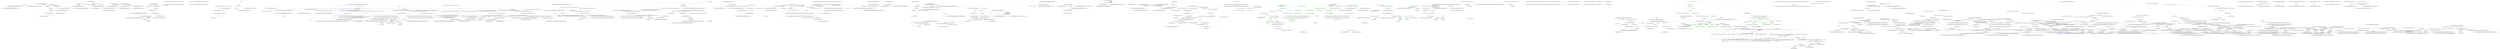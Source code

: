 digraph  {
n41 [label="Ninject.Activation.Caching.ActivationCache", span=""];
n0 [cluster="Ninject.Activation.Caching.ActivationCache.ActivationCache(Ninject.Activation.Caching.ICachePruner)", label="Entry Ninject.Activation.Caching.ActivationCache.ActivationCache(Ninject.Activation.Caching.ICachePruner)", span="39-39"];
n1 [cluster="Ninject.Activation.Caching.ActivationCache.ActivationCache(Ninject.Activation.Caching.ICachePruner)", label="cachePruner.Start(this)", span="41-41"];
n2 [cluster="Ninject.Activation.Caching.ActivationCache.ActivationCache(Ninject.Activation.Caching.ICachePruner)", label="Exit Ninject.Activation.Caching.ActivationCache.ActivationCache(Ninject.Activation.Caching.ICachePruner)", span="39-39"];
n3 [cluster="Ninject.Activation.Caching.ICachePruner.Start(Ninject.Activation.Caching.IPruneable)", label="Entry Ninject.Activation.Caching.ICachePruner.Start(Ninject.Activation.Caching.IPruneable)", span="25-25"];
n4 [cluster="Ninject.Activation.Caching.ActivationCache.Clear()", label="Entry Ninject.Activation.Caching.ActivationCache.Clear()", span="71-71"];
n5 [cluster="Ninject.Activation.Caching.ActivationCache.Clear()", label="this.activatedObjects", span="73-73"];
n6 [cluster="Ninject.Activation.Caching.ActivationCache.Clear()", label="this.activatedObjects.Clear()", span="75-75"];
n7 [cluster="Ninject.Activation.Caching.ActivationCache.Clear()", label="this.deactivatedObjects", span="78-78"];
n10 [cluster="System.Collections.Generic.HashSet<T>.Clear()", label="Entry System.Collections.Generic.HashSet<T>.Clear()", span="0-0"];
n8 [cluster="Ninject.Activation.Caching.ActivationCache.Clear()", label="this.deactivatedObjects.Clear()", span="80-80"];
n9 [cluster="Ninject.Activation.Caching.ActivationCache.Clear()", label="Exit Ninject.Activation.Caching.ActivationCache.Clear()", span="71-71"];
n11 [cluster="Ninject.Activation.Caching.ActivationCache.AddActivatedInstance(object)", label="Entry Ninject.Activation.Caching.ActivationCache.AddActivatedInstance(object)", span="88-88"];
n12 [cluster="Ninject.Activation.Caching.ActivationCache.AddActivatedInstance(object)", label="this.activatedObjects", span="90-90"];
n13 [cluster="Ninject.Activation.Caching.ActivationCache.AddActivatedInstance(object)", label="this.activatedObjects.Add(new ReferenceEqualWeakReference(instance))", span="95-95"];
n14 [cluster="Ninject.Activation.Caching.ActivationCache.AddActivatedInstance(object)", label="Exit Ninject.Activation.Caching.ActivationCache.AddActivatedInstance(object)", span="88-88"];
n15 [cluster="Ninject.Infrastructure.ReferenceEqualWeakReference.ReferenceEqualWeakReference(object)", label="Entry Ninject.Infrastructure.ReferenceEqualWeakReference.ReferenceEqualWeakReference(object)", span="26-26"];
n16 [cluster="System.Collections.Generic.HashSet<T>.Add(T)", label="Entry System.Collections.Generic.HashSet<T>.Add(T)", span="0-0"];
n17 [cluster="Ninject.Activation.Caching.ActivationCache.AddDeactivatedInstance(object)", label="Entry Ninject.Activation.Caching.ActivationCache.AddDeactivatedInstance(object)", span="104-104"];
n18 [cluster="Ninject.Activation.Caching.ActivationCache.AddDeactivatedInstance(object)", label="this.deactivatedObjects", span="106-106"];
n19 [cluster="Ninject.Activation.Caching.ActivationCache.AddDeactivatedInstance(object)", label="this.deactivatedObjects.Add(new ReferenceEqualWeakReference(instance))", span="111-111"];
n20 [cluster="Ninject.Activation.Caching.ActivationCache.AddDeactivatedInstance(object)", label="Exit Ninject.Activation.Caching.ActivationCache.AddDeactivatedInstance(object)", span="104-104"];
n21 [cluster="Ninject.Activation.Caching.ActivationCache.IsActivated(object)", label="Entry Ninject.Activation.Caching.ActivationCache.IsActivated(object)", span="123-123"];
n22 [cluster="Ninject.Activation.Caching.ActivationCache.IsActivated(object)", label="return this.activatedObjects.Contains(instance);", span="128-128"];
n23 [cluster="Ninject.Activation.Caching.ActivationCache.IsActivated(object)", label="Exit Ninject.Activation.Caching.ActivationCache.IsActivated(object)", span="123-123"];
n24 [cluster="System.Collections.Generic.HashSet<T>.Contains(T)", label="Entry System.Collections.Generic.HashSet<T>.Contains(T)", span="0-0"];
n25 [cluster="Ninject.Activation.Caching.ActivationCache.IsDeactivated(object)", label="Entry Ninject.Activation.Caching.ActivationCache.IsDeactivated(object)", span="139-139"];
n26 [cluster="Ninject.Activation.Caching.ActivationCache.IsDeactivated(object)", label="return this.deactivatedObjects.Contains(instance);", span="144-144"];
n27 [cluster="Ninject.Activation.Caching.ActivationCache.IsDeactivated(object)", label="Exit Ninject.Activation.Caching.ActivationCache.IsDeactivated(object)", span="139-139"];
n28 [cluster="Ninject.Activation.Caching.ActivationCache.Prune()", label="Entry Ninject.Activation.Caching.ActivationCache.Prune()", span="151-151"];
n29 [cluster="Ninject.Activation.Caching.ActivationCache.Prune()", label="this.activatedObjects", span="153-153"];
n30 [cluster="Ninject.Activation.Caching.ActivationCache.Prune()", label="RemoveDeadObjects(this.activatedObjects)", span="155-155"];
n31 [cluster="Ninject.Activation.Caching.ActivationCache.Prune()", label="this.deactivatedObjects", span="158-158"];
n34 [cluster="Ninject.Activation.Caching.ActivationCache.RemoveDeadObjects(System.Collections.Generic.HashSet<object>)", label="Entry Ninject.Activation.Caching.ActivationCache.RemoveDeadObjects(System.Collections.Generic.HashSet<object>)", span="182-182"];
n32 [cluster="Ninject.Activation.Caching.ActivationCache.Prune()", label="RemoveDeadObjects(this.deactivatedObjects)", span="160-160"];
n33 [cluster="Ninject.Activation.Caching.ActivationCache.Prune()", label="Exit Ninject.Activation.Caching.ActivationCache.Prune()", span="151-151"];
n35 [cluster="Ninject.Activation.Caching.ActivationCache.RemoveDeadObjects(System.Collections.Generic.HashSet<object>)", color=red, community=0, label="52: objects.RemoveWhere(reference => !((WeakReference)reference).IsAlive)", span="184-184"];
n36 [cluster="Ninject.Activation.Caching.ActivationCache.RemoveDeadObjects(System.Collections.Generic.HashSet<object>)", label="Exit Ninject.Activation.Caching.ActivationCache.RemoveDeadObjects(System.Collections.Generic.HashSet<object>)", span="182-182"];
n37 [cluster="System.Collections.Generic.HashSet<T>.RemoveWhere(System.Predicate<T>)", label="Entry System.Collections.Generic.HashSet<T>.RemoveWhere(System.Predicate<T>)", span="0-0"];
n38 [cluster="lambda expression", label="Entry lambda expression", span="184-184"];
n39 [cluster="lambda expression", color=red, community=0, label="36: !((WeakReference)reference).IsAlive", span="184-184"];
n40 [cluster="lambda expression", label="Exit lambda expression", span="184-184"];
m0_2 [cluster="Ninject.Activation.Strategies.IActivationStrategy.Deactivate(Ninject.Activation.IContext, Ninject.Activation.InstanceReference)", file="ActivationScopeTests.cs", label="Entry Ninject.Activation.Strategies.IActivationStrategy.Deactivate(Ninject.Activation.IContext, Ninject.Activation.InstanceReference)", span="34-34"];
m0_3 [cluster="Ninject.Activation.Strategies.IActivationStrategy.Deactivate(Ninject.Activation.IContext, Ninject.Activation.InstanceReference)", file="ActivationScopeTests.cs", label="Exit Ninject.Activation.Strategies.IActivationStrategy.Deactivate(Ninject.Activation.IContext, Ninject.Activation.InstanceReference)", span="34-34"];
m0_0 [cluster="Ninject.Activation.Strategies.IActivationStrategy.Activate(Ninject.Activation.IContext, Ninject.Activation.InstanceReference)", file="ActivationScopeTests.cs", label="Entry Ninject.Activation.Strategies.IActivationStrategy.Activate(Ninject.Activation.IContext, Ninject.Activation.InstanceReference)", span="27-27"];
m0_1 [cluster="Ninject.Activation.Strategies.IActivationStrategy.Activate(Ninject.Activation.IContext, Ninject.Activation.InstanceReference)", file="ActivationScopeTests.cs", label="Exit Ninject.Activation.Strategies.IActivationStrategy.Activate(Ninject.Activation.IContext, Ninject.Activation.InstanceReference)", span="27-27"];
m4_5 [cluster="System.Action.Invoke()", file="AssertWithThrows.cs", label="Entry System.Action.Invoke()", span="0-0"];
m4_0 [cluster="Ninject.SilverlightTests.AssertWithThrows.DoesNotThrow(System.Action)", file="AssertWithThrows.cs", label="Entry Ninject.SilverlightTests.AssertWithThrows.DoesNotThrow(System.Action)", span="8-8"];
m4_1 [cluster="Ninject.SilverlightTests.AssertWithThrows.DoesNotThrow(System.Action)", color=green, community=0, file="AssertWithThrows.cs", label="50: action()", span="12-12"];
m4_2 [cluster="Ninject.SilverlightTests.AssertWithThrows.DoesNotThrow(System.Action)", color=green, community=0, file="AssertWithThrows.cs", label="43: Exception", span="14-14"];
m4_3 [cluster="Ninject.SilverlightTests.AssertWithThrows.DoesNotThrow(System.Action)", color=green, community=0, file="AssertWithThrows.cs", label="50: Assert.Fail(''Expected no exception'')", span="16-16"];
m4_4 [cluster="Ninject.SilverlightTests.AssertWithThrows.DoesNotThrow(System.Action)", file="AssertWithThrows.cs", label="Exit Ninject.SilverlightTests.AssertWithThrows.DoesNotThrow(System.Action)", span="8-8"];
m4_12 [cluster="string.Format(System.IFormatProvider, string, object)", file="AssertWithThrows.cs", label="Entry string.Format(System.IFormatProvider, string, object)", span="0-0"];
m4_6 [cluster="Unk.Fail", file="AssertWithThrows.cs", label="Entry Unk.Fail", span=""];
m4_7 [cluster="Ninject.SilverlightTests.AssertWithThrows.Throws<T>(System.Action)", file="AssertWithThrows.cs", label="Entry Ninject.SilverlightTests.AssertWithThrows.Throws<T>(System.Action)", span="20-20"];
m4_8 [cluster="Ninject.SilverlightTests.AssertWithThrows.Throws<T>(System.Action)", color=green, community=0, file="AssertWithThrows.cs", label="49: action()", span="25-25"];
m4_9 [cluster="Ninject.SilverlightTests.AssertWithThrows.Throws<T>(System.Action)", color=green, community=0, file="AssertWithThrows.cs", label="0: Assert.Fail(string.Format(CultureInfo.InvariantCulture, ''Expected excpetion {0} did not occur!'', typeof(T).Name))", span="26-26"];
m4_10 [cluster="Ninject.SilverlightTests.AssertWithThrows.Throws<T>(System.Action)", color=green, community=0, file="AssertWithThrows.cs", label="49: T", span="28-28"];
m4_11 [cluster="Ninject.SilverlightTests.AssertWithThrows.Throws<T>(System.Action)", file="AssertWithThrows.cs", label="Exit Ninject.SilverlightTests.AssertWithThrows.Throws<T>(System.Action)", span="20-20"];
m5_71 [cluster="Ninject.Tests.Integration.CircularDependenciesTests.WhenDependenciesHaveThreeWayCircularReferenceBetweenProperties.SetUp()", file="CircularDependenciesTests.cs", label="Entry Ninject.Tests.Integration.CircularDependenciesTests.WhenDependenciesHaveThreeWayCircularReferenceBetweenProperties.SetUp()", span="119-119"];
m5_72 [cluster="Ninject.Tests.Integration.CircularDependenciesTests.WhenDependenciesHaveThreeWayCircularReferenceBetweenProperties.SetUp()", color=green, community=0, file="CircularDependenciesTests.cs", label="19: base.SetUp()", span="121-121"];
m5_73 [cluster="Ninject.Tests.Integration.CircularDependenciesTests.WhenDependenciesHaveThreeWayCircularReferenceBetweenProperties.SetUp()", file="CircularDependenciesTests.cs", label="kernel.Bind<ThreeWayPropertyFoo>().ToSelf().InSingletonScope()", span="122-122"];
m5_74 [cluster="Ninject.Tests.Integration.CircularDependenciesTests.WhenDependenciesHaveThreeWayCircularReferenceBetweenProperties.SetUp()", file="CircularDependenciesTests.cs", label="kernel.Bind<ThreeWayPropertyBar>().ToSelf().InSingletonScope()", span="123-123"];
m5_75 [cluster="Ninject.Tests.Integration.CircularDependenciesTests.WhenDependenciesHaveThreeWayCircularReferenceBetweenProperties.SetUp()", file="CircularDependenciesTests.cs", label="kernel.Bind<ThreeWayPropertyBaz>().ToSelf().InSingletonScope()", span="124-124"];
m5_76 [cluster="Ninject.Tests.Integration.CircularDependenciesTests.WhenDependenciesHaveThreeWayCircularReferenceBetweenProperties.SetUp()", file="CircularDependenciesTests.cs", label="Exit Ninject.Tests.Integration.CircularDependenciesTests.WhenDependenciesHaveThreeWayCircularReferenceBetweenProperties.SetUp()", span="119-119"];
m5_15 [cluster="Ninject.Tests.Integration.CircularDependenciesTests.WhenDependenciesHaveTwoWayCircularReferenceBetweenConstructors.DoesNotThrowExceptionIfHookIsCreated()", file="CircularDependenciesTests.cs", label="Entry Ninject.Tests.Integration.CircularDependenciesTests.WhenDependenciesHaveTwoWayCircularReferenceBetweenConstructors.DoesNotThrowExceptionIfHookIsCreated()", span="50-50"];
m5_17 [cluster="Ninject.Tests.Integration.CircularDependenciesTests.WhenDependenciesHaveTwoWayCircularReferenceBetweenConstructors.DoesNotThrowExceptionIfHookIsCreated()", file="CircularDependenciesTests.cs", label="Assert.DoesNotThrow(() => kernel.Resolve(request))", span="53-53"];
m5_16 [cluster="Ninject.Tests.Integration.CircularDependenciesTests.WhenDependenciesHaveTwoWayCircularReferenceBetweenConstructors.DoesNotThrowExceptionIfHookIsCreated()", file="CircularDependenciesTests.cs", label="var request = new Request(typeof(TwoWayConstructorFoo), null, Enumerable.Empty<IParameter>(), null, false, false)", span="52-52"];
m5_18 [cluster="Ninject.Tests.Integration.CircularDependenciesTests.WhenDependenciesHaveTwoWayCircularReferenceBetweenConstructors.DoesNotThrowExceptionIfHookIsCreated()", file="CircularDependenciesTests.cs", label="Exit Ninject.Tests.Integration.CircularDependenciesTests.WhenDependenciesHaveTwoWayCircularReferenceBetweenConstructors.DoesNotThrowExceptionIfHookIsCreated()", span="50-50"];
m5_3 [cluster="Ninject.Activation.IRequest.GetScope()", file="CircularDependenciesTests.cs", label="Exit Ninject.Activation.IRequest.GetScope()", span="81-81"];
m5_4 [cluster="Ninject.Activation.IRequest.CreateChild(System.Type, Ninject.Activation.IContext, Ninject.Planning.Targets.ITarget)", color=green, community=0, file="CircularDependenciesTests.cs", label="4: Entry Ninject.Activation.IRequest.CreateChild(System.Type, Ninject.Activation.IContext, Ninject.Planning.Targets.ITarget)", span="90-90"];
m5_5 [cluster="Ninject.Activation.IRequest.CreateChild(System.Type, Ninject.Activation.IContext, Ninject.Planning.Targets.ITarget)", file="CircularDependenciesTests.cs", label="Exit Ninject.Activation.IRequest.CreateChild(System.Type, Ninject.Activation.IContext, Ninject.Planning.Targets.ITarget)", span="90-90"];
m5_0 [cluster="Ninject.Tests.Integration.CircularDependenciesTests.CircularDependenciesContext.CircularDependenciesContext()", file="CircularDependenciesTests.cs", label="Entry Ninject.Tests.Integration.CircularDependenciesTests.CircularDependenciesContext.CircularDependenciesContext()", span="27-27"];
m5_1 [cluster="Ninject.Tests.Integration.CircularDependenciesTests.CircularDependenciesContext.CircularDependenciesContext()", color=green, community=0, file="CircularDependenciesTests.cs", label="19: this.SetUp()", span="29-29"];
m5_21 [cluster="Unk.DoesNotThrow", file="CircularDependenciesTests.cs", label="Entry Unk.DoesNotThrow", span=""];
m5_25 [cluster="Ninject.KernelBase.Resolve(Ninject.Activation.IRequest)", file="CircularDependenciesTests.cs", label="Entry Ninject.KernelBase.Resolve(Ninject.Activation.IRequest)", span="317-317"];
m5_29 [cluster="Unk.>", file="CircularDependenciesTests.cs", label="Entry Unk.>", span=""];
m5_14 [cluster="Ninject.Syntax.IBindingInSyntax<T>.InSingletonScope()", file="CircularDependenciesTests.cs", label="Entry Ninject.Syntax.IBindingInSyntax<T>.InSingletonScope()", span="165-165"];
m5_12 [cluster="Ninject.Syntax.BindingRoot.Bind<T>()", file="CircularDependenciesTests.cs", label="Entry Ninject.Syntax.BindingRoot.Bind<T>()", span="27-27"];
m5_19 [cluster="Ninject.Activation.Request.Request(System.Type, System.Func<Ninject.Planning.Bindings.IBindingMetadata, bool>, System.Collections.Generic.IEnumerable<Ninject.Parameters.IParameter>, System.Func<object>, bool, bool)", file="CircularDependenciesTests.cs", label="Entry Ninject.Activation.Request.Request(System.Type, System.Func<Ninject.Planning.Bindings.IBindingMetadata, bool>, System.Collections.Generic.IEnumerable<Ninject.Parameters.IParameter>, System.Func<object>, bool, bool)", span="93-93"];
m5_26 [cluster="Ninject.Tests.Integration.CircularDependenciesTests.WhenDependenciesHaveTwoWayCircularReferenceBetweenConstructors.ThrowsActivationExceptionWhenHookIsResolved()", file="CircularDependenciesTests.cs", label="Entry Ninject.Tests.Integration.CircularDependenciesTests.WhenDependenciesHaveTwoWayCircularReferenceBetweenConstructors.ThrowsActivationExceptionWhenHookIsResolved()", span="57-57"];
m5_27 [cluster="Ninject.Tests.Integration.CircularDependenciesTests.WhenDependenciesHaveTwoWayCircularReferenceBetweenConstructors.ThrowsActivationExceptionWhenHookIsResolved()", file="CircularDependenciesTests.cs", label="Assert.Throws<ActivationException>(() => kernel.Get<TwoWayConstructorFoo>())", span="59-59"];
m5_28 [cluster="Ninject.Tests.Integration.CircularDependenciesTests.WhenDependenciesHaveTwoWayCircularReferenceBetweenConstructors.ThrowsActivationExceptionWhenHookIsResolved()", file="CircularDependenciesTests.cs", label="Exit Ninject.Tests.Integration.CircularDependenciesTests.WhenDependenciesHaveTwoWayCircularReferenceBetweenConstructors.ThrowsActivationExceptionWhenHookIsResolved()", span="57-57"];
m5_45 [cluster="Ninject.Tests.Integration.CircularDependenciesTests.WhenDependenciesHaveTwoWayCircularReferenceBetweenProperties.ScopeIsRespected()", file="CircularDependenciesTests.cs", label="Entry Ninject.Tests.Integration.CircularDependenciesTests.WhenDependenciesHaveTwoWayCircularReferenceBetweenProperties.ScopeIsRespected()", span="81-81"];
m5_46 [cluster="Ninject.Tests.Integration.CircularDependenciesTests.WhenDependenciesHaveTwoWayCircularReferenceBetweenProperties.ScopeIsRespected()", file="CircularDependenciesTests.cs", label="var foo = kernel.Get<TwoWayPropertyFoo>()", span="83-83"];
m5_47 [cluster="Ninject.Tests.Integration.CircularDependenciesTests.WhenDependenciesHaveTwoWayCircularReferenceBetweenProperties.ScopeIsRespected()", file="CircularDependenciesTests.cs", label="var bar = kernel.Get<TwoWayPropertyBar>()", span="84-84"];
m5_48 [cluster="Ninject.Tests.Integration.CircularDependenciesTests.WhenDependenciesHaveTwoWayCircularReferenceBetweenProperties.ScopeIsRespected()", file="CircularDependenciesTests.cs", label="foo.Bar.ShouldBeSameAs(bar)", span="86-86"];
m5_49 [cluster="Ninject.Tests.Integration.CircularDependenciesTests.WhenDependenciesHaveTwoWayCircularReferenceBetweenProperties.ScopeIsRespected()", file="CircularDependenciesTests.cs", label="bar.Foo.ShouldBeSameAs(foo)", span="87-87"];
m5_50 [cluster="Ninject.Tests.Integration.CircularDependenciesTests.WhenDependenciesHaveTwoWayCircularReferenceBetweenProperties.ScopeIsRespected()", file="CircularDependenciesTests.cs", label="Exit Ninject.Tests.Integration.CircularDependenciesTests.WhenDependenciesHaveTwoWayCircularReferenceBetweenProperties.ScopeIsRespected()", span="81-81"];
m5_2 [cluster="Ninject.Tests.Integration.CircularDependenciesTests.CircularDependenciesContext.CircularDependenciesContext()", file="CircularDependenciesTests.cs", label="Exit Ninject.Tests.Integration.CircularDependenciesTests.CircularDependenciesContext.CircularDependenciesContext()", span="27-27"];
m5_34 [cluster="Ninject.Tests.Integration.CircularDependenciesTests.WhenDependenciesHaveTwoWayCircularReferenceBetweenProperties.SetUp()", file="CircularDependenciesTests.cs", label="Entry Ninject.Tests.Integration.CircularDependenciesTests.WhenDependenciesHaveTwoWayCircularReferenceBetweenProperties.SetUp()", span="66-66"];
m5_35 [cluster="Ninject.Tests.Integration.CircularDependenciesTests.WhenDependenciesHaveTwoWayCircularReferenceBetweenProperties.SetUp()", color=green, community=0, file="CircularDependenciesTests.cs", label="19: base.SetUp()", span="68-68"];
m5_36 [cluster="Ninject.Tests.Integration.CircularDependenciesTests.WhenDependenciesHaveTwoWayCircularReferenceBetweenProperties.SetUp()", file="CircularDependenciesTests.cs", label="kernel.Bind<TwoWayPropertyFoo>().ToSelf().InSingletonScope()", span="69-69"];
m5_37 [cluster="Ninject.Tests.Integration.CircularDependenciesTests.WhenDependenciesHaveTwoWayCircularReferenceBetweenProperties.SetUp()", file="CircularDependenciesTests.cs", label="kernel.Bind<TwoWayPropertyBar>().ToSelf().InSingletonScope()", span="70-70"];
m5_38 [cluster="Ninject.Tests.Integration.CircularDependenciesTests.WhenDependenciesHaveTwoWayCircularReferenceBetweenProperties.SetUp()", file="CircularDependenciesTests.cs", label="Exit Ninject.Tests.Integration.CircularDependenciesTests.WhenDependenciesHaveTwoWayCircularReferenceBetweenProperties.SetUp()", span="66-66"];
m5_65 [cluster="Ninject.Tests.Integration.CircularDependenciesTests.WhenDependenciesHaveThreeWayCircularReferenceBetweenConstructors.ThrowsActivationExceptionWhenHookIsResolved()", file="CircularDependenciesTests.cs", label="Entry Ninject.Tests.Integration.CircularDependenciesTests.WhenDependenciesHaveThreeWayCircularReferenceBetweenConstructors.ThrowsActivationExceptionWhenHookIsResolved()", span="110-110"];
m5_66 [cluster="Ninject.Tests.Integration.CircularDependenciesTests.WhenDependenciesHaveThreeWayCircularReferenceBetweenConstructors.ThrowsActivationExceptionWhenHookIsResolved()", file="CircularDependenciesTests.cs", label="Assert.Throws<ActivationException>(() => kernel.Get<ThreeWayConstructorFoo>())", span="112-112"];
m5_67 [cluster="Ninject.Tests.Integration.CircularDependenciesTests.WhenDependenciesHaveThreeWayCircularReferenceBetweenConstructors.ThrowsActivationExceptionWhenHookIsResolved()", file="CircularDependenciesTests.cs", label="Exit Ninject.Tests.Integration.CircularDependenciesTests.WhenDependenciesHaveThreeWayCircularReferenceBetweenConstructors.ThrowsActivationExceptionWhenHookIsResolved()", span="110-110"];
m5_6 [cluster="Ninject.StandardKernel.StandardKernel(params Ninject.Modules.INinjectModule[])", file="CircularDependenciesTests.cs", label="Entry Ninject.StandardKernel.StandardKernel(params Ninject.Modules.INinjectModule[])", span="36-36"];
m5_33 [cluster="Ninject.Syntax.IResolutionRoot.Get<T>(params Ninject.Parameters.IParameter[])", file="CircularDependenciesTests.cs", label="Entry Ninject.Syntax.IResolutionRoot.Get<T>(params Ninject.Parameters.IParameter[])", span="34-34"];
m5_51 [cluster="Unk.ShouldBeSameAs", file="CircularDependenciesTests.cs", label="Entry Unk.ShouldBeSameAs", span=""];
m5_13 [cluster="Ninject.Syntax.IBindingToSyntax<T>.ToSelf()", file="CircularDependenciesTests.cs", label="Entry Ninject.Syntax.IBindingToSyntax<T>.ToSelf()", span="34-34"];
m5_80 [cluster="lambda expression", file="CircularDependenciesTests.cs", label="Entry lambda expression", span="130-130"];
m5_23 [cluster="lambda expression", file="CircularDependenciesTests.cs", label="kernel.Resolve(request)", span="53-53"];
m5_31 [cluster="lambda expression", file="CircularDependenciesTests.cs", label="kernel.Get<TwoWayConstructorFoo>()", span="59-59"];
m5_43 [cluster="lambda expression", file="CircularDependenciesTests.cs", label="kernel.Get<TwoWayPropertyFoo>()", span="77-77"];
m5_63 [cluster="lambda expression", file="CircularDependenciesTests.cs", label="kernel.Resolve(request)", span="106-106"];
m5_69 [cluster="lambda expression", file="CircularDependenciesTests.cs", label="kernel.Get<ThreeWayConstructorFoo>()", span="112-112"];
m5_81 [cluster="lambda expression", file="CircularDependenciesTests.cs", label="kernel.Get<ThreeWayPropertyFoo>()", span="130-130"];
m5_22 [cluster="lambda expression", file="CircularDependenciesTests.cs", label="Entry lambda expression", span="53-53"];
m5_24 [cluster="lambda expression", file="CircularDependenciesTests.cs", label="Exit lambda expression", span="53-53"];
m5_30 [cluster="lambda expression", file="CircularDependenciesTests.cs", label="Entry lambda expression", span="59-59"];
m5_32 [cluster="lambda expression", file="CircularDependenciesTests.cs", label="Exit lambda expression", span="59-59"];
m5_42 [cluster="lambda expression", file="CircularDependenciesTests.cs", label="Entry lambda expression", span="77-77"];
m5_44 [cluster="lambda expression", file="CircularDependenciesTests.cs", label="Exit lambda expression", span="77-77"];
m5_62 [cluster="lambda expression", file="CircularDependenciesTests.cs", label="Entry lambda expression", span="106-106"];
m5_64 [cluster="lambda expression", file="CircularDependenciesTests.cs", label="Exit lambda expression", span="106-106"];
m5_68 [cluster="lambda expression", file="CircularDependenciesTests.cs", label="Entry lambda expression", span="112-112"];
m5_70 [cluster="lambda expression", file="CircularDependenciesTests.cs", label="Exit lambda expression", span="112-112"];
m5_82 [cluster="lambda expression", file="CircularDependenciesTests.cs", label="Exit lambda expression", span="130-130"];
m5_58 [cluster="Ninject.Tests.Integration.CircularDependenciesTests.WhenDependenciesHaveThreeWayCircularReferenceBetweenConstructors.DoesNotThrowExceptionIfHookIsCreated()", file="CircularDependenciesTests.cs", label="Entry Ninject.Tests.Integration.CircularDependenciesTests.WhenDependenciesHaveThreeWayCircularReferenceBetweenConstructors.DoesNotThrowExceptionIfHookIsCreated()", span="103-103"];
m5_60 [cluster="Ninject.Tests.Integration.CircularDependenciesTests.WhenDependenciesHaveThreeWayCircularReferenceBetweenConstructors.DoesNotThrowExceptionIfHookIsCreated()", file="CircularDependenciesTests.cs", label="Assert.DoesNotThrow(() => kernel.Resolve(request))", span="106-106"];
m5_59 [cluster="Ninject.Tests.Integration.CircularDependenciesTests.WhenDependenciesHaveThreeWayCircularReferenceBetweenConstructors.DoesNotThrowExceptionIfHookIsCreated()", file="CircularDependenciesTests.cs", label="var request = new Request(typeof(ThreeWayConstructorFoo), null, Enumerable.Empty<IParameter>(), null, false, false)", span="105-105"];
m5_61 [cluster="Ninject.Tests.Integration.CircularDependenciesTests.WhenDependenciesHaveThreeWayCircularReferenceBetweenConstructors.DoesNotThrowExceptionIfHookIsCreated()", file="CircularDependenciesTests.cs", label="Exit Ninject.Tests.Integration.CircularDependenciesTests.WhenDependenciesHaveThreeWayCircularReferenceBetweenConstructors.DoesNotThrowExceptionIfHookIsCreated()", span="103-103"];
m5_52 [cluster="Ninject.Tests.Integration.CircularDependenciesTests.WhenDependenciesHaveThreeWayCircularReferenceBetweenConstructors.SetUp()", file="CircularDependenciesTests.cs", label="Entry Ninject.Tests.Integration.CircularDependenciesTests.WhenDependenciesHaveThreeWayCircularReferenceBetweenConstructors.SetUp()", span="94-94"];
m5_53 [cluster="Ninject.Tests.Integration.CircularDependenciesTests.WhenDependenciesHaveThreeWayCircularReferenceBetweenConstructors.SetUp()", color=green, community=0, file="CircularDependenciesTests.cs", label="19: base.SetUp()", span="96-96"];
m5_54 [cluster="Ninject.Tests.Integration.CircularDependenciesTests.WhenDependenciesHaveThreeWayCircularReferenceBetweenConstructors.SetUp()", file="CircularDependenciesTests.cs", label="kernel.Bind<ThreeWayConstructorFoo>().ToSelf().InSingletonScope()", span="97-97"];
m5_55 [cluster="Ninject.Tests.Integration.CircularDependenciesTests.WhenDependenciesHaveThreeWayCircularReferenceBetweenConstructors.SetUp()", file="CircularDependenciesTests.cs", label="kernel.Bind<ThreeWayConstructorBar>().ToSelf().InSingletonScope()", span="98-98"];
m5_56 [cluster="Ninject.Tests.Integration.CircularDependenciesTests.WhenDependenciesHaveThreeWayCircularReferenceBetweenConstructors.SetUp()", file="CircularDependenciesTests.cs", label="kernel.Bind<ThreeWayConstructorBaz>().ToSelf().InSingletonScope()", span="99-99"];
m5_57 [cluster="Ninject.Tests.Integration.CircularDependenciesTests.WhenDependenciesHaveThreeWayCircularReferenceBetweenConstructors.SetUp()", file="CircularDependenciesTests.cs", label="Exit Ninject.Tests.Integration.CircularDependenciesTests.WhenDependenciesHaveThreeWayCircularReferenceBetweenConstructors.SetUp()", span="94-94"];
m5_83 [cluster="Ninject.Tests.Integration.CircularDependenciesTests.WhenDependenciesHaveThreeWayCircularReferenceBetweenProperties.ScopeIsRespected()", file="CircularDependenciesTests.cs", label="Entry Ninject.Tests.Integration.CircularDependenciesTests.WhenDependenciesHaveThreeWayCircularReferenceBetweenProperties.ScopeIsRespected()", span="134-134"];
m5_84 [cluster="Ninject.Tests.Integration.CircularDependenciesTests.WhenDependenciesHaveThreeWayCircularReferenceBetweenProperties.ScopeIsRespected()", file="CircularDependenciesTests.cs", label="var foo = kernel.Get<ThreeWayPropertyFoo>()", span="136-136"];
m5_85 [cluster="Ninject.Tests.Integration.CircularDependenciesTests.WhenDependenciesHaveThreeWayCircularReferenceBetweenProperties.ScopeIsRespected()", file="CircularDependenciesTests.cs", label="var bar = kernel.Get<ThreeWayPropertyBar>()", span="137-137"];
m5_86 [cluster="Ninject.Tests.Integration.CircularDependenciesTests.WhenDependenciesHaveThreeWayCircularReferenceBetweenProperties.ScopeIsRespected()", file="CircularDependenciesTests.cs", label="var baz = kernel.Get<ThreeWayPropertyBaz>()", span="138-138"];
m5_87 [cluster="Ninject.Tests.Integration.CircularDependenciesTests.WhenDependenciesHaveThreeWayCircularReferenceBetweenProperties.ScopeIsRespected()", file="CircularDependenciesTests.cs", label="foo.Bar.ShouldBeSameAs(bar)", span="140-140"];
m5_89 [cluster="Ninject.Tests.Integration.CircularDependenciesTests.WhenDependenciesHaveThreeWayCircularReferenceBetweenProperties.ScopeIsRespected()", file="CircularDependenciesTests.cs", label="baz.Foo.ShouldBeSameAs(foo)", span="142-142"];
m5_88 [cluster="Ninject.Tests.Integration.CircularDependenciesTests.WhenDependenciesHaveThreeWayCircularReferenceBetweenProperties.ScopeIsRespected()", file="CircularDependenciesTests.cs", label="bar.Baz.ShouldBeSameAs(baz)", span="141-141"];
m5_90 [cluster="Ninject.Tests.Integration.CircularDependenciesTests.WhenDependenciesHaveThreeWayCircularReferenceBetweenProperties.ScopeIsRespected()", file="CircularDependenciesTests.cs", label="Exit Ninject.Tests.Integration.CircularDependenciesTests.WhenDependenciesHaveThreeWayCircularReferenceBetweenProperties.ScopeIsRespected()", span="134-134"];
m5_77 [cluster="Ninject.Tests.Integration.CircularDependenciesTests.WhenDependenciesHaveThreeWayCircularReferenceBetweenProperties.DoesNotThrowException()", file="CircularDependenciesTests.cs", label="Entry Ninject.Tests.Integration.CircularDependenciesTests.WhenDependenciesHaveThreeWayCircularReferenceBetweenProperties.DoesNotThrowException()", span="128-128"];
m5_78 [cluster="Ninject.Tests.Integration.CircularDependenciesTests.WhenDependenciesHaveThreeWayCircularReferenceBetweenProperties.DoesNotThrowException()", file="CircularDependenciesTests.cs", label="Assert.DoesNotThrow(() => kernel.Get<ThreeWayPropertyFoo>())", span="130-130"];
m5_79 [cluster="Ninject.Tests.Integration.CircularDependenciesTests.WhenDependenciesHaveThreeWayCircularReferenceBetweenProperties.DoesNotThrowException()", file="CircularDependenciesTests.cs", label="Exit Ninject.Tests.Integration.CircularDependenciesTests.WhenDependenciesHaveThreeWayCircularReferenceBetweenProperties.DoesNotThrowException()", span="128-128"];
m5_7 [cluster="Ninject.Tests.Integration.CircularDependenciesTests.WhenDependenciesHaveTwoWayCircularReferenceBetweenConstructors.SetUp()", file="CircularDependenciesTests.cs", label="Entry Ninject.Tests.Integration.CircularDependenciesTests.WhenDependenciesHaveTwoWayCircularReferenceBetweenConstructors.SetUp()", span="42-42"];
m5_8 [cluster="Ninject.Tests.Integration.CircularDependenciesTests.WhenDependenciesHaveTwoWayCircularReferenceBetweenConstructors.SetUp()", color=green, community=0, file="CircularDependenciesTests.cs", label="19: base.SetUp()", span="44-44"];
m5_9 [cluster="Ninject.Tests.Integration.CircularDependenciesTests.WhenDependenciesHaveTwoWayCircularReferenceBetweenConstructors.SetUp()", file="CircularDependenciesTests.cs", label="kernel.Bind<TwoWayConstructorFoo>().ToSelf().InSingletonScope()", span="45-45"];
m5_10 [cluster="Ninject.Tests.Integration.CircularDependenciesTests.WhenDependenciesHaveTwoWayCircularReferenceBetweenConstructors.SetUp()", file="CircularDependenciesTests.cs", label="kernel.Bind<TwoWayConstructorBar>().ToSelf().InSingletonScope()", span="46-46"];
m5_11 [cluster="Ninject.Tests.Integration.CircularDependenciesTests.WhenDependenciesHaveTwoWayCircularReferenceBetweenConstructors.SetUp()", file="CircularDependenciesTests.cs", label="Exit Ninject.Tests.Integration.CircularDependenciesTests.WhenDependenciesHaveTwoWayCircularReferenceBetweenConstructors.SetUp()", span="42-42"];
m5_39 [cluster="Ninject.Tests.Integration.CircularDependenciesTests.WhenDependenciesHaveTwoWayCircularReferenceBetweenProperties.DoesNotThrowException()", file="CircularDependenciesTests.cs", label="Entry Ninject.Tests.Integration.CircularDependenciesTests.WhenDependenciesHaveTwoWayCircularReferenceBetweenProperties.DoesNotThrowException()", span="75-75"];
m5_40 [cluster="Ninject.Tests.Integration.CircularDependenciesTests.WhenDependenciesHaveTwoWayCircularReferenceBetweenProperties.DoesNotThrowException()", file="CircularDependenciesTests.cs", label="Assert.DoesNotThrow(() => kernel.Get<TwoWayPropertyFoo>())", span="77-77"];
m5_41 [cluster="Ninject.Tests.Integration.CircularDependenciesTests.WhenDependenciesHaveTwoWayCircularReferenceBetweenProperties.DoesNotThrowException()", file="CircularDependenciesTests.cs", label="Exit Ninject.Tests.Integration.CircularDependenciesTests.WhenDependenciesHaveTwoWayCircularReferenceBetweenProperties.DoesNotThrowException()", span="75-75"];
m5_20 [cluster="System.Linq.Enumerable.Empty<TResult>()", file="CircularDependenciesTests.cs", label="Entry System.Linq.Enumerable.Empty<TResult>()", span="0-0"];
m5_101 [file="CircularDependenciesTests.cs", label="Ninject.Tests.Integration.CircularDependenciesTests.CircularDependenciesContext", span=""];
m5_102 [file="CircularDependenciesTests.cs", label="Ninject.Tests.Integration.CircularDependenciesTests.WhenDependenciesHaveTwoWayCircularReferenceBetweenConstructors", span=""];
m5_104 [file="CircularDependenciesTests.cs", label="Ninject.Tests.Integration.CircularDependenciesTests.WhenDependenciesHaveTwoWayCircularReferenceBetweenProperties", span=""];
m5_105 [file="CircularDependenciesTests.cs", label="Ninject.Tests.Integration.CircularDependenciesTests.WhenDependenciesHaveThreeWayCircularReferenceBetweenConstructors", span=""];
m5_107 [file="CircularDependenciesTests.cs", label="Ninject.Tests.Integration.CircularDependenciesTests.WhenDependenciesHaveThreeWayCircularReferenceBetweenProperties", span=""];
m5_103 [file="CircularDependenciesTests.cs", label=request, span=""];
m5_106 [file="CircularDependenciesTests.cs", label=request, span=""];
m7_23 [cluster="Ninject.Parameters.TypeMatchingConstructorArgument.Equals(object)", file="ConditionalBindingTests.cs", label="Entry Ninject.Parameters.TypeMatchingConstructorArgument.Equals(object)", span="125-125"];
m7_24 [cluster="Ninject.Parameters.TypeMatchingConstructorArgument.Equals(object)", file="ConditionalBindingTests.cs", label="var parameter = obj as IParameter", span="127-127"];
m7_25 [cluster="Ninject.Parameters.TypeMatchingConstructorArgument.Equals(object)", file="ConditionalBindingTests.cs", label="return parameter != null ? this.Equals(parameter) : ReferenceEquals(this, obj);", span="128-128"];
m7_26 [cluster="Ninject.Parameters.TypeMatchingConstructorArgument.Equals(object)", file="ConditionalBindingTests.cs", label="Exit Ninject.Parameters.TypeMatchingConstructorArgument.Equals(object)", span="125-125"];
m7_0 [cluster="Ninject.Parameters.TypeMatchingConstructorArgument.TypeMatchingConstructorArgument(System.Type, System.Func<Ninject.Activation.IContext, Ninject.Planning.Targets.ITarget, object>)", file="ConditionalBindingTests.cs", label="Entry Ninject.Parameters.TypeMatchingConstructorArgument.TypeMatchingConstructorArgument(System.Type, System.Func<Ninject.Activation.IContext, Ninject.Planning.Targets.ITarget, object>)", span="39-39"];
m7_1 [cluster="Ninject.Parameters.TypeMatchingConstructorArgument.TypeMatchingConstructorArgument(System.Type, System.Func<Ninject.Activation.IContext, Ninject.Planning.Targets.ITarget, object>)", file="ConditionalBindingTests.cs", label="Exit Ninject.Parameters.TypeMatchingConstructorArgument.TypeMatchingConstructorArgument(System.Type, System.Func<Ninject.Activation.IContext, Ninject.Planning.Targets.ITarget, object>)", span="39-39"];
m7_31 [cluster="System.Type.GetHashCode()", file="ConditionalBindingTests.cs", label="Entry System.Type.GetHashCode()", span="0-0"];
m7_28 [cluster="Ninject.Parameters.TypeMatchingConstructorArgument.GetHashCode()", file="ConditionalBindingTests.cs", label="Entry Ninject.Parameters.TypeMatchingConstructorArgument.GetHashCode()", span="135-135"];
m7_29 [cluster="Ninject.Parameters.TypeMatchingConstructorArgument.GetHashCode()", file="ConditionalBindingTests.cs", label="return this.GetType().GetHashCode() ^ this.type.GetHashCode();", span="137-137"];
m7_30 [cluster="Ninject.Parameters.TypeMatchingConstructorArgument.GetHashCode()", file="ConditionalBindingTests.cs", label="Exit Ninject.Parameters.TypeMatchingConstructorArgument.GetHashCode()", span="135-135"];
m7_13 [cluster="Ninject.Parameters.TypeMatchingConstructorArgument.GetValue(Ninject.Activation.IContext, Ninject.Planning.Targets.ITarget)", file="ConditionalBindingTests.cs", label="Entry Ninject.Parameters.TypeMatchingConstructorArgument.GetValue(Ninject.Activation.IContext, Ninject.Planning.Targets.ITarget)", span="103-103"];
m7_14 [cluster="Ninject.Parameters.TypeMatchingConstructorArgument.GetValue(Ninject.Activation.IContext, Ninject.Planning.Targets.ITarget)", file="ConditionalBindingTests.cs", label="Ensure.ArgumentNotNull(context, ''context'')", span="105-105"];
m7_15 [cluster="Ninject.Parameters.TypeMatchingConstructorArgument.GetValue(Ninject.Activation.IContext, Ninject.Planning.Targets.ITarget)", file="ConditionalBindingTests.cs", label="return this.ValueCallback(context, target);", span="106-106"];
m7_16 [cluster="Ninject.Parameters.TypeMatchingConstructorArgument.GetValue(Ninject.Activation.IContext, Ninject.Planning.Targets.ITarget)", file="ConditionalBindingTests.cs", label="Exit Ninject.Parameters.TypeMatchingConstructorArgument.GetValue(Ninject.Activation.IContext, Ninject.Planning.Targets.ITarget)", span="103-103"];
m7_18 [cluster="Ninject.Parameters.TypeMatchingConstructorArgument.Equals(Ninject.Parameters.IParameter)", file="ConditionalBindingTests.cs", label="Entry Ninject.Parameters.TypeMatchingConstructorArgument.Equals(Ninject.Parameters.IParameter)", span="114-114"];
m7_19 [cluster="Ninject.Parameters.TypeMatchingConstructorArgument.Equals(Ninject.Parameters.IParameter)", file="ConditionalBindingTests.cs", label="var argument = other as TypeMatchingConstructorArgument", span="116-116"];
m7_20 [cluster="Ninject.Parameters.TypeMatchingConstructorArgument.Equals(Ninject.Parameters.IParameter)", file="ConditionalBindingTests.cs", label="return argument != null && other.GetType() == this.type;", span="117-117"];
m7_21 [cluster="Ninject.Parameters.TypeMatchingConstructorArgument.Equals(Ninject.Parameters.IParameter)", file="ConditionalBindingTests.cs", label="Exit Ninject.Parameters.TypeMatchingConstructorArgument.Equals(Ninject.Parameters.IParameter)", span="114-114"];
m7_22 [cluster="object.GetType()", file="ConditionalBindingTests.cs", label="Entry object.GetType()", span="0-0"];
m7_2 [cluster="Ninject.Parameters.TypeMatchingConstructorArgument.TypeMatchingConstructorArgument(System.Type, System.Func<Ninject.Activation.IContext, Ninject.Planning.Targets.ITarget, object>, bool)", file="ConditionalBindingTests.cs", label="Entry Ninject.Parameters.TypeMatchingConstructorArgument.TypeMatchingConstructorArgument(System.Type, System.Func<Ninject.Activation.IContext, Ninject.Planning.Targets.ITarget, object>, bool)", span="50-50"];
m7_3 [cluster="Ninject.Parameters.TypeMatchingConstructorArgument.TypeMatchingConstructorArgument(System.Type, System.Func<Ninject.Activation.IContext, Ninject.Planning.Targets.ITarget, object>, bool)", file="ConditionalBindingTests.cs", label="Ensure.ArgumentNotNull(type, ''type'')", span="52-52"];
m7_4 [cluster="Ninject.Parameters.TypeMatchingConstructorArgument.TypeMatchingConstructorArgument(System.Type, System.Func<Ninject.Activation.IContext, Ninject.Planning.Targets.ITarget, object>, bool)", color=red, community=0, file="ConditionalBindingTests.cs", label="10: Ensure.ArgumentNotNull(valueCallback, ''valueCallback'')", span="53-53"];
m7_5 [cluster="Ninject.Parameters.TypeMatchingConstructorArgument.TypeMatchingConstructorArgument(System.Type, System.Func<Ninject.Activation.IContext, Ninject.Planning.Targets.ITarget, object>, bool)", file="ConditionalBindingTests.cs", label="this.ValueCallback = valueCallback", span="55-55"];
m7_6 [cluster="Ninject.Parameters.TypeMatchingConstructorArgument.TypeMatchingConstructorArgument(System.Type, System.Func<Ninject.Activation.IContext, Ninject.Planning.Targets.ITarget, object>, bool)", file="ConditionalBindingTests.cs", label="this.ShouldInherit = shouldInherit", span="56-56"];
m7_7 [cluster="Ninject.Parameters.TypeMatchingConstructorArgument.TypeMatchingConstructorArgument(System.Type, System.Func<Ninject.Activation.IContext, Ninject.Planning.Targets.ITarget, object>, bool)", file="ConditionalBindingTests.cs", label="this.type = type", span="57-57"];
m7_8 [cluster="Ninject.Parameters.TypeMatchingConstructorArgument.TypeMatchingConstructorArgument(System.Type, System.Func<Ninject.Activation.IContext, Ninject.Planning.Targets.ITarget, object>, bool)", file="ConditionalBindingTests.cs", label="Exit Ninject.Parameters.TypeMatchingConstructorArgument.TypeMatchingConstructorArgument(System.Type, System.Func<Ninject.Activation.IContext, Ninject.Planning.Targets.ITarget, object>, bool)", span="50-50"];
m7_10 [cluster="Ninject.Parameters.TypeMatchingConstructorArgument.AppliesToTarget(Ninject.Activation.IContext, Ninject.Planning.Targets.ITarget)", file="ConditionalBindingTests.cs", label="Entry Ninject.Parameters.TypeMatchingConstructorArgument.AppliesToTarget(Ninject.Activation.IContext, Ninject.Planning.Targets.ITarget)", span="92-92"];
m7_11 [cluster="Ninject.Parameters.TypeMatchingConstructorArgument.AppliesToTarget(Ninject.Activation.IContext, Ninject.Planning.Targets.ITarget)", file="ConditionalBindingTests.cs", label="return target.Type == this.type;", span="94-94"];
m7_12 [cluster="Ninject.Parameters.TypeMatchingConstructorArgument.AppliesToTarget(Ninject.Activation.IContext, Ninject.Planning.Targets.ITarget)", file="ConditionalBindingTests.cs", label="Exit Ninject.Parameters.TypeMatchingConstructorArgument.AppliesToTarget(Ninject.Activation.IContext, Ninject.Planning.Targets.ITarget)", span="92-92"];
m7_17 [cluster="System.Func<T1, T2, TResult>.Invoke(T1, T2)", file="ConditionalBindingTests.cs", label="Entry System.Func<T1, T2, TResult>.Invoke(T1, T2)", span="0-0"];
m7_9 [cluster="Ninject.Infrastructure.Ensure.ArgumentNotNull(object, string)", file="ConditionalBindingTests.cs", label="Entry Ninject.Infrastructure.Ensure.ArgumentNotNull(object, string)", span="17-17"];
m7_27 [cluster="object.ReferenceEquals(object, object)", file="ConditionalBindingTests.cs", label="Entry object.ReferenceEquals(object, object)", span="0-0"];
m7_32 [file="ConditionalBindingTests.cs", label="Ninject.Parameters.TypeMatchingConstructorArgument", span=""];
m8_0 [cluster="Ninject.Planning.Targets.ITarget.ResolveWithin(Ninject.Activation.IContext)", file="ConditionalBindingWhenParentTests.cs", label="Entry Ninject.Planning.Targets.ITarget.ResolveWithin(Ninject.Activation.IContext)", span="61-61"];
m8_1 [cluster="Ninject.Planning.Targets.ITarget.ResolveWithin(Ninject.Activation.IContext)", file="ConditionalBindingWhenParentTests.cs", label="Exit Ninject.Planning.Targets.ITarget.ResolveWithin(Ninject.Activation.IContext)", span="61-61"];
m10_0 [cluster="Ninject.Planning.IPlanner.GetPlan(System.Type)", file="EnumerableDependenciesTests.cs", label="Entry Ninject.Planning.IPlanner.GetPlan(System.Type)", span="33-33"];
m10_1 [cluster="Ninject.Planning.IPlanner.GetPlan(System.Type)", color=green, community=0, file="EnumerableDependenciesTests.cs", label="34: Exit Ninject.Planning.IPlanner.GetPlan(System.Type)", span="33-33"];
m10_2 [cluster="Ninject.Selection.Heuristics.StandardConstructorScorer.Score(System.Reflection.ConstructorInfo)", file="EnumerableDependenciesTests.cs", label="Exit Ninject.Selection.Heuristics.StandardConstructorScorer.Score(System.Reflection.ConstructorInfo)", span="9-9"];
m10_3 [cluster="System.Reflection.ICustomAttributeProvider.HasAttribute<T>()", file="EnumerableDependenciesTests.cs", label="Entry System.Reflection.ICustomAttributeProvider.HasAttribute<T>()", span="31-31"];
m10_4 [cluster="System.Reflection.MethodBase.GetParameters()", file="EnumerableDependenciesTests.cs", label="Entry System.Reflection.MethodBase.GetParameters()", span="0-0"];
m11_10 [cluster="Unk.Load", file="ExternalInjectionTests.cs", label="Entry Unk.Load", span=""];
m11_3 [cluster="Ninject.Modules.CompiledModuleLoaderPlugin.CompiledModuleLoaderPlugin(Ninject.IKernel)", file="ExternalInjectionTests.cs", label="Exit Ninject.Modules.CompiledModuleLoaderPlugin.CompiledModuleLoaderPlugin(Ninject.IKernel)", span="54-54"];
m11_4 [cluster="Ninject.Infrastructure.Ensure.ArgumentNotNull(object, string)", color=green, community=0, file="ExternalInjectionTests.cs", label="11: Entry Ninject.Infrastructure.Ensure.ArgumentNotNull(object, string)", span="24-24"];
m11_5 [cluster="Ninject.Modules.CompiledModuleLoaderPlugin.LoadModules(System.Collections.Generic.IEnumerable<string>)", file="ExternalInjectionTests.cs", label="Entry Ninject.Modules.CompiledModuleLoaderPlugin.LoadModules(System.Collections.Generic.IEnumerable<string>)", span="64-64"];
m11_26 [cluster="System.Reflection.AssemblyName.AssemblyName()", file="ExternalInjectionTests.cs", label="Entry System.Reflection.AssemblyName.AssemblyName()", span="0-0"];
m11_30 [cluster="System.AppDomain.Unload(System.AppDomain)", file="ExternalInjectionTests.cs", label="Entry System.AppDomain.Unload(System.AppDomain)", span="0-0"];
m11_0 [cluster="Ninject.Modules.CompiledModuleLoaderPlugin.CompiledModuleLoaderPlugin(Ninject.IKernel)", file="ExternalInjectionTests.cs", label="Entry Ninject.Modules.CompiledModuleLoaderPlugin.CompiledModuleLoaderPlugin(Ninject.IKernel)", span="54-54"];
m11_1 [cluster="Ninject.Modules.CompiledModuleLoaderPlugin.CompiledModuleLoaderPlugin(Ninject.IKernel)", color=green, community=0, file="ExternalInjectionTests.cs", label="30: Ensure.ArgumentNotNull(kernel, ''kernel'')", span="56-56"];
m11_2 [cluster="Ninject.Modules.CompiledModuleLoaderPlugin.CompiledModuleLoaderPlugin(Ninject.IKernel)", file="ExternalInjectionTests.cs", label="Kernel = kernel", span="57-57"];
m11_25 [cluster="Ninject.Modules.CompiledModuleLoaderPlugin.CreateTemporaryAppDomain()", file="ExternalInjectionTests.cs", label="Entry Ninject.Modules.CompiledModuleLoaderPlugin.CreateTemporaryAppDomain()", span="95-95"];
m11_31 [cluster="Ninject.Modules.CompiledModuleLoaderPlugin.CreateTemporaryAppDomain()", file="ExternalInjectionTests.cs", label="return AppDomain.CreateDomain(\r\n				''NinjectModuleLoader'',\r\n				AppDomain.CurrentDomain.Evidence,\r\n				AppDomain.CurrentDomain.SetupInformation);", span="97-100"];
m11_32 [cluster="Ninject.Modules.CompiledModuleLoaderPlugin.CreateTemporaryAppDomain()", file="ExternalInjectionTests.cs", label="Exit Ninject.Modules.CompiledModuleLoaderPlugin.CreateTemporaryAppDomain()", span="95-95"];
m11_27 [cluster="System.AppDomain.Load(System.Reflection.AssemblyName)", file="ExternalInjectionTests.cs", label="Entry System.AppDomain.Load(System.Reflection.AssemblyName)", span="0-0"];
m11_28 [cluster="System.Reflection.Assembly.HasNinjectModules()", file="ExternalInjectionTests.cs", label="Entry System.Reflection.Assembly.HasNinjectModules()", span="28-28"];
m11_6 [cluster="Ninject.Modules.CompiledModuleLoaderPlugin.LoadModules(System.Collections.Generic.IEnumerable<string>)", file="ExternalInjectionTests.cs", label="Kernel.Load(FindAssembliesWithModules(filenames).Select(name => Assembly.Load(name)))", span="66-66"];
m11_29 [cluster="System.Reflection.Assembly.GetName()", file="ExternalInjectionTests.cs", label="Ninject.Tests.Integration.ExternalInjectionTests.ExternalInjectionContext", span=""];
m11_7 [cluster="Ninject.Modules.CompiledModuleLoaderPlugin.LoadModules(System.Collections.Generic.IEnumerable<string>)", file="ExternalInjectionTests.cs", label="Exit Ninject.Modules.CompiledModuleLoaderPlugin.LoadModules(System.Collections.Generic.IEnumerable<string>)", span="64-64"];
m11_8 [cluster="Ninject.Modules.CompiledModuleLoaderPlugin.FindAssembliesWithModules(System.Collections.Generic.IEnumerable<string>)", file="ExternalInjectionTests.cs", label="Entry Ninject.Modules.CompiledModuleLoaderPlugin.FindAssembliesWithModules(System.Collections.Generic.IEnumerable<string>)", span="69-69"];
m11_15 [cluster="Ninject.Modules.CompiledModuleLoaderPlugin.FindAssembliesWithModules(System.Collections.Generic.IEnumerable<string>)", file="ExternalInjectionTests.cs", label="AppDomain temporaryDomain = CreateTemporaryAppDomain()", span="71-71"];
m11_22 [cluster="Ninject.Modules.CompiledModuleLoaderPlugin.FindAssembliesWithModules(System.Collections.Generic.IEnumerable<string>)", file="ExternalInjectionTests.cs", label="yield return assembly.GetName();", span="89-89"];
m11_16 [cluster="Ninject.Modules.CompiledModuleLoaderPlugin.FindAssembliesWithModules(System.Collections.Generic.IEnumerable<string>)", file="ExternalInjectionTests.cs", label=filenames, span="73-73"];
m11_19 [cluster="Ninject.Modules.CompiledModuleLoaderPlugin.FindAssembliesWithModules(System.Collections.Generic.IEnumerable<string>)", file="ExternalInjectionTests.cs", label="assembly = temporaryDomain.Load(name)", span="80-80"];
m11_23 [cluster="Ninject.Modules.CompiledModuleLoaderPlugin.FindAssembliesWithModules(System.Collections.Generic.IEnumerable<string>)", file="ExternalInjectionTests.cs", label="AppDomain.Unload(temporaryDomain)", span="92-92"];
m11_17 [cluster="Ninject.Modules.CompiledModuleLoaderPlugin.FindAssembliesWithModules(System.Collections.Generic.IEnumerable<string>)", file="ExternalInjectionTests.cs", label="Assembly assembly", span="75-75"];
m11_18 [cluster="Ninject.Modules.CompiledModuleLoaderPlugin.FindAssembliesWithModules(System.Collections.Generic.IEnumerable<string>)", file="ExternalInjectionTests.cs", label="var name = new AssemblyName { CodeBase = file }", span="79-79"];
m11_20 [cluster="Ninject.Modules.CompiledModuleLoaderPlugin.FindAssembliesWithModules(System.Collections.Generic.IEnumerable<string>)", file="ExternalInjectionTests.cs", label=BadImageFormatException, span="82-82"];
m11_21 [cluster="Ninject.Modules.CompiledModuleLoaderPlugin.FindAssembliesWithModules(System.Collections.Generic.IEnumerable<string>)", file="ExternalInjectionTests.cs", label="assembly.HasNinjectModules()", span="88-88"];
m11_24 [cluster="Ninject.Modules.CompiledModuleLoaderPlugin.FindAssembliesWithModules(System.Collections.Generic.IEnumerable<string>)", file="ExternalInjectionTests.cs", label="Exit Ninject.Modules.CompiledModuleLoaderPlugin.FindAssembliesWithModules(System.Collections.Generic.IEnumerable<string>)", span="69-69"];
m11_11 [cluster="lambda expression", file="ExternalInjectionTests.cs", label="Entry lambda expression", span="66-66"];
m11_12 [cluster="lambda expression", file="ExternalInjectionTests.cs", label="Assembly.Load(name)", span="66-66"];
m11_13 [cluster="lambda expression", file="ExternalInjectionTests.cs", label="Exit lambda expression", span="66-66"];
m11_33 [cluster="System.AppDomain.CreateDomain(string, System.Security.Policy.Evidence, System.AppDomainSetup)", file="ExternalInjectionTests.cs", label="Entry System.AppDomain.CreateDomain(string, System.Security.Policy.Evidence, System.AppDomainSetup)", span="0-0"];
m11_14 [cluster="System.Reflection.Assembly.Load(System.Reflection.AssemblyName)", file="ExternalInjectionTests.cs", label="Entry System.Reflection.Assembly.Load(System.Reflection.AssemblyName)", span="0-0"];
m11_9 [cluster="Unk.Select", file="ExternalInjectionTests.cs", label="Entry Unk.Select", span=""];
m11_34 [file="ExternalInjectionTests.cs", label="Ninject.Modules.CompiledModuleLoaderPlugin", span=""];
m12_0 [cluster="Ninject.Infrastructure.Language.ExtensionsForAssembly.HasNinjectModules(System.Reflection.Assembly)", file="InjectOnPropertyWithMoreRestrictiveSetter.cs", label="Entry Ninject.Infrastructure.Language.ExtensionsForAssembly.HasNinjectModules(System.Reflection.Assembly)", span="22-22"];
m12_1 [cluster="Ninject.Infrastructure.Language.ExtensionsForAssembly.HasNinjectModules(System.Reflection.Assembly)", file="InjectOnPropertyWithMoreRestrictiveSetter.cs", label="return assembly.GetExportedTypes().Any(IsLoadableModule);", span="24-24"];
m12_2 [cluster="Ninject.Infrastructure.Language.ExtensionsForAssembly.HasNinjectModules(System.Reflection.Assembly)", file="InjectOnPropertyWithMoreRestrictiveSetter.cs", label="Exit Ninject.Infrastructure.Language.ExtensionsForAssembly.HasNinjectModules(System.Reflection.Assembly)", span="22-22"];
m12_5 [cluster="Ninject.Infrastructure.Language.ExtensionsForAssembly.GetNinjectModules(System.Reflection.Assembly)", file="InjectOnPropertyWithMoreRestrictiveSetter.cs", label="Entry Ninject.Infrastructure.Language.ExtensionsForAssembly.GetNinjectModules(System.Reflection.Assembly)", span="27-27"];
m12_6 [cluster="Ninject.Infrastructure.Language.ExtensionsForAssembly.GetNinjectModules(System.Reflection.Assembly)", file="InjectOnPropertyWithMoreRestrictiveSetter.cs", label="assembly.GetExportedTypes().Where(IsLoadableModule)", span="29-29"];
m12_7 [cluster="Ninject.Infrastructure.Language.ExtensionsForAssembly.GetNinjectModules(System.Reflection.Assembly)", file="InjectOnPropertyWithMoreRestrictiveSetter.cs", label="yield return Activator.CreateInstance(type) as INinjectModule;", span="30-30"];
m12_8 [cluster="Ninject.Infrastructure.Language.ExtensionsForAssembly.GetNinjectModules(System.Reflection.Assembly)", file="InjectOnPropertyWithMoreRestrictiveSetter.cs", label="Exit Ninject.Infrastructure.Language.ExtensionsForAssembly.GetNinjectModules(System.Reflection.Assembly)", span="27-27"];
m12_4 [cluster="Unk.Any", file="InjectOnPropertyWithMoreRestrictiveSetter.cs", label="Entry Unk.Any", span=""];
m12_3 [cluster="System.Reflection.Assembly.GetExportedTypes()", file="InjectOnPropertyWithMoreRestrictiveSetter.cs", label="Entry System.Reflection.Assembly.GetExportedTypes()", span="0-0"];
m12_15 [cluster="System.Type.GetConstructor(System.Type[])", file="InjectOnPropertyWithMoreRestrictiveSetter.cs", label="Entry System.Type.GetConstructor(System.Type[])", span="0-0"];
m12_11 [cluster="Ninject.Infrastructure.Language.ExtensionsForAssembly.IsLoadableModule(System.Type)", file="InjectOnPropertyWithMoreRestrictiveSetter.cs", label="Entry Ninject.Infrastructure.Language.ExtensionsForAssembly.IsLoadableModule(System.Type)", span="33-33"];
m12_12 [cluster="Ninject.Infrastructure.Language.ExtensionsForAssembly.IsLoadableModule(System.Type)", file="InjectOnPropertyWithMoreRestrictiveSetter.cs", label="return typeof(INinjectModule).IsAssignableFrom(type)\r\n				&& !type.IsAbstract\r\n				&& !type.IsInterface\r\n				&& type.GetConstructor(Type.EmptyTypes) != null;", span="35-38"];
m12_13 [cluster="Ninject.Infrastructure.Language.ExtensionsForAssembly.IsLoadableModule(System.Type)", file="InjectOnPropertyWithMoreRestrictiveSetter.cs", label="Exit Ninject.Infrastructure.Language.ExtensionsForAssembly.IsLoadableModule(System.Type)", span="33-33"];
m12_14 [cluster="System.Type.IsAssignableFrom(System.Type)", file="InjectOnPropertyWithMoreRestrictiveSetter.cs", label="Entry System.Type.IsAssignableFrom(System.Type)", span="0-0"];
m12_10 [cluster="System.Activator.CreateInstance(System.Type)", file="InjectOnPropertyWithMoreRestrictiveSetter.cs", label="Entry System.Activator.CreateInstance(System.Type)", span="0-0"];
m12_9 [cluster="Unk.Where", file="InjectOnPropertyWithMoreRestrictiveSetter.cs", label="Entry Unk.Where", span=""];
m13_15 [cluster="Unk.ShouldBeTrue", file="ManualReleaseTests.cs", label="Entry Unk.ShouldBeTrue", span=""];
m13_4 [cluster="Ninject.Tests.Integration.ManualReleaseTests.ManualReleaseContext.SetUp()", color=green, community=0, file="ManualReleaseTests.cs", label="51: this.kernel = new StandardKernel()", span="31-31"];
m13_5 [cluster="Ninject.Tests.Integration.ManualReleaseTests.ManualReleaseContext.SetUp()", file="ManualReleaseTests.cs", label="Exit Ninject.Tests.Integration.ManualReleaseTests.ManualReleaseContext.SetUp()", span="29-29"];
m13_6 [cluster="Ninject.Tests.Integration.ManualReleaseTests.WhenReleaseIsCalled.InstanceIsDeactivated()", file="ManualReleaseTests.cs", label="var instance = kernel.Get<NotifiesWhenDisposed>()", span="24-24"];
m13_7 [cluster="Ninject.Tests.Integration.ManualReleaseTests.WhenReleaseIsCalled.InstanceIsDeactivated()", file="ManualReleaseTests.cs", label="kernel.Release(instance)", span="25-25"];
m13_8 [cluster="Ninject.Tests.Integration.ManualReleaseTests.WhenReleaseIsCalled.InstanceIsDeactivated()", file="ManualReleaseTests.cs", label="instance.IsDisposed.ShouldBeTrue()", span="27-27"];
m13_9 [cluster="Ninject.Tests.Integration.ManualReleaseTests.WhenReleaseIsCalled.InstanceIsDeactivated()", file="ManualReleaseTests.cs", label="Exit Ninject.Tests.Integration.ManualReleaseTests.WhenReleaseIsCalled.InstanceIsDeactivated()", span="20-20"];
m13_12 [cluster="Ninject.Syntax.IBindingInSyntax<T>.InSingletonScope()", file="ManualReleaseTests.cs", label="Entry Ninject.Syntax.IBindingInSyntax<T>.InSingletonScope()", span="165-165"];
m13_10 [cluster="Ninject.Syntax.BindingRoot.Bind<T>()", file="ManualReleaseTests.cs", label="Entry Ninject.Syntax.BindingRoot.Bind<T>()", span="27-27"];
m13_16 [cluster="Ninject.Tests.Integration.ManualReleaseTests.WhenReleaseIsCalled.InstanceIsRemovedFromCache()", file="ManualReleaseTests.cs", label="Entry Ninject.Tests.Integration.ManualReleaseTests.WhenReleaseIsCalled.InstanceIsRemovedFromCache()", span="31-31"];
m13_17 [cluster="Ninject.Tests.Integration.ManualReleaseTests.WhenReleaseIsCalled.InstanceIsRemovedFromCache()", file="ManualReleaseTests.cs", label="kernel.Bind<NotifiesWhenDisposed>().ToSelf().InSingletonScope()", span="33-33"];
m13_18 [cluster="Ninject.Tests.Integration.ManualReleaseTests.WhenReleaseIsCalled.InstanceIsRemovedFromCache()", file="ManualReleaseTests.cs", label="var instance1 = kernel.Get<NotifiesWhenDisposed>()", span="35-35"];
m13_19 [cluster="Ninject.Tests.Integration.ManualReleaseTests.WhenReleaseIsCalled.InstanceIsRemovedFromCache()", file="ManualReleaseTests.cs", label="var instance2 = kernel.Get<NotifiesWhenDisposed>()", span="36-36"];
m13_20 [cluster="Ninject.Tests.Integration.ManualReleaseTests.WhenReleaseIsCalled.InstanceIsRemovedFromCache()", file="ManualReleaseTests.cs", label="instance1.ShouldBeSameAs(instance2)", span="37-37"];
m13_21 [cluster="Ninject.Tests.Integration.ManualReleaseTests.WhenReleaseIsCalled.InstanceIsRemovedFromCache()", file="ManualReleaseTests.cs", label="kernel.Release(instance1)", span="39-39"];
m13_23 [cluster="Ninject.Tests.Integration.ManualReleaseTests.WhenReleaseIsCalled.InstanceIsRemovedFromCache()", file="ManualReleaseTests.cs", label="instance3.ShouldNotBeSameAs(instance1)", span="42-42"];
m13_24 [cluster="Ninject.Tests.Integration.ManualReleaseTests.WhenReleaseIsCalled.InstanceIsRemovedFromCache()", file="ManualReleaseTests.cs", label="instance3.ShouldNotBeSameAs(instance2)", span="43-43"];
m13_22 [cluster="Ninject.Tests.Integration.ManualReleaseTests.WhenReleaseIsCalled.InstanceIsRemovedFromCache()", file="ManualReleaseTests.cs", label="var instance3 = kernel.Get<NotifiesWhenDisposed>()", span="41-41"];
m13_25 [cluster="Ninject.Tests.Integration.ManualReleaseTests.WhenReleaseIsCalled.InstanceIsRemovedFromCache()", file="ManualReleaseTests.cs", label="Exit Ninject.Tests.Integration.ManualReleaseTests.WhenReleaseIsCalled.InstanceIsRemovedFromCache()", span="31-31"];
m13_3 [cluster="Ninject.Tests.Integration.ManualReleaseTests.ManualReleaseContext.SetUp()", file="ManualReleaseTests.cs", label="Entry Ninject.Tests.Integration.ManualReleaseTests.ManualReleaseContext.SetUp()", span="29-29"];
m13_13 [cluster="Ninject.Syntax.IResolutionRoot.Get<T>(params Ninject.Parameters.IParameter[])", file="ManualReleaseTests.cs", label="Entry Ninject.Syntax.IResolutionRoot.Get<T>(params Ninject.Parameters.IParameter[])", span="34-34"];
m13_26 [cluster="Unk.ShouldBeSameAs", file="ManualReleaseTests.cs", label="Entry Unk.ShouldBeSameAs", span=""];
m13_27 [cluster="Unk.ShouldNotBeSameAs", file="ManualReleaseTests.cs", label="Entry Unk.ShouldNotBeSameAs", span=""];
m13_11 [cluster="Ninject.Syntax.IBindingToSyntax<T>.ToSelf()", file="ManualReleaseTests.cs", label="Entry Ninject.Syntax.IBindingToSyntax<T>.ToSelf()", span="34-34"];
m13_14 [cluster="Ninject.KernelBase.Release(object)", file="ManualReleaseTests.cs", label="Entry Ninject.KernelBase.Release(object)", span="292-292"];
m13_0 [cluster="Ninject.Tests.Integration.ManualReleaseTests.ManualReleaseContext.ManualReleaseContext()", file="ManualReleaseTests.cs", label="Entry Ninject.Tests.Integration.ManualReleaseTests.ManualReleaseContext.ManualReleaseContext()", span="11-11"];
m13_1 [cluster="Ninject.Tests.Integration.ManualReleaseTests.ManualReleaseContext.ManualReleaseContext()", color=green, community=0, file="ManualReleaseTests.cs", label="51: this.SetUp()", span="25-25"];
m13_2 [cluster="Ninject.Tests.Integration.ManualReleaseTests.ManualReleaseContext.ManualReleaseContext()", file="ManualReleaseTests.cs", label="Exit Ninject.Tests.Integration.ManualReleaseTests.ManualReleaseContext.ManualReleaseContext()", span="11-11"];
m13_28 [file="ManualReleaseTests.cs", label="Ninject.Tests.Integration.ManualReleaseTests.ManualReleaseContext", span=""];
m13_29 [file="ManualReleaseTests.cs", label="Ninject.Tests.Integration.ManualReleaseTests.WhenReleaseIsCalled", span=""];
m14_49 [cluster="System.GC.SuppressFinalize(object)", file="MsTestShouldExtensions.cs", label="Entry System.GC.SuppressFinalize(object)", span="0-0"];
m14_35 [cluster="Ninject.Tests.Integration.ConstructorArgumentTests.Dispose()", file="MsTestShouldExtensions.cs", label="Entry Ninject.Tests.Integration.ConstructorArgumentTests.Dispose()", span="75-75"];
m14_36 [cluster="Ninject.Tests.Integration.ConstructorArgumentTests.Dispose()", color=green, community=0, file="MsTestShouldExtensions.cs", label="18: this.kernel.Dispose()", span="77-77"];
m14_37 [cluster="Ninject.Tests.Integration.ConstructorArgumentTests.Dispose()", file="MsTestShouldExtensions.cs", label="Exit Ninject.Tests.Integration.ConstructorArgumentTests.Dispose()", span="75-75"];
m14_38 [cluster="Ninject.Infrastructure.Disposal.DisposableObject.Dispose()", file="MsTestShouldExtensions.cs", label="Entry Ninject.Infrastructure.Disposal.DisposableObject.Dispose()", span="53-53"];
m14_52 [cluster="Unk.Should", file="MsTestShouldExtensions.cs", label="Entry Unk.Should", span=""];
m14_48 [cluster="Ninject.Syntax.IBindingToSyntax<T1>.To<TImplementation>()", file="MsTestShouldExtensions.cs", label="Entry Ninject.Syntax.IBindingToSyntax<T1>.To<TImplementation>()", span="46-46"];
m14_53 [cluster="Unk.>", file="MsTestShouldExtensions.cs", label="Entry Unk.>", span=""];
m14_27 [cluster="Ninject.Parameters.WeakConstructorArgument.WeakConstructorArgument(string, object)", file="MsTestShouldExtensions.cs", label="Entry Ninject.Parameters.WeakConstructorArgument.WeakConstructorArgument(string, object)", span="45-45"];
m14_85 [cluster="Ninject.Tests.Integration.ConstructorArgumentTests.Process()", file="MsTestShouldExtensions.cs", label="Entry Ninject.Tests.Integration.ConstructorArgumentTests.Process()", span="144-144"];
m14_89 [cluster="Ninject.Tests.Integration.ConstructorArgumentTests.Process()", color=green, community=0, file="MsTestShouldExtensions.cs", label="1: var sword = new Sword()", span="146-146"];
m14_90 [cluster="Ninject.Tests.Integration.ConstructorArgumentTests.Process()", color=green, community=0, file="MsTestShouldExtensions.cs", label="1: this.kernel.Get<Barracks>(new WeakConstructorArgument(''weapon'', sword))", span="147-147"];
m14_91 [cluster="Ninject.Tests.Integration.ConstructorArgumentTests.Process()", color=green, community=0, file="MsTestShouldExtensions.cs", label="27: return new WeakReference(sword);", span="148-148"];
m14_92 [cluster="Ninject.Tests.Integration.ConstructorArgumentTests.Process()", file="MsTestShouldExtensions.cs", label="Exit Ninject.Tests.Integration.ConstructorArgumentTests.Process()", span="144-144"];
m14_50 [cluster="System.Func<T, TResult>.Invoke(T)", file="MsTestShouldExtensions.cs", label="Entry System.Func<T, TResult>.Invoke(T)", span="0-0"];
m14_84 [cluster="Ninject.Syntax.IBindingInSyntax<T>.InSingletonScope()", file="MsTestShouldExtensions.cs", label="Entry Ninject.Syntax.IBindingInSyntax<T>.InSingletonScope()", span="40-40"];
m14_47 [cluster="Ninject.Syntax.BindingRoot.Bind<T>()", file="MsTestShouldExtensions.cs", label="Entry Ninject.Syntax.BindingRoot.Bind<T>()", span="50-50"];
m14_54 [cluster="Ninject.Tests.Integration.ConstructorArgumentTests.ConstructorArgumentsAreNotInheritedIfNotSpecified(System.Func<Ninject.Parameters.IConstructorArgument>)", file="MsTestShouldExtensions.cs", label="Entry Ninject.Tests.Integration.ConstructorArgumentTests.ConstructorArgumentsAreNotInheritedIfNotSpecified(System.Func<Ninject.Parameters.IConstructorArgument>)", span="98-98"];
m14_55 [cluster="Ninject.Tests.Integration.ConstructorArgumentTests.ConstructorArgumentsAreNotInheritedIfNotSpecified(System.Func<Ninject.Parameters.IConstructorArgument>)", color=green, community=0, file="MsTestShouldExtensions.cs", label="8: this.kernel.Bind<IWarrior>().To<Samurai>()", span="100-100"];
m14_56 [cluster="Ninject.Tests.Integration.ConstructorArgumentTests.ConstructorArgumentsAreNotInheritedIfNotSpecified(System.Func<Ninject.Parameters.IConstructorArgument>)", color=green, community=0, file="MsTestShouldExtensions.cs", label="8: Action getAction = () => this.kernel.Get<Barracks>(constructorArgument())", span="102-102"];
m14_57 [cluster="Ninject.Tests.Integration.ConstructorArgumentTests.ConstructorArgumentsAreNotInheritedIfNotSpecified(System.Func<Ninject.Parameters.IConstructorArgument>)", color=green, community=0, file="MsTestShouldExtensions.cs", label="8: getAction.ShouldThrow<ActivationException>()", span="104-104"];
m14_58 [cluster="Ninject.Tests.Integration.ConstructorArgumentTests.ConstructorArgumentsAreNotInheritedIfNotSpecified(System.Func<Ninject.Parameters.IConstructorArgument>)", file="MsTestShouldExtensions.cs", label="Exit Ninject.Tests.Integration.ConstructorArgumentTests.ConstructorArgumentsAreNotInheritedIfNotSpecified(System.Func<Ninject.Parameters.IConstructorArgument>)", span="98-98"];
m14_7 [cluster="Ninject.Parameters.ConstructorArgument.ConstructorArgument(string, object, bool)", file="MsTestShouldExtensions.cs", label="Entry Ninject.Parameters.ConstructorArgument.ConstructorArgument(string, object, bool)", span="71-71"];
m14_31 [cluster="Ninject.Parameters.TypeMatchingConstructorArgument.TypeMatchingConstructorArgument(System.Type, System.Func<Ninject.Activation.IContext, Ninject.Planning.Targets.ITarget, object>)", file="MsTestShouldExtensions.cs", label="Entry Ninject.Parameters.TypeMatchingConstructorArgument.TypeMatchingConstructorArgument(System.Type, System.Func<Ninject.Activation.IContext, Ninject.Planning.Targets.ITarget, object>)", span="41-41"];
m14_39 [cluster="Ninject.Tests.Integration.ConstructorArgumentTests.ConstructorArgumentsArePassedToFirstLevel(System.Func<bool, Ninject.Parameters.IConstructorArgument>)", file="MsTestShouldExtensions.cs", label="Entry Ninject.Tests.Integration.ConstructorArgumentTests.ConstructorArgumentsArePassedToFirstLevel(System.Func<bool, Ninject.Parameters.IConstructorArgument>)", span="83-83"];
m14_40 [cluster="Ninject.Tests.Integration.ConstructorArgumentTests.ConstructorArgumentsArePassedToFirstLevel(System.Func<bool, Ninject.Parameters.IConstructorArgument>)", color=green, community=0, file="MsTestShouldExtensions.cs", label="42: this.kernel.Bind<IWarrior>().To<Samurai>()", span="85-85"];
m14_41 [cluster="Ninject.Tests.Integration.ConstructorArgumentTests.ConstructorArgumentsArePassedToFirstLevel(System.Func<bool, Ninject.Parameters.IConstructorArgument>)", color=green, community=0, file="MsTestShouldExtensions.cs", label="42: this.kernel.Bind<IWeapon>().To<Dagger>()", span="86-86"];
m14_43 [cluster="Ninject.Tests.Integration.ConstructorArgumentTests.ConstructorArgumentsArePassedToFirstLevel(System.Func<bool, Ninject.Parameters.IConstructorArgument>)", color=green, community=0, file="MsTestShouldExtensions.cs", label="42: var barracks = this.kernel.Get<Barracks>(constructorArgument(false))", span="90-90"];
m14_42 [cluster="Ninject.Tests.Integration.ConstructorArgumentTests.ConstructorArgumentsArePassedToFirstLevel(System.Func<bool, Ninject.Parameters.IConstructorArgument>)", color=green, community=0, file="MsTestShouldExtensions.cs", label="42: GC.SuppressFinalize(this)", span="88-88"];
m14_44 [cluster="Ninject.Tests.Integration.ConstructorArgumentTests.ConstructorArgumentsArePassedToFirstLevel(System.Func<bool, Ninject.Parameters.IConstructorArgument>)", color=green, community=0, file="MsTestShouldExtensions.cs", label="42: barracks.Weapon.Should().BeOfType<Sword>()", span="92-92"];
m14_45 [cluster="Ninject.Tests.Integration.ConstructorArgumentTests.ConstructorArgumentsArePassedToFirstLevel(System.Func<bool, Ninject.Parameters.IConstructorArgument>)", color=green, community=0, file="MsTestShouldExtensions.cs", label="42: barracks.Warrior.Weapon.Should().BeOfType<Dagger>()", span="93-93"];
m14_46 [cluster="Ninject.Tests.Integration.ConstructorArgumentTests.ConstructorArgumentsArePassedToFirstLevel(System.Func<bool, Ninject.Parameters.IConstructorArgument>)", file="MsTestShouldExtensions.cs", label="Exit Ninject.Tests.Integration.ConstructorArgumentTests.ConstructorArgumentsArePassedToFirstLevel(System.Func<bool, Ninject.Parameters.IConstructorArgument>)", span="83-83"];
m14_0 [cluster="Ninject.Tests.Integration.ConstructorArgumentTests.ConstructorArgumentTests()", file="MsTestShouldExtensions.cs", label="Entry Ninject.Tests.Integration.ConstructorArgumentTests.ConstructorArgumentTests()", span="39-39"];
m14_1 [cluster="Ninject.Tests.Integration.ConstructorArgumentTests.ConstructorArgumentTests()", color=green, community=0, file="MsTestShouldExtensions.cs", label="34: this.kernel = new StandardKernel()", span="41-41"];
m14_2 [cluster="Ninject.Tests.Integration.ConstructorArgumentTests.ConstructorArgumentTests()", file="MsTestShouldExtensions.cs", label="Exit Ninject.Tests.Integration.ConstructorArgumentTests.ConstructorArgumentTests()", span="39-39"];
m14_12 [cluster="Ninject.Parameters.WeakConstructorArgument.WeakConstructorArgument(string, object, bool)", file="MsTestShouldExtensions.cs", label="Entry Ninject.Parameters.WeakConstructorArgument.WeakConstructorArgument(string, object, bool)", span="56-56"];
m14_8 [cluster="Ninject.Tests.Fakes.Sword.Sword()", file="MsTestShouldExtensions.cs", label="Entry Ninject.Tests.Fakes.Sword.Sword()", span="4-4"];
m14_62 [cluster="System.Func<TResult>.Invoke()", file="MsTestShouldExtensions.cs", label="Entry System.Func<TResult>.Invoke()", span="0-0"];
m14_88 [cluster="Unk.BeFalse", file="MsTestShouldExtensions.cs", label="Entry Unk.BeFalse", span=""];
m14_70 [cluster="Ninject.Tests.Integration.ConstructorArgumentTests.WeakConstructorArgument()", file="MsTestShouldExtensions.cs", label="Entry Ninject.Tests.Integration.ConstructorArgumentTests.WeakConstructorArgument()", span="123-123"];
m14_71 [cluster="Ninject.Tests.Integration.ConstructorArgumentTests.WeakConstructorArgument()", color=green, community=0, file="MsTestShouldExtensions.cs", label="27: this.kernel.Bind<IWarrior>().To<Samurai>()", span="125-125"];
m14_72 [cluster="Ninject.Tests.Integration.ConstructorArgumentTests.WeakConstructorArgument()", color=green, community=0, file="MsTestShouldExtensions.cs", label="1: this.kernel.Bind<IWeapon>().To<Dagger>()", span="126-126"];
m14_73 [cluster="Ninject.Tests.Integration.ConstructorArgumentTests.WeakConstructorArgument()", color=green, community=0, file="MsTestShouldExtensions.cs", label="27: this.kernel.Bind<Barracks>().ToSelf().InSingletonScope()", span="127-127"];
m14_74 [cluster="Ninject.Tests.Integration.ConstructorArgumentTests.WeakConstructorArgument()", color=green, community=0, file="MsTestShouldExtensions.cs", label="1: var weakReference = this.Process()", span="129-129"];
m14_75 [cluster="Ninject.Tests.Integration.ConstructorArgumentTests.WeakConstructorArgument()", color=green, community=0, file="MsTestShouldExtensions.cs", label="27: var barracks = this.kernel.Get<Barracks>()", span="131-131"];
m14_78 [cluster="Ninject.Tests.Integration.ConstructorArgumentTests.WeakConstructorArgument()", color=green, community=0, file="MsTestShouldExtensions.cs", label="27: barracks.Weapon.Should().BeSameAs(weakReference.Target)", span="135-135"];
m14_81 [cluster="Ninject.Tests.Integration.ConstructorArgumentTests.WeakConstructorArgument()", color=green, community=0, file="MsTestShouldExtensions.cs", label="1: weakReference.IsAlive.Should().BeFalse()", span="140-140"];
m14_76 [cluster="Ninject.Tests.Integration.ConstructorArgumentTests.WeakConstructorArgument()", color=green, community=0, file="MsTestShouldExtensions.cs", label="4: barracks.Weapon.Should().BeOfType<Sword>()", span="133-133"];
m14_77 [cluster="Ninject.Tests.Integration.ConstructorArgumentTests.WeakConstructorArgument()", color=green, community=0, file="MsTestShouldExtensions.cs", label="1: barracks.Warrior.Weapon.Should().BeOfType<Dagger>()", span="134-134"];
m14_79 [cluster="Ninject.Tests.Integration.ConstructorArgumentTests.WeakConstructorArgument()", color=green, community=0, file="MsTestShouldExtensions.cs", label="1: barracks.Weapon = null", span="136-136"];
m14_80 [cluster="Ninject.Tests.Integration.ConstructorArgumentTests.WeakConstructorArgument()", color=green, community=0, file="MsTestShouldExtensions.cs", label="27: GC.Collect()", span="138-138"];
m14_82 [cluster="Ninject.Tests.Integration.ConstructorArgumentTests.WeakConstructorArgument()", file="MsTestShouldExtensions.cs", label="Exit Ninject.Tests.Integration.ConstructorArgumentTests.WeakConstructorArgument()", span="123-123"];
m14_3 [cluster="Ninject.StandardKernel.StandardKernel(params Ninject.Modules.INinjectModule[])", file="MsTestShouldExtensions.cs", label="Entry Ninject.StandardKernel.StandardKernel(params Ninject.Modules.INinjectModule[])", span="38-38"];
m14_51 [cluster="Ninject.Syntax.IResolutionRoot.Get<T>(params Ninject.Parameters.IParameter[])", file="MsTestShouldExtensions.cs", label="Entry Ninject.Syntax.IResolutionRoot.Get<T>(params Ninject.Parameters.IParameter[])", span="47-47"];
m14_63 [cluster="Ninject.Tests.Integration.ConstructorArgumentTests.ConstructorArgumentsAreInheritedIfSpecified(System.Func<bool, Ninject.Parameters.IConstructorArgument>)", file="MsTestShouldExtensions.cs", label="Entry Ninject.Tests.Integration.ConstructorArgumentTests.ConstructorArgumentsAreInheritedIfSpecified(System.Func<bool, Ninject.Parameters.IConstructorArgument>)", span="109-109"];
m14_64 [cluster="Ninject.Tests.Integration.ConstructorArgumentTests.ConstructorArgumentsAreInheritedIfSpecified(System.Func<bool, Ninject.Parameters.IConstructorArgument>)", color=green, community=0, file="MsTestShouldExtensions.cs", label="42: this.kernel.Bind<IWarrior>().To<Samurai>()", span="111-111"];
m14_65 [cluster="Ninject.Tests.Integration.ConstructorArgumentTests.ConstructorArgumentsAreInheritedIfSpecified(System.Func<bool, Ninject.Parameters.IConstructorArgument>)", color=green, community=0, file="MsTestShouldExtensions.cs", label="42: GC.SuppressFinalize(this)", span="113-113"];
m14_66 [cluster="Ninject.Tests.Integration.ConstructorArgumentTests.ConstructorArgumentsAreInheritedIfSpecified(System.Func<bool, Ninject.Parameters.IConstructorArgument>)", color=green, community=0, file="MsTestShouldExtensions.cs", label="42: var barracks = this.kernel.Get<Barracks>(constructorArgument(true))", span="115-115"];
m14_67 [cluster="Ninject.Tests.Integration.ConstructorArgumentTests.ConstructorArgumentsAreInheritedIfSpecified(System.Func<bool, Ninject.Parameters.IConstructorArgument>)", color=green, community=0, file="MsTestShouldExtensions.cs", label="42: barracks.Weapon.Should().BeOfType<Sword>()", span="117-117"];
m14_68 [cluster="Ninject.Tests.Integration.ConstructorArgumentTests.ConstructorArgumentsAreInheritedIfSpecified(System.Func<bool, Ninject.Parameters.IConstructorArgument>)", color=green, community=0, file="MsTestShouldExtensions.cs", label="42: barracks.Warrior.Weapon.Should().BeOfType<Sword>()", span="118-118"];
m14_69 [cluster="Ninject.Tests.Integration.ConstructorArgumentTests.ConstructorArgumentsAreInheritedIfSpecified(System.Func<bool, Ninject.Parameters.IConstructorArgument>)", file="MsTestShouldExtensions.cs", label="Exit Ninject.Tests.Integration.ConstructorArgumentTests.ConstructorArgumentsAreInheritedIfSpecified(System.Func<bool, Ninject.Parameters.IConstructorArgument>)", span="109-109"];
m14_16 [cluster="Ninject.Parameters.TypeMatchingConstructorArgument.TypeMatchingConstructorArgument(System.Type, System.Func<Ninject.Activation.IContext, Ninject.Planning.Targets.ITarget, object>, bool)", file="MsTestShouldExtensions.cs", label="Entry Ninject.Parameters.TypeMatchingConstructorArgument.TypeMatchingConstructorArgument(System.Type, System.Func<Ninject.Activation.IContext, Ninject.Planning.Targets.ITarget, object>, bool)", span="52-52"];
m14_86 [cluster="Unk.BeSameAs", file="MsTestShouldExtensions.cs", label="Entry Unk.BeSameAs", span=""];
m14_59 [cluster="lambda expression", file="MsTestShouldExtensions.cs", label="Entry lambda expression", span="102-102"];
m14_5 [cluster="lambda expression", color=green, community=0, file="MsTestShouldExtensions.cs", label="18: new ConstructorArgument(''weapon'', new Sword(), inherited)", span="49-49"];
m14_4 [cluster="lambda expression", file="MsTestShouldExtensions.cs", label="Entry lambda expression", span="49-49"];
m14_6 [cluster="lambda expression", file="MsTestShouldExtensions.cs", label="Exit lambda expression", span="49-49"];
m14_10 [cluster="lambda expression", color=green, community=0, file="MsTestShouldExtensions.cs", label="12: new WeakConstructorArgument(''weapon'', new Sword(), inherited)", span="51-51"];
m14_9 [cluster="lambda expression", file="MsTestShouldExtensions.cs", label="Entry lambda expression", span="51-51"];
m14_11 [cluster="lambda expression", file="MsTestShouldExtensions.cs", label="Exit lambda expression", span="51-51"];
m14_14 [cluster="lambda expression", color=green, community=0, file="MsTestShouldExtensions.cs", label="7: new TypeMatchingConstructorArgument(typeof(IWeapon), (context, target) => new Sword(), inherited)", span="55-55"];
m14_13 [cluster="lambda expression", file="MsTestShouldExtensions.cs", label="Entry lambda expression", span="55-55"];
m14_15 [cluster="lambda expression", file="MsTestShouldExtensions.cs", label="Exit lambda expression", span="55-55"];
m14_18 [cluster="lambda expression", color=green, community=0, file="MsTestShouldExtensions.cs", label="18: new Sword()", span="55-55"];
m14_17 [cluster="lambda expression", file="MsTestShouldExtensions.cs", label="Entry lambda expression", span="55-55"];
m14_19 [cluster="lambda expression", file="MsTestShouldExtensions.cs", label="Exit lambda expression", span="55-55"];
m14_21 [cluster="lambda expression", color=green, community=0, file="MsTestShouldExtensions.cs", label="24: new ConstructorArgument(''weapon'', new Sword())", span="66-66"];
m14_20 [cluster="lambda expression", file="MsTestShouldExtensions.cs", label="Entry lambda expression", span="66-66"];
m14_22 [cluster="lambda expression", file="MsTestShouldExtensions.cs", label="Exit lambda expression", span="66-66"];
m14_25 [cluster="lambda expression", color=green, community=0, file="MsTestShouldExtensions.cs", label="18: new WeakConstructorArgument(''weapon'', new Sword())", span="68-68"];
m14_24 [cluster="lambda expression", file="MsTestShouldExtensions.cs", label="Entry lambda expression", span="68-68"];
m14_26 [cluster="lambda expression", file="MsTestShouldExtensions.cs", label="Exit lambda expression", span="68-68"];
m14_29 [cluster="lambda expression", color=green, community=0, file="MsTestShouldExtensions.cs", label="18: new TypeMatchingConstructorArgument(typeof(IWeapon), (context, target) => new Sword())", span="70-70"];
m14_28 [cluster="lambda expression", file="MsTestShouldExtensions.cs", label="Entry lambda expression", span="70-70"];
m14_30 [cluster="lambda expression", file="MsTestShouldExtensions.cs", label="Exit lambda expression", span="70-70"];
m14_33 [cluster="lambda expression", color=green, community=0, file="MsTestShouldExtensions.cs", label="18: new Sword()", span="70-70"];
m14_32 [cluster="lambda expression", file="MsTestShouldExtensions.cs", label="Entry lambda expression", span="70-70"];
m14_34 [cluster="lambda expression", file="MsTestShouldExtensions.cs", label="Exit lambda expression", span="70-70"];
m14_60 [cluster="lambda expression", color=green, community=0, file="MsTestShouldExtensions.cs", label="12: this.kernel.Get<Barracks>(constructorArgument())", span="102-102"];
m14_61 [cluster="lambda expression", file="MsTestShouldExtensions.cs", label="Exit lambda expression", span="102-102"];
m14_87 [cluster="System.GC.Collect()", file="MsTestShouldExtensions.cs", label="Entry System.GC.Collect()", span="0-0"];
m14_83 [cluster="Ninject.Syntax.IBindingToSyntax<T1>.ToSelf()", file="MsTestShouldExtensions.cs", label="Entry Ninject.Syntax.IBindingToSyntax<T1>.ToSelf()", span="39-39"];
m14_93 [cluster="System.WeakReference.WeakReference(object)", file="MsTestShouldExtensions.cs", label="Entry System.WeakReference.WeakReference(object)", span="0-0"];
m14_23 [cluster="Ninject.Parameters.ConstructorArgument.ConstructorArgument(string, object)", file="MsTestShouldExtensions.cs", label="Entry Ninject.Parameters.ConstructorArgument.ConstructorArgument(string, object)", span="40-40"];
m14_94 [file="MsTestShouldExtensions.cs", label="Ninject.Tests.Integration.ConstructorArgumentTests", span=""];
m14_95 [file="MsTestShouldExtensions.cs", label="System.Func<Ninject.Parameters.IConstructorArgument>", span=""];
m15_0 [cluster="Ninject.Planning.Bindings.Resolvers.IMissingBindingResolver.Resolve(System.Collections.Generic.IDictionary<System.Type, System.Collections.Generic.IEnumerable<Ninject.Planning.Bindings.IBinding>>, Ninject.Activation.IRequest)", file="NamedPropertyInjectionTests.cs", label="Entry Ninject.Planning.Bindings.Resolvers.IMissingBindingResolver.Resolve(System.Collections.Generic.IDictionary<System.Type, System.Collections.Generic.IEnumerable<Ninject.Planning.Bindings.IBinding>>, Ninject.Activation.IRequest)", span="42-42"];
m15_1 [cluster="Ninject.Planning.Bindings.Resolvers.IMissingBindingResolver.Resolve(System.Collections.Generic.IDictionary<System.Type, System.Collections.Generic.IEnumerable<Ninject.Planning.Bindings.IBinding>>, Ninject.Activation.IRequest)", file="NamedPropertyInjectionTests.cs", label="Exit Ninject.Planning.Bindings.Resolvers.IMissingBindingResolver.Resolve(System.Collections.Generic.IDictionary<System.Type, System.Collections.Generic.IEnumerable<Ninject.Planning.Bindings.IBinding>>, Ninject.Activation.IRequest)", span="42-42"];
m16_0 [cluster="Ninject.Activation.IRequest.Matches(Ninject.Planning.Bindings.IBinding)", file="PropertyInjectionTests.cs", label="Entry Ninject.Activation.IRequest.Matches(Ninject.Planning.Bindings.IBinding)", span="82-82"];
m16_1 [cluster="Ninject.Activation.IRequest.Matches(Ninject.Planning.Bindings.IBinding)", file="PropertyInjectionTests.cs", label="Exit Ninject.Activation.IRequest.Matches(Ninject.Planning.Bindings.IBinding)", span="82-82"];
m16_4 [cluster="Ninject.Activation.IRequest.CreateChild(System.Type, Ninject.Activation.IContext, Ninject.Planning.Targets.ITarget)", file="PropertyInjectionTests.cs", label="Entry Ninject.Activation.IRequest.CreateChild(System.Type, Ninject.Activation.IContext, Ninject.Planning.Targets.ITarget)", span="97-97"];
m16_5 [cluster="Ninject.Activation.IRequest.CreateChild(System.Type, Ninject.Activation.IContext, Ninject.Planning.Targets.ITarget)", file="PropertyInjectionTests.cs", label="Exit Ninject.Activation.IRequest.CreateChild(System.Type, Ninject.Activation.IContext, Ninject.Planning.Targets.ITarget)", span="97-97"];
m16_2 [cluster="Ninject.Activation.IRequest.GetScope()", file="PropertyInjectionTests.cs", label="Entry Ninject.Activation.IRequest.GetScope()", span="88-88"];
m16_3 [cluster="Ninject.Activation.IRequest.GetScope()", file="PropertyInjectionTests.cs", label="Exit Ninject.Activation.IRequest.GetScope()", span="88-88"];
m17_0 [cluster="Ninject.Infrastructure.Introspection.FormatExtensions.FormatActivationPath(Ninject.Activation.IRequest)", file="ReferenceEqualWeakReference.cs", label="Entry Ninject.Infrastructure.Introspection.FormatExtensions.FormatActivationPath(Ninject.Activation.IRequest)", span="26-26"];
m17_1 [cluster="Ninject.Infrastructure.Introspection.FormatExtensions.FormatActivationPath(Ninject.Activation.IRequest)", file="ReferenceEqualWeakReference.cs", label="var sw = new StringWriter()", span="28-28"];
m17_2 [cluster="Ninject.Infrastructure.Introspection.FormatExtensions.FormatActivationPath(Ninject.Activation.IRequest)", color=green, community=0, file="ReferenceEqualWeakReference.cs", label="6: IRequest current = request", span="30-30"];
m17_6 [cluster="Ninject.Infrastructure.Introspection.FormatExtensions.FormatActivationPath(Ninject.Activation.IRequest)", file="ReferenceEqualWeakReference.cs", label="return sw.ToString();", span="38-38"];
m17_7 [cluster="Ninject.Infrastructure.Introspection.FormatExtensions.FormatActivationPath(Ninject.Activation.IRequest)", file="ReferenceEqualWeakReference.cs", label="Exit Ninject.Infrastructure.Introspection.FormatExtensions.FormatActivationPath(Ninject.Activation.IRequest)", span="26-26"];
m17_3 [cluster="Ninject.Infrastructure.Introspection.FormatExtensions.FormatActivationPath(Ninject.Activation.IRequest)", file="ReferenceEqualWeakReference.cs", label="current != null", span="32-32"];
m17_5 [cluster="Ninject.Infrastructure.Introspection.FormatExtensions.FormatActivationPath(Ninject.Activation.IRequest)", color=red, community=0, file="ReferenceEqualWeakReference.cs", label="6: current = current.ParentRequest", span="35-35"];
m17_4 [cluster="Ninject.Infrastructure.Introspection.FormatExtensions.FormatActivationPath(Ninject.Activation.IRequest)", file="ReferenceEqualWeakReference.cs", label="sw.WriteLine(''{0,3}) {1}'', current.Depth + 1, current.Format())", span="34-34"];
m17_8 [cluster="System.IO.StringWriter.StringWriter()", file="ReferenceEqualWeakReference.cs", label="Entry System.IO.StringWriter.StringWriter()", span="0-0"];
m17_109 [cluster="System.Text.StringBuilder.Append(string)", file="ReferenceEqualWeakReference.cs", label="Entry System.Text.StringBuilder.Append(string)", span="0-0"];
m17_38 [cluster="object.GetType()", file="ReferenceEqualWeakReference.cs", label="Entry object.GetType()", span="0-0"];
m17_12 [cluster="Ninject.Infrastructure.Introspection.FormatExtensions.Format(Ninject.Planning.Bindings.IBinding, Ninject.Activation.IContext)", file="ReferenceEqualWeakReference.cs", label="Ninject.Selection.Heuristics.StandardInjectionHeuristic", span=""];
m17_13 [cluster="Ninject.Infrastructure.Introspection.FormatExtensions.Format(Ninject.Planning.Bindings.IBinding, Ninject.Activation.IContext)", color=green, community=0, file="ReferenceEqualWeakReference.cs", label="17: var sw = new StringWriter()", span="44-44"];
m17_14 [cluster="Ninject.Infrastructure.Introspection.FormatExtensions.Format(Ninject.Planning.Bindings.IBinding, Ninject.Activation.IContext)", color=green, community=0, file="ReferenceEqualWeakReference.cs", label="45: binding.Condition != null", span="46-46"];
m17_15 [cluster="Ninject.Infrastructure.Introspection.FormatExtensions.Format(Ninject.Planning.Bindings.IBinding, Ninject.Activation.IContext)", color=green, community=0, file="ReferenceEqualWeakReference.cs", label="32: sw.Write(''conditional '')", span="47-47"];
m17_17 [cluster="Ninject.Infrastructure.Introspection.FormatExtensions.Format(Ninject.Planning.Bindings.IBinding, Ninject.Activation.IContext)", color=green, community=0, file="ReferenceEqualWeakReference.cs", label="24: sw.Write(''implicit '')", span="50-50"];
m17_21 [cluster="Ninject.Infrastructure.Introspection.FormatExtensions.Format(Ninject.Planning.Bindings.IBinding, Ninject.Activation.IContext)", color=green, community=0, file="ReferenceEqualWeakReference.cs", label="45: sw.Write(''self-binding of {0}'', binding.Service.Format())", span="57-57"];
m17_23 [cluster="Ninject.Infrastructure.Introspection.FormatExtensions.Format(Ninject.Planning.Bindings.IBinding, Ninject.Activation.IContext)", color=green, community=0, file="ReferenceEqualWeakReference.cs", label="45: sw.Write(''binding from {0} to {1}'', binding.Service.Format(), provider.Type.Format())", span="61-61"];
m17_25 [cluster="Ninject.Infrastructure.Introspection.FormatExtensions.Format(Ninject.Planning.Bindings.IBinding, Ninject.Activation.IContext)", color=green, community=0, file="ReferenceEqualWeakReference.cs", label="45: sw.Write(''provider binding from {0} to {1} (via {2})'', binding.Service.Format(),\r\n							provider.Type.Format(), provider.GetType().Format())", span="65-66"];
m17_27 [cluster="Ninject.Infrastructure.Introspection.FormatExtensions.Format(Ninject.Planning.Bindings.IBinding, Ninject.Activation.IContext)", color=green, community=0, file="ReferenceEqualWeakReference.cs", label="45: sw.Write(''binding from {0} to method'', binding.Service.Format())", span="70-70"];
m17_29 [cluster="Ninject.Infrastructure.Introspection.FormatExtensions.Format(Ninject.Planning.Bindings.IBinding, Ninject.Activation.IContext)", file="ReferenceEqualWeakReference.cs", label="sw.Write(''binding from {0} to constant value'', binding.Service.Format())", span="74-74"];
m17_31 [cluster="Ninject.Infrastructure.Introspection.FormatExtensions.Format(Ninject.Planning.Bindings.IBinding, Ninject.Activation.IContext)", file="ReferenceEqualWeakReference.cs", label="return sw.ToString();", span="81-81"];
m17_16 [cluster="Ninject.Infrastructure.Introspection.FormatExtensions.Format(Ninject.Planning.Bindings.IBinding, Ninject.Activation.IContext)", color=green, community=0, file="ReferenceEqualWeakReference.cs", label="45: binding.IsImplicit", span="49-49"];
m17_18 [cluster="Ninject.Infrastructure.Introspection.FormatExtensions.Format(Ninject.Planning.Bindings.IBinding, Ninject.Activation.IContext)", color=green, community=0, file="ReferenceEqualWeakReference.cs", label="45: IProvider provider = binding.GetProvider(context)", span="52-52"];
m17_19 [cluster="Ninject.Infrastructure.Introspection.FormatExtensions.Format(Ninject.Planning.Bindings.IBinding, Ninject.Activation.IContext)", file="ReferenceEqualWeakReference.cs", label="binding.Target", span="54-54"];
m17_20 [cluster="Ninject.Infrastructure.Introspection.FormatExtensions.Format(Ninject.Planning.Bindings.IBinding, Ninject.Activation.IContext)", color=green, community=0, file="ReferenceEqualWeakReference.cs", label="45: BindingTarget.Self", span="56-56"];
m17_22 [cluster="Ninject.Infrastructure.Introspection.FormatExtensions.Format(Ninject.Planning.Bindings.IBinding, Ninject.Activation.IContext)", color=green, community=0, file="ReferenceEqualWeakReference.cs", label="45: BindingTarget.Type", span="60-60"];
m17_24 [cluster="Ninject.Infrastructure.Introspection.FormatExtensions.Format(Ninject.Planning.Bindings.IBinding, Ninject.Activation.IContext)", color=green, community=0, file="ReferenceEqualWeakReference.cs", label="45: BindingTarget.Provider", span="64-64"];
m17_26 [cluster="Ninject.Infrastructure.Introspection.FormatExtensions.Format(Ninject.Planning.Bindings.IBinding, Ninject.Activation.IContext)", color=green, community=0, file="ReferenceEqualWeakReference.cs", label="45: BindingTarget.Method", span="69-69"];
m17_28 [cluster="Ninject.Infrastructure.Introspection.FormatExtensions.Format(Ninject.Planning.Bindings.IBinding, Ninject.Activation.IContext)", file="ReferenceEqualWeakReference.cs", label="BindingTarget.Constant", span="73-73"];
m17_30 [cluster="Ninject.Infrastructure.Introspection.FormatExtensions.Format(Ninject.Planning.Bindings.IBinding, Ninject.Activation.IContext)", file="ReferenceEqualWeakReference.cs", label="throw new ArgumentOutOfRangeException();", span="78-78"];
m17_32 [cluster="Ninject.Infrastructure.Introspection.FormatExtensions.Format(Ninject.Planning.Bindings.IBinding, Ninject.Activation.IContext)", file="ReferenceEqualWeakReference.cs", label="Exit Ninject.Infrastructure.Introspection.FormatExtensions.Format(Ninject.Planning.Bindings.IBinding, Ninject.Activation.IContext)", span="42-42"];
m17_106 [cluster="System.Text.StringBuilder.StringBuilder()", file="ReferenceEqualWeakReference.cs", label="Entry System.Text.StringBuilder.StringBuilder()", span="0-0"];
m17_112 [cluster="System.Text.StringBuilder.ToString()", file="ReferenceEqualWeakReference.cs", label="Entry System.Text.StringBuilder.ToString()", span="0-0"];
m17_48 [cluster="Ninject.Planning.Targets.ITarget.Format()", file="ReferenceEqualWeakReference.cs", label="Entry Ninject.Planning.Targets.ITarget.Format()", span="98-98"];
m17_10 [cluster="System.Reflection.PropertyInfo.GetSetMethod(bool)", file="ReferenceEqualWeakReference.cs", label="Entry System.Reflection.PropertyInfo.GetSetMethod(bool)", span="0-0"];
m17_11 [cluster="System.IO.StringWriter.ToString()", file="ReferenceEqualWeakReference.cs", label="Entry System.IO.StringWriter.ToString()", span="0-0"];
m17_49 [cluster="Ninject.Infrastructure.Introspection.FormatExtensions.Format(Ninject.Planning.Targets.ITarget)", file="ReferenceEqualWeakReference.cs", label="Entry Ninject.Infrastructure.Introspection.FormatExtensions.Format(Ninject.Planning.Targets.ITarget)", span="98-98"];
m17_50 [cluster="Ninject.Infrastructure.Introspection.FormatExtensions.Format(Ninject.Planning.Targets.ITarget)", color=green, community=0, file="ReferenceEqualWeakReference.cs", label="15: var sw = new StringWriter()", span="100-100"];
m17_51 [cluster="Ninject.Infrastructure.Introspection.FormatExtensions.Format(Ninject.Planning.Targets.ITarget)", color=green, community=0, file="ReferenceEqualWeakReference.cs", label="31: target.Member.MemberType", span="102-102"];
m17_53 [cluster="Ninject.Infrastructure.Introspection.FormatExtensions.Format(Ninject.Planning.Targets.ITarget)", color=green, community=0, file="ReferenceEqualWeakReference.cs", label="31: sw.Write(''parameter {0} of constructor'', target.Name)", span="105-105"];
m17_55 [cluster="Ninject.Infrastructure.Introspection.FormatExtensions.Format(Ninject.Planning.Targets.ITarget)", color=green, community=0, file="ReferenceEqualWeakReference.cs", label="31: sw.Write(''parameter {0} of method {1}'', target.Name, target.Member.Name)", span="109-109"];
m17_57 [cluster="Ninject.Infrastructure.Introspection.FormatExtensions.Format(Ninject.Planning.Targets.ITarget)", file="ReferenceEqualWeakReference.cs", label="sw.Write(''property {0}'', target.Name)", span="113-113"];
m17_59 [cluster="Ninject.Infrastructure.Introspection.FormatExtensions.Format(Ninject.Planning.Targets.ITarget)", file="ReferenceEqualWeakReference.cs", label="sw.Write('' of type {0}'', target.Member.ReflectedType.Format())", span="120-120"];
m17_60 [cluster="Ninject.Infrastructure.Introspection.FormatExtensions.Format(Ninject.Planning.Targets.ITarget)", file="ReferenceEqualWeakReference.cs", label="return sw.ToString();", span="122-122"];
m17_52 [cluster="Ninject.Infrastructure.Introspection.FormatExtensions.Format(Ninject.Planning.Targets.ITarget)", color=green, community=0, file="ReferenceEqualWeakReference.cs", label="15: MemberTypes.Constructor", span="104-104"];
m17_54 [cluster="Ninject.Infrastructure.Introspection.FormatExtensions.Format(Ninject.Planning.Targets.ITarget)", color=green, community=0, file="ReferenceEqualWeakReference.cs", label="15: MemberTypes.Method", span="108-108"];
m17_56 [cluster="Ninject.Infrastructure.Introspection.FormatExtensions.Format(Ninject.Planning.Targets.ITarget)", file="ReferenceEqualWeakReference.cs", label="MemberTypes.Property", span="112-112"];
m17_58 [cluster="Ninject.Infrastructure.Introspection.FormatExtensions.Format(Ninject.Planning.Targets.ITarget)", file="ReferenceEqualWeakReference.cs", label="throw new ArgumentOutOfRangeException();", span="117-117"];
m17_61 [cluster="Ninject.Infrastructure.Introspection.FormatExtensions.Format(Ninject.Planning.Targets.ITarget)", file="ReferenceEqualWeakReference.cs", label="Exit Ninject.Infrastructure.Introspection.FormatExtensions.Format(Ninject.Planning.Targets.ITarget)", span="98-98"];
m17_108 [cluster="string.Substring(int, int)", file="ReferenceEqualWeakReference.cs", label="Entry string.Substring(int, int)", span="0-0"];
m17_9 [cluster="Ninject.Activation.IRequest.Format()", file="ReferenceEqualWeakReference.cs", label="Entry Ninject.Activation.IRequest.Format()", span="85-85"];
m17_36 [cluster="System.IO.TextWriter.Write(string, object)", file="ReferenceEqualWeakReference.cs", label="Entry System.IO.TextWriter.Write(string, object)", span="0-0"];
m17_37 [cluster="System.IO.TextWriter.Write(string, object, object)", file="ReferenceEqualWeakReference.cs", label="Entry System.IO.TextWriter.Write(string, object, object)", span="0-0"];
m17_39 [cluster="System.IO.TextWriter.Write(string, object, object, object)", file="ReferenceEqualWeakReference.cs", label="Entry System.IO.TextWriter.Write(string, object, object, object)", span="0-0"];
m17_40 [cluster="System.ArgumentOutOfRangeException.ArgumentOutOfRangeException()", file="ReferenceEqualWeakReference.cs", label="Entry System.ArgumentOutOfRangeException.ArgumentOutOfRangeException()", span="0-0"];
m17_33 [cluster="System.IO.StringWriter.Write(string)", file="ReferenceEqualWeakReference.cs", label="Entry System.IO.StringWriter.Write(string)", span="0-0"];
m17_34 [cluster="Ninject.Planning.Bindings.IBinding.GetProvider(Ninject.Activation.IContext)", file="ReferenceEqualWeakReference.cs", label="Entry Ninject.Planning.Bindings.IBinding.GetProvider(Ninject.Activation.IContext)", span="83-83"];
m17_110 [cluster="System.Type.GetGenericArguments()", file="ReferenceEqualWeakReference.cs", label="Entry System.Type.GetGenericArguments()", span="0-0"];
m17_41 [cluster="Ninject.Infrastructure.Introspection.FormatExtensions.Format(Ninject.Activation.IRequest)", file="ReferenceEqualWeakReference.cs", label="Entry Ninject.Infrastructure.Introspection.FormatExtensions.Format(Ninject.Activation.IRequest)", span="85-85"];
m17_43 [cluster="Ninject.Infrastructure.Introspection.FormatExtensions.Format(Ninject.Activation.IRequest)", color=green, community=0, file="ReferenceEqualWeakReference.cs", label="0: request.Target == null", span="89-89"];
m17_42 [cluster="Ninject.Infrastructure.Introspection.FormatExtensions.Format(Ninject.Activation.IRequest)", file="ReferenceEqualWeakReference.cs", label="var sw = new StringWriter()", span="87-87"];
m17_44 [cluster="Ninject.Infrastructure.Introspection.FormatExtensions.Format(Ninject.Activation.IRequest)", color=green, community=0, file="ReferenceEqualWeakReference.cs", label="45: sw.Write(''Request for {0}'', request.Service.Format())", span="90-90"];
m17_45 [cluster="Ninject.Infrastructure.Introspection.FormatExtensions.Format(Ninject.Activation.IRequest)", color=green, community=0, file="ReferenceEqualWeakReference.cs", label="45: sw.Write(''Injection of dependency {0} into {1}'', request.Service.Format(), request.Target.Format())", span="92-92"];
m17_46 [cluster="Ninject.Infrastructure.Introspection.FormatExtensions.Format(Ninject.Activation.IRequest)", file="ReferenceEqualWeakReference.cs", label="return sw.ToString();", span="94-94"];
m17_47 [cluster="Ninject.Infrastructure.Introspection.FormatExtensions.Format(Ninject.Activation.IRequest)", file="ReferenceEqualWeakReference.cs", label="Exit Ninject.Infrastructure.Introspection.FormatExtensions.Format(Ninject.Activation.IRequest)", span="85-85"];
m17_107 [cluster="string.LastIndexOf(char)", file="ReferenceEqualWeakReference.cs", label="Entry string.LastIndexOf(char)", span="0-0"];
m17_62 [cluster="Ninject.Infrastructure.Introspection.FormatExtensions.Format(System.Type)", file="ReferenceEqualWeakReference.cs", label="Entry Ninject.Infrastructure.Introspection.FormatExtensions.Format(System.Type)", span="126-126"];
m17_68 [cluster="Ninject.Infrastructure.Introspection.FormatExtensions.Format(System.Type)", file="ReferenceEqualWeakReference.cs", label="sb.Append(genericArgument.Format())", span="137-137"];
m17_74 [cluster="Ninject.Infrastructure.Introspection.FormatExtensions.Format(System.Type)", file="ReferenceEqualWeakReference.cs", label="TypeCode.Boolean", span="150-150"];
m17_76 [cluster="Ninject.Infrastructure.Introspection.FormatExtensions.Format(System.Type)", file="ReferenceEqualWeakReference.cs", label="TypeCode.Char", span="151-151"];
m17_78 [cluster="Ninject.Infrastructure.Introspection.FormatExtensions.Format(System.Type)", file="ReferenceEqualWeakReference.cs", label="TypeCode.SByte", span="152-152"];
m17_80 [cluster="Ninject.Infrastructure.Introspection.FormatExtensions.Format(System.Type)", file="ReferenceEqualWeakReference.cs", label="TypeCode.Byte", span="153-153"];
m17_82 [cluster="Ninject.Infrastructure.Introspection.FormatExtensions.Format(System.Type)", file="ReferenceEqualWeakReference.cs", label="TypeCode.Int16", span="154-154"];
m17_84 [cluster="Ninject.Infrastructure.Introspection.FormatExtensions.Format(System.Type)", file="ReferenceEqualWeakReference.cs", label="TypeCode.UInt16", span="155-155"];
m17_86 [cluster="Ninject.Infrastructure.Introspection.FormatExtensions.Format(System.Type)", file="ReferenceEqualWeakReference.cs", label="TypeCode.Int32", span="156-156"];
m17_88 [cluster="Ninject.Infrastructure.Introspection.FormatExtensions.Format(System.Type)", file="ReferenceEqualWeakReference.cs", label="TypeCode.UInt32", span="157-157"];
m17_90 [cluster="Ninject.Infrastructure.Introspection.FormatExtensions.Format(System.Type)", file="ReferenceEqualWeakReference.cs", label="TypeCode.Int64", span="158-158"];
m17_92 [cluster="Ninject.Infrastructure.Introspection.FormatExtensions.Format(System.Type)", file="ReferenceEqualWeakReference.cs", label="TypeCode.UInt64", span="159-159"];
m17_94 [cluster="Ninject.Infrastructure.Introspection.FormatExtensions.Format(System.Type)", file="ReferenceEqualWeakReference.cs", label="TypeCode.Single", span="160-160"];
m17_96 [cluster="Ninject.Infrastructure.Introspection.FormatExtensions.Format(System.Type)", file="ReferenceEqualWeakReference.cs", label="TypeCode.Double", span="161-161"];
m17_98 [cluster="Ninject.Infrastructure.Introspection.FormatExtensions.Format(System.Type)", file="ReferenceEqualWeakReference.cs", label="TypeCode.Decimal", span="162-162"];
m17_100 [cluster="Ninject.Infrastructure.Introspection.FormatExtensions.Format(System.Type)", file="ReferenceEqualWeakReference.cs", label="TypeCode.DateTime", span="163-163"];
m17_102 [cluster="Ninject.Infrastructure.Introspection.FormatExtensions.Format(System.Type)", file="ReferenceEqualWeakReference.cs", label="TypeCode.String", span="164-164"];
m17_67 [cluster="Ninject.Infrastructure.Introspection.FormatExtensions.Format(System.Type)", file="ReferenceEqualWeakReference.cs", label="type.GetGenericArguments()", span="135-135"];
m17_64 [cluster="Ninject.Infrastructure.Introspection.FormatExtensions.Format(System.Type)", file="ReferenceEqualWeakReference.cs", label="var sb = new StringBuilder()", span="130-130"];
m17_69 [cluster="Ninject.Infrastructure.Introspection.FormatExtensions.Format(System.Type)", file="ReferenceEqualWeakReference.cs", label="sb.Append('', '')", span="138-138"];
m17_73 [cluster="Ninject.Infrastructure.Introspection.FormatExtensions.Format(System.Type)", file="ReferenceEqualWeakReference.cs", label="Type.GetTypeCode(type)", span="148-148"];
m17_75 [cluster="Ninject.Infrastructure.Introspection.FormatExtensions.Format(System.Type)", file="ReferenceEqualWeakReference.cs", label="return ''bool'';", span="150-150"];
m17_77 [cluster="Ninject.Infrastructure.Introspection.FormatExtensions.Format(System.Type)", file="ReferenceEqualWeakReference.cs", label="return ''char'';", span="151-151"];
m17_79 [cluster="Ninject.Infrastructure.Introspection.FormatExtensions.Format(System.Type)", file="ReferenceEqualWeakReference.cs", label="return ''sbyte'';", span="152-152"];
m17_81 [cluster="Ninject.Infrastructure.Introspection.FormatExtensions.Format(System.Type)", file="ReferenceEqualWeakReference.cs", label="return ''byte'';", span="153-153"];
m17_83 [cluster="Ninject.Infrastructure.Introspection.FormatExtensions.Format(System.Type)", file="ReferenceEqualWeakReference.cs", label="return ''short'';", span="154-154"];
m17_85 [cluster="Ninject.Infrastructure.Introspection.FormatExtensions.Format(System.Type)", file="ReferenceEqualWeakReference.cs", label="return ''ushort'';", span="155-155"];
m17_87 [cluster="Ninject.Infrastructure.Introspection.FormatExtensions.Format(System.Type)", file="ReferenceEqualWeakReference.cs", label="return ''int'';", span="156-156"];
m17_89 [cluster="Ninject.Infrastructure.Introspection.FormatExtensions.Format(System.Type)", file="ReferenceEqualWeakReference.cs", label="return ''uint'';", span="157-157"];
m17_91 [cluster="Ninject.Infrastructure.Introspection.FormatExtensions.Format(System.Type)", file="ReferenceEqualWeakReference.cs", label="return ''long'';", span="158-158"];
m17_93 [cluster="Ninject.Infrastructure.Introspection.FormatExtensions.Format(System.Type)", file="ReferenceEqualWeakReference.cs", label="return ''ulong'';", span="159-159"];
m17_95 [cluster="Ninject.Infrastructure.Introspection.FormatExtensions.Format(System.Type)", file="ReferenceEqualWeakReference.cs", label="return ''float'';", span="160-160"];
m17_97 [cluster="Ninject.Infrastructure.Introspection.FormatExtensions.Format(System.Type)", file="ReferenceEqualWeakReference.cs", label="return ''double'';", span="161-161"];
m17_99 [cluster="Ninject.Infrastructure.Introspection.FormatExtensions.Format(System.Type)", file="ReferenceEqualWeakReference.cs", label="return ''decimal'';", span="162-162"];
m17_101 [cluster="Ninject.Infrastructure.Introspection.FormatExtensions.Format(System.Type)", file="ReferenceEqualWeakReference.cs", label="return ''DateTime'';", span="163-163"];
m17_103 [cluster="Ninject.Infrastructure.Introspection.FormatExtensions.Format(System.Type)", file="ReferenceEqualWeakReference.cs", label="return ''string'';", span="164-164"];
m17_66 [cluster="Ninject.Infrastructure.Introspection.FormatExtensions.Format(System.Type)", file="ReferenceEqualWeakReference.cs", label="sb.Append(''{'')", span="133-133"];
m17_70 [cluster="Ninject.Infrastructure.Introspection.FormatExtensions.Format(System.Type)", file="ReferenceEqualWeakReference.cs", label="sb.Remove(sb.Length - 2, 2)", span="141-141"];
m17_63 [cluster="Ninject.Infrastructure.Introspection.FormatExtensions.Format(System.Type)", file="ReferenceEqualWeakReference.cs", label="type.IsGenericType", span="128-128"];
m17_65 [cluster="Ninject.Infrastructure.Introspection.FormatExtensions.Format(System.Type)", file="ReferenceEqualWeakReference.cs", label="sb.Append(type.Name.Substring(0, type.Name.LastIndexOf('`')))", span="132-132"];
m17_71 [cluster="Ninject.Infrastructure.Introspection.FormatExtensions.Format(System.Type)", file="ReferenceEqualWeakReference.cs", label="sb.Append(''}'')", span="142-142"];
m17_72 [cluster="Ninject.Infrastructure.Introspection.FormatExtensions.Format(System.Type)", file="ReferenceEqualWeakReference.cs", label="return sb.ToString();", span="144-144"];
m17_104 [cluster="Ninject.Infrastructure.Introspection.FormatExtensions.Format(System.Type)", file="ReferenceEqualWeakReference.cs", label="return type.Name;", span="165-165"];
m17_105 [cluster="Ninject.Infrastructure.Introspection.FormatExtensions.Format(System.Type)", file="ReferenceEqualWeakReference.cs", label="Exit Ninject.Infrastructure.Introspection.FormatExtensions.Format(System.Type)", span="126-126"];
m17_111 [cluster="System.Text.StringBuilder.Remove(int, int)", file="ReferenceEqualWeakReference.cs", label="Entry System.Text.StringBuilder.Remove(int, int)", span="0-0"];
m17_35 [cluster="System.Type.Format()", file="ReferenceEqualWeakReference.cs", label="Entry System.Type.Format()", span="126-126"];
m17_113 [cluster="System.Type.GetTypeCode(System.Type)", file="ReferenceEqualWeakReference.cs", label="Entry System.Type.GetTypeCode(System.Type)", span="0-0"];
m18_0 [cluster="Ninject.Tests.Integration.EnumerableDependenciesTests.Fakes.RequestsListWithConcreteClass.RequestsListWithConcreteClass(System.Collections.Generic.IList<Ninject.Tests.Integration.EnumerableDependenciesTests.Fakes.ChildA>)", file="SingletonScopeTests.cs", label="Entry Ninject.Tests.Integration.EnumerableDependenciesTests.Fakes.RequestsListWithConcreteClass.RequestsListWithConcreteClass(System.Collections.Generic.IList<Ninject.Tests.Integration.EnumerableDependenciesTests.Fakes.ChildA>)", span="6-6"];
m18_1 [cluster="Ninject.Tests.Integration.EnumerableDependenciesTests.Fakes.RequestsListWithConcreteClass.RequestsListWithConcreteClass(System.Collections.Generic.IList<Ninject.Tests.Integration.EnumerableDependenciesTests.Fakes.ChildA>)", file="SingletonScopeTests.cs", label="this.Children = children", span="8-8"];
m18_2 [cluster="Ninject.Tests.Integration.EnumerableDependenciesTests.Fakes.RequestsListWithConcreteClass.RequestsListWithConcreteClass(System.Collections.Generic.IList<Ninject.Tests.Integration.EnumerableDependenciesTests.Fakes.ChildA>)", file="SingletonScopeTests.cs", label="Exit Ninject.Tests.Integration.EnumerableDependenciesTests.Fakes.RequestsListWithConcreteClass.RequestsListWithConcreteClass(System.Collections.Generic.IList<Ninject.Tests.Integration.EnumerableDependenciesTests.Fakes.ChildA>)", span="6-6"];
m18_3 [file="SingletonScopeTests.cs", label="Ninject.Tests.Integration.EnumerableDependenciesTests.Fakes.RequestsListWithConcreteClass", span=""];
m19_3 [cluster="Ninject.Tests.Integration.SpecialResolutionTests.SpecialResolutionContext.SetUp()", file="SpecialResolutionTests.cs", label="Entry Ninject.Tests.Integration.SpecialResolutionTests.SpecialResolutionContext.SetUp()", span="30-30"];
m19_4 [cluster="Ninject.Tests.Integration.SpecialResolutionTests.SpecialResolutionContext.SetUp()", color=green, community=0, file="SpecialResolutionTests.cs", label="3: this.kernel = new StandardKernel()", span="32-32"];
m19_5 [cluster="Ninject.Tests.Integration.SpecialResolutionTests.SpecialResolutionContext.SetUp()", file="SpecialResolutionTests.cs", label="Exit Ninject.Tests.Integration.SpecialResolutionTests.SpecialResolutionContext.SetUp()", span="30-30"];
m19_6 [cluster="Ninject.StandardKernel.StandardKernel(params Ninject.Modules.INinjectModule[])", file="SpecialResolutionTests.cs", label="Entry Ninject.StandardKernel.StandardKernel(params Ninject.Modules.INinjectModule[])", span="36-36"];
m19_0 [cluster="Ninject.Tests.Integration.SpecialResolutionTests.SpecialResolutionContext.SpecialResolutionContext()", file="SpecialResolutionTests.cs", label="Entry Ninject.Tests.Integration.SpecialResolutionTests.SpecialResolutionContext.SpecialResolutionContext()", span="24-24"];
m19_1 [cluster="Ninject.Tests.Integration.SpecialResolutionTests.SpecialResolutionContext.SpecialResolutionContext()", color=green, community=0, file="SpecialResolutionTests.cs", label="3: this.SetUp()", span="26-26"];
m19_2 [cluster="Ninject.Tests.Integration.SpecialResolutionTests.SpecialResolutionContext.SpecialResolutionContext()", file="SpecialResolutionTests.cs", label="Exit Ninject.Tests.Integration.SpecialResolutionTests.SpecialResolutionContext.SpecialResolutionContext()", span="24-24"];
m19_33 [file="SpecialResolutionTests.cs", label="Ninject.Tests.Integration.SpecialResolutionTests.SpecialResolutionContext", span=""];
m20_120 [cluster="Ninject.Tests.Integration.StandardKernelTests.WhenGetAllIsCalledForInterfaceBoundService.ReturnsSeriesOfItemsInOrderTheyWereBound()", file="StandardKernelTests.cs", label="Entry Ninject.Tests.Integration.StandardKernelTests.WhenGetAllIsCalledForInterfaceBoundService.ReturnsSeriesOfItemsInOrderTheyWereBound()", span="192-192"];
m20_121 [cluster="Ninject.Tests.Integration.StandardKernelTests.WhenGetAllIsCalledForInterfaceBoundService.ReturnsSeriesOfItemsInOrderTheyWereBound()", file="StandardKernelTests.cs", label="kernel.Bind<IWeapon>().To<Sword>()", span="194-194"];
m20_122 [cluster="Ninject.Tests.Integration.StandardKernelTests.WhenGetAllIsCalledForInterfaceBoundService.ReturnsSeriesOfItemsInOrderTheyWereBound()", file="StandardKernelTests.cs", label="kernel.Bind<IWeapon>().To<Shuriken>()", span="195-195"];
m20_123 [cluster="Ninject.Tests.Integration.StandardKernelTests.WhenGetAllIsCalledForInterfaceBoundService.ReturnsSeriesOfItemsInOrderTheyWereBound()", file="StandardKernelTests.cs", label="var weapons = kernel.GetAll<IWeapon>().ToArray()", span="197-197"];
m20_124 [cluster="Ninject.Tests.Integration.StandardKernelTests.WhenGetAllIsCalledForInterfaceBoundService.ReturnsSeriesOfItemsInOrderTheyWereBound()", file="StandardKernelTests.cs", label="weapons.ShouldNotBeNull()", span="199-199"];
m20_125 [cluster="Ninject.Tests.Integration.StandardKernelTests.WhenGetAllIsCalledForInterfaceBoundService.ReturnsSeriesOfItemsInOrderTheyWereBound()", file="StandardKernelTests.cs", label="weapons.Length.ShouldBe(2)", span="200-200"];
m20_126 [cluster="Ninject.Tests.Integration.StandardKernelTests.WhenGetAllIsCalledForInterfaceBoundService.ReturnsSeriesOfItemsInOrderTheyWereBound()", file="StandardKernelTests.cs", label="weapons[0].ShouldBeInstanceOf<Sword>()", span="201-201"];
m20_127 [cluster="Ninject.Tests.Integration.StandardKernelTests.WhenGetAllIsCalledForInterfaceBoundService.ReturnsSeriesOfItemsInOrderTheyWereBound()", file="StandardKernelTests.cs", label="weapons[1].ShouldBeInstanceOf<Shuriken>()", span="202-202"];
m20_128 [cluster="Ninject.Tests.Integration.StandardKernelTests.WhenGetAllIsCalledForInterfaceBoundService.ReturnsSeriesOfItemsInOrderTheyWereBound()", file="StandardKernelTests.cs", label="Exit Ninject.Tests.Integration.StandardKernelTests.WhenGetAllIsCalledForInterfaceBoundService.ReturnsSeriesOfItemsInOrderTheyWereBound()", span="192-192"];
m20_188 [cluster="Ninject.Syntax.IBindingNamedSyntax<T>.Named(string)", file="StandardKernelTests.cs", label="Entry Ninject.Syntax.IBindingNamedSyntax<T>.Named(string)", span="205-205"];
m20_146 [cluster="System.Collections.IEnumerator.MoveNext()", file="StandardKernelTests.cs", label="Entry System.Collections.IEnumerator.MoveNext()", span="0-0"];
m20_130 [cluster="System.Collections.Generic.IEnumerable<TSource>.ToArray<TSource>()", file="StandardKernelTests.cs", label="Entry System.Collections.Generic.IEnumerable<TSource>.ToArray<TSource>()", span="0-0"];
m20_190 [cluster="Ninject.Tests.Integration.StandardKernelTests.WhenGetIsCalledWithConstraints.ReturnsServiceRegisteredViaBindingThatMatchesPredicate()", file="StandardKernelTests.cs", label="Entry Ninject.Tests.Integration.StandardKernelTests.WhenGetIsCalledWithConstraints.ReturnsServiceRegisteredViaBindingThatMatchesPredicate()", span="298-298"];
m20_191 [cluster="Ninject.Tests.Integration.StandardKernelTests.WhenGetIsCalledWithConstraints.ReturnsServiceRegisteredViaBindingThatMatchesPredicate()", file="StandardKernelTests.cs", label="kernel.Bind<IWeapon>().To<Shuriken>().WithMetadata(''type'', ''range'')", span="300-300"];
m20_192 [cluster="Ninject.Tests.Integration.StandardKernelTests.WhenGetIsCalledWithConstraints.ReturnsServiceRegisteredViaBindingThatMatchesPredicate()", file="StandardKernelTests.cs", label="kernel.Bind<IWeapon>().To<Sword>().WithMetadata(''type'', ''melee'')", span="301-301"];
m20_193 [cluster="Ninject.Tests.Integration.StandardKernelTests.WhenGetIsCalledWithConstraints.ReturnsServiceRegisteredViaBindingThatMatchesPredicate()", file="StandardKernelTests.cs", label="var weapon = kernel.Get<IWeapon>(x => x.Get<string>(''type'') == ''melee'')", span="303-303"];
m20_194 [cluster="Ninject.Tests.Integration.StandardKernelTests.WhenGetIsCalledWithConstraints.ReturnsServiceRegisteredViaBindingThatMatchesPredicate()", file="StandardKernelTests.cs", label="weapon.ShouldNotBeNull()", span="305-305"];
m20_195 [cluster="Ninject.Tests.Integration.StandardKernelTests.WhenGetIsCalledWithConstraints.ReturnsServiceRegisteredViaBindingThatMatchesPredicate()", file="StandardKernelTests.cs", label="weapon.ShouldBeInstanceOf<Sword>()", span="306-306"];
m20_196 [cluster="Ninject.Tests.Integration.StandardKernelTests.WhenGetIsCalledWithConstraints.ReturnsServiceRegisteredViaBindingThatMatchesPredicate()", file="StandardKernelTests.cs", label="Exit Ninject.Tests.Integration.StandardKernelTests.WhenGetIsCalledWithConstraints.ReturnsServiceRegisteredViaBindingThatMatchesPredicate()", span="298-298"];
m20_167 [cluster="Ninject.Tests.Integration.StandardKernelTests.WhenGetIsCalledForProviderBoundService.WhenProviderReturnsNullThenActivationExceptionIsThrown()", file="StandardKernelTests.cs", label="Entry Ninject.Tests.Integration.StandardKernelTests.WhenGetIsCalledForProviderBoundService.WhenProviderReturnsNullThenActivationExceptionIsThrown()", span="264-264"];
m20_168 [cluster="Ninject.Tests.Integration.StandardKernelTests.WhenGetIsCalledForProviderBoundService.WhenProviderReturnsNullThenActivationExceptionIsThrown()", file="StandardKernelTests.cs", label="kernel.Bind<IWeapon>().ToProvider<NullProvider>()", span="266-266"];
m20_169 [cluster="Ninject.Tests.Integration.StandardKernelTests.WhenGetIsCalledForProviderBoundService.WhenProviderReturnsNullThenActivationExceptionIsThrown()", file="StandardKernelTests.cs", label="Assert.Throws<Ninject.ActivationException>(() => kernel.Get<IWeapon>())", span="268-268"];
m20_170 [cluster="Ninject.Tests.Integration.StandardKernelTests.WhenGetIsCalledForProviderBoundService.WhenProviderReturnsNullThenActivationExceptionIsThrown()", file="StandardKernelTests.cs", label="Exit Ninject.Tests.Integration.StandardKernelTests.WhenGetIsCalledForProviderBoundService.WhenProviderReturnsNullThenActivationExceptionIsThrown()", span="264-264"];
m20_181 [cluster="Ninject.Tests.Integration.StandardKernelTests.WhenGetIsCalledWithConstraints.ReturnsServiceRegisteredViaBindingWithSpecifiedName()", file="StandardKernelTests.cs", label="Entry Ninject.Tests.Integration.StandardKernelTests.WhenGetIsCalledWithConstraints.ReturnsServiceRegisteredViaBindingWithSpecifiedName()", span="286-286"];
m20_182 [cluster="Ninject.Tests.Integration.StandardKernelTests.WhenGetIsCalledWithConstraints.ReturnsServiceRegisteredViaBindingWithSpecifiedName()", file="StandardKernelTests.cs", label="kernel.Bind<IWeapon>().To<Shuriken>()", span="288-288"];
m20_183 [cluster="Ninject.Tests.Integration.StandardKernelTests.WhenGetIsCalledWithConstraints.ReturnsServiceRegisteredViaBindingWithSpecifiedName()", file="StandardKernelTests.cs", label="kernel.Bind<IWeapon>().To<Sword>().Named(''sword'')", span="289-289"];
m20_184 [cluster="Ninject.Tests.Integration.StandardKernelTests.WhenGetIsCalledWithConstraints.ReturnsServiceRegisteredViaBindingWithSpecifiedName()", file="StandardKernelTests.cs", label="var weapon = kernel.Get<IWeapon>(''sword'')", span="291-291"];
m20_185 [cluster="Ninject.Tests.Integration.StandardKernelTests.WhenGetIsCalledWithConstraints.ReturnsServiceRegisteredViaBindingWithSpecifiedName()", file="StandardKernelTests.cs", label="weapon.ShouldNotBeNull()", span="293-293"];
m20_186 [cluster="Ninject.Tests.Integration.StandardKernelTests.WhenGetIsCalledWithConstraints.ReturnsServiceRegisteredViaBindingWithSpecifiedName()", file="StandardKernelTests.cs", label="weapon.ShouldBeInstanceOf<Sword>()", span="294-294"];
m20_187 [cluster="Ninject.Tests.Integration.StandardKernelTests.WhenGetIsCalledWithConstraints.ReturnsServiceRegisteredViaBindingWithSpecifiedName()", file="StandardKernelTests.cs", label="Exit Ninject.Tests.Integration.StandardKernelTests.WhenGetIsCalledWithConstraints.ReturnsServiceRegisteredViaBindingWithSpecifiedName()", span="286-286"];
m20_32 [cluster="Ninject.Tests.Integration.StandardKernelTests.WhenGetIsCalledForSelfBoundService.SingleInstanceIsReturnedWhenOneBindingIsRegistered()", file="StandardKernelTests.cs", label="Entry Ninject.Tests.Integration.StandardKernelTests.WhenGetIsCalledForSelfBoundService.SingleInstanceIsReturnedWhenOneBindingIsRegistered()", span="59-59"];
m20_33 [cluster="Ninject.Tests.Integration.StandardKernelTests.WhenGetIsCalledForSelfBoundService.SingleInstanceIsReturnedWhenOneBindingIsRegistered()", file="StandardKernelTests.cs", label="kernel.Bind<Sword>().ToSelf()", span="61-61"];
m20_34 [cluster="Ninject.Tests.Integration.StandardKernelTests.WhenGetIsCalledForSelfBoundService.SingleInstanceIsReturnedWhenOneBindingIsRegistered()", file="StandardKernelTests.cs", label="var weapon = kernel.Get<Sword>()", span="63-63"];
m20_35 [cluster="Ninject.Tests.Integration.StandardKernelTests.WhenGetIsCalledForSelfBoundService.SingleInstanceIsReturnedWhenOneBindingIsRegistered()", file="StandardKernelTests.cs", label="weapon.ShouldNotBeNull()", span="65-65"];
m20_36 [cluster="Ninject.Tests.Integration.StandardKernelTests.WhenGetIsCalledForSelfBoundService.SingleInstanceIsReturnedWhenOneBindingIsRegistered()", file="StandardKernelTests.cs", label="weapon.ShouldBeInstanceOf<Sword>()", span="66-66"];
m20_37 [cluster="Ninject.Tests.Integration.StandardKernelTests.WhenGetIsCalledForSelfBoundService.SingleInstanceIsReturnedWhenOneBindingIsRegistered()", file="StandardKernelTests.cs", label="Exit Ninject.Tests.Integration.StandardKernelTests.WhenGetIsCalledForSelfBoundService.SingleInstanceIsReturnedWhenOneBindingIsRegistered()", span="59-59"];
m20_156 [cluster="Ninject.Tests.Integration.StandardKernelTests.WhenGetAllIsCalledForUnboundService.ImplicitSelfBindingIsRegisteredAndActivatedIfTypeIsSelfBindable()", file="StandardKernelTests.cs", label="Entry Ninject.Tests.Integration.StandardKernelTests.WhenGetAllIsCalledForUnboundService.ImplicitSelfBindingIsRegisteredAndActivatedIfTypeIsSelfBindable()", span="243-243"];
m20_157 [cluster="Ninject.Tests.Integration.StandardKernelTests.WhenGetAllIsCalledForUnboundService.ImplicitSelfBindingIsRegisteredAndActivatedIfTypeIsSelfBindable()", file="StandardKernelTests.cs", label="var weapons = kernel.GetAll<Sword>().ToArray()", span="245-245"];
m20_158 [cluster="Ninject.Tests.Integration.StandardKernelTests.WhenGetAllIsCalledForUnboundService.ImplicitSelfBindingIsRegisteredAndActivatedIfTypeIsSelfBindable()", file="StandardKernelTests.cs", label="weapons.ShouldNotBeNull()", span="247-247"];
m20_159 [cluster="Ninject.Tests.Integration.StandardKernelTests.WhenGetAllIsCalledForUnboundService.ImplicitSelfBindingIsRegisteredAndActivatedIfTypeIsSelfBindable()", file="StandardKernelTests.cs", label="weapons.Length.ShouldBe(1)", span="248-248"];
m20_160 [cluster="Ninject.Tests.Integration.StandardKernelTests.WhenGetAllIsCalledForUnboundService.ImplicitSelfBindingIsRegisteredAndActivatedIfTypeIsSelfBindable()", file="StandardKernelTests.cs", label="weapons[0].ShouldBeInstanceOf<Sword>()", span="249-249"];
m20_161 [cluster="Ninject.Tests.Integration.StandardKernelTests.WhenGetAllIsCalledForUnboundService.ImplicitSelfBindingIsRegisteredAndActivatedIfTypeIsSelfBindable()", file="StandardKernelTests.cs", label="Exit Ninject.Tests.Integration.StandardKernelTests.WhenGetAllIsCalledForUnboundService.ImplicitSelfBindingIsRegisteredAndActivatedIfTypeIsSelfBindable()", span="243-243"];
m20_88 [cluster="Ninject.Tests.Integration.StandardKernelTests.WhenGetIsCalledForGenericServiceRegisteredViaOpenGenericType.GenericParametersAreInferred()", file="StandardKernelTests.cs", label="Entry Ninject.Tests.Integration.StandardKernelTests.WhenGetIsCalledForGenericServiceRegisteredViaOpenGenericType.GenericParametersAreInferred()", span="137-137"];
m20_89 [cluster="Ninject.Tests.Integration.StandardKernelTests.WhenGetIsCalledForGenericServiceRegisteredViaOpenGenericType.GenericParametersAreInferred()", file="StandardKernelTests.cs", label="kernel.Bind(typeof(IGeneric<>)).To(typeof(GenericService<>))", span="139-139"];
m20_90 [cluster="Ninject.Tests.Integration.StandardKernelTests.WhenGetIsCalledForGenericServiceRegisteredViaOpenGenericType.GenericParametersAreInferred()", file="StandardKernelTests.cs", label="var service = kernel.Get<IGeneric<int>>()", span="141-141"];
m20_91 [cluster="Ninject.Tests.Integration.StandardKernelTests.WhenGetIsCalledForGenericServiceRegisteredViaOpenGenericType.GenericParametersAreInferred()", file="StandardKernelTests.cs", label="service.ShouldNotBeNull()", span="143-143"];
m20_92 [cluster="Ninject.Tests.Integration.StandardKernelTests.WhenGetIsCalledForGenericServiceRegisteredViaOpenGenericType.GenericParametersAreInferred()", file="StandardKernelTests.cs", label="service.ShouldBeInstanceOf<GenericService<int>>()", span="144-144"];
m20_93 [cluster="Ninject.Tests.Integration.StandardKernelTests.WhenGetIsCalledForGenericServiceRegisteredViaOpenGenericType.GenericParametersAreInferred()", file="StandardKernelTests.cs", label="Exit Ninject.Tests.Integration.StandardKernelTests.WhenGetIsCalledForGenericServiceRegisteredViaOpenGenericType.GenericParametersAreInferred()", span="137-137"];
m20_147 [cluster="Ninject.Tests.Integration.StandardKernelTests.WhenGetAllIsCalledForGenericServiceRegisteredViaOpenGenericType.GenericParametersAreInferred()", file="StandardKernelTests.cs", label="Entry Ninject.Tests.Integration.StandardKernelTests.WhenGetAllIsCalledForGenericServiceRegisteredViaOpenGenericType.GenericParametersAreInferred()", span="227-227"];
m20_148 [cluster="Ninject.Tests.Integration.StandardKernelTests.WhenGetAllIsCalledForGenericServiceRegisteredViaOpenGenericType.GenericParametersAreInferred()", file="StandardKernelTests.cs", label="kernel.Bind(typeof(IGeneric<>)).To(typeof(GenericService<>))", span="229-229"];
m20_149 [cluster="Ninject.Tests.Integration.StandardKernelTests.WhenGetAllIsCalledForGenericServiceRegisteredViaOpenGenericType.GenericParametersAreInferred()", file="StandardKernelTests.cs", label="kernel.Bind(typeof(IGeneric<>)).To(typeof(GenericService2<>))", span="230-230"];
m20_150 [cluster="Ninject.Tests.Integration.StandardKernelTests.WhenGetAllIsCalledForGenericServiceRegisteredViaOpenGenericType.GenericParametersAreInferred()", file="StandardKernelTests.cs", label="var services = kernel.GetAll<IGeneric<int>>().ToArray()", span="232-232"];
m20_151 [cluster="Ninject.Tests.Integration.StandardKernelTests.WhenGetAllIsCalledForGenericServiceRegisteredViaOpenGenericType.GenericParametersAreInferred()", file="StandardKernelTests.cs", label="services.ShouldNotBeNull()", span="234-234"];
m20_152 [cluster="Ninject.Tests.Integration.StandardKernelTests.WhenGetAllIsCalledForGenericServiceRegisteredViaOpenGenericType.GenericParametersAreInferred()", file="StandardKernelTests.cs", label="services.Length.ShouldBe(2)", span="235-235"];
m20_153 [cluster="Ninject.Tests.Integration.StandardKernelTests.WhenGetAllIsCalledForGenericServiceRegisteredViaOpenGenericType.GenericParametersAreInferred()", file="StandardKernelTests.cs", label="services[0].ShouldBeInstanceOf<GenericService<int>>()", span="236-236"];
m20_154 [cluster="Ninject.Tests.Integration.StandardKernelTests.WhenGetAllIsCalledForGenericServiceRegisteredViaOpenGenericType.GenericParametersAreInferred()", file="StandardKernelTests.cs", label="services[1].ShouldBeInstanceOf<GenericService2<int>>()", span="237-237"];
m20_155 [cluster="Ninject.Tests.Integration.StandardKernelTests.WhenGetAllIsCalledForGenericServiceRegisteredViaOpenGenericType.GenericParametersAreInferred()", file="StandardKernelTests.cs", label="Exit Ninject.Tests.Integration.StandardKernelTests.WhenGetAllIsCalledForGenericServiceRegisteredViaOpenGenericType.GenericParametersAreInferred()", span="227-227"];
m20_0 [cluster="Ninject.Tests.Integration.StandardKernelTests.StandardKernelContext.StandardKernelContext()", file="StandardKernelTests.cs", label="Entry Ninject.Tests.Integration.StandardKernelTests.StandardKernelContext.StandardKernelContext()", span="13-13"];
m20_1 [cluster="Ninject.Tests.Integration.StandardKernelTests.StandardKernelContext.StandardKernelContext()", color=red, community=0, file="StandardKernelTests.cs", label="18: kernel = new StandardKernel()", span="15-15"];
m20_2 [cluster="Ninject.Tests.Integration.StandardKernelTests.StandardKernelContext.StandardKernelContext()", file="StandardKernelTests.cs", label="Exit Ninject.Tests.Integration.StandardKernelTests.StandardKernelContext.StandardKernelContext()", span="13-13"];
m20_225 [cluster="Ninject.Tests.Integration.StandardKernelTests.InitializableA.Initialize()", file="StandardKernelTests.cs", label="Entry Ninject.Tests.Integration.StandardKernelTests.InitializableA.Initialize()", span="348-348"];
m20_226 [cluster="Ninject.Tests.Integration.StandardKernelTests.InitializableA.Initialize()", file="StandardKernelTests.cs", label="Count++", span="350-350"];
m20_227 [cluster="Ninject.Tests.Integration.StandardKernelTests.InitializableA.Initialize()", file="StandardKernelTests.cs", label="Exit Ninject.Tests.Integration.StandardKernelTests.InitializableA.Initialize()", span="348-348"];
m20_4 [cluster="Ninject.Tests.Integration.StandardKernelTests.WhenGetIsCalledForInterfaceBoundService.SingleInstanceIsReturnedWhenOneBindingIsRegistered()", file="StandardKernelTests.cs", label="Entry Ninject.Tests.Integration.StandardKernelTests.WhenGetIsCalledForInterfaceBoundService.SingleInstanceIsReturnedWhenOneBindingIsRegistered()", span="22-22"];
m20_5 [cluster="Ninject.Tests.Integration.StandardKernelTests.WhenGetIsCalledForInterfaceBoundService.SingleInstanceIsReturnedWhenOneBindingIsRegistered()", file="StandardKernelTests.cs", label="kernel.Bind<IWeapon>().To<Sword>()", span="24-24"];
m20_6 [cluster="Ninject.Tests.Integration.StandardKernelTests.WhenGetIsCalledForInterfaceBoundService.SingleInstanceIsReturnedWhenOneBindingIsRegistered()", file="StandardKernelTests.cs", label="var weapon = kernel.Get<IWeapon>()", span="26-26"];
m20_7 [cluster="Ninject.Tests.Integration.StandardKernelTests.WhenGetIsCalledForInterfaceBoundService.SingleInstanceIsReturnedWhenOneBindingIsRegistered()", file="StandardKernelTests.cs", label="weapon.ShouldNotBeNull()", span="28-28"];
m20_8 [cluster="Ninject.Tests.Integration.StandardKernelTests.WhenGetIsCalledForInterfaceBoundService.SingleInstanceIsReturnedWhenOneBindingIsRegistered()", file="StandardKernelTests.cs", label="weapon.ShouldBeInstanceOf<Sword>()", span="29-29"];
m20_9 [cluster="Ninject.Tests.Integration.StandardKernelTests.WhenGetIsCalledForInterfaceBoundService.SingleInstanceIsReturnedWhenOneBindingIsRegistered()", file="StandardKernelTests.cs", label="Exit Ninject.Tests.Integration.StandardKernelTests.WhenGetIsCalledForInterfaceBoundService.SingleInstanceIsReturnedWhenOneBindingIsRegistered()", span="22-22"];
m20_14 [cluster="Unk.>", file="StandardKernelTests.cs", label="Entry Unk.>", span=""];
m20_15 [cluster="Ninject.Tests.Integration.StandardKernelTests.WhenGetIsCalledForInterfaceBoundService.ActivationExceptionThrownWhenMultipleBindingsAreRegistered()", file="StandardKernelTests.cs", label="Entry Ninject.Tests.Integration.StandardKernelTests.WhenGetIsCalledForInterfaceBoundService.ActivationExceptionThrownWhenMultipleBindingsAreRegistered()", span="33-33"];
m20_16 [cluster="Ninject.Tests.Integration.StandardKernelTests.WhenGetIsCalledForInterfaceBoundService.ActivationExceptionThrownWhenMultipleBindingsAreRegistered()", file="StandardKernelTests.cs", label="kernel.Bind<IWeapon>().To<Sword>()", span="35-35"];
m20_17 [cluster="Ninject.Tests.Integration.StandardKernelTests.WhenGetIsCalledForInterfaceBoundService.ActivationExceptionThrownWhenMultipleBindingsAreRegistered()", file="StandardKernelTests.cs", label="kernel.Bind<IWeapon>().To<Shuriken>()", span="36-36"];
m20_18 [cluster="Ninject.Tests.Integration.StandardKernelTests.WhenGetIsCalledForInterfaceBoundService.ActivationExceptionThrownWhenMultipleBindingsAreRegistered()", file="StandardKernelTests.cs", label="Assert.Throws<ActivationException>(() => kernel.Get<IWeapon>())", span="38-38"];
m20_19 [cluster="Ninject.Tests.Integration.StandardKernelTests.WhenGetIsCalledForInterfaceBoundService.ActivationExceptionThrownWhenMultipleBindingsAreRegistered()", file="StandardKernelTests.cs", label="Exit Ninject.Tests.Integration.StandardKernelTests.WhenGetIsCalledForInterfaceBoundService.ActivationExceptionThrownWhenMultipleBindingsAreRegistered()", span="33-33"];
m20_131 [cluster="Unk.ShouldBe", file="StandardKernelTests.cs", label="Entry Unk.ShouldBe", span=""];
m20_203 [cluster="Ninject.Tests.Integration.StandardKernelTests.WhenUnbindIsCalled.RemovesAllBindingsForService()", file="StandardKernelTests.cs", label="Entry Ninject.Tests.Integration.StandardKernelTests.WhenUnbindIsCalled.RemovesAllBindingsForService()", span="313-313"];
m20_204 [cluster="Ninject.Tests.Integration.StandardKernelTests.WhenUnbindIsCalled.RemovesAllBindingsForService()", file="StandardKernelTests.cs", label="kernel.Bind<IWeapon>().To<Shuriken>()", span="315-315"];
m20_205 [cluster="Ninject.Tests.Integration.StandardKernelTests.WhenUnbindIsCalled.RemovesAllBindingsForService()", file="StandardKernelTests.cs", label="kernel.Bind<IWeapon>().To<Sword>()", span="316-316"];
m20_206 [cluster="Ninject.Tests.Integration.StandardKernelTests.WhenUnbindIsCalled.RemovesAllBindingsForService()", file="StandardKernelTests.cs", label="var bindings = kernel.GetBindings(typeof(IWeapon)).ToArray()", span="318-318"];
m20_207 [cluster="Ninject.Tests.Integration.StandardKernelTests.WhenUnbindIsCalled.RemovesAllBindingsForService()", file="StandardKernelTests.cs", label="bindings.Length.ShouldBe(2)", span="319-319"];
m20_208 [cluster="Ninject.Tests.Integration.StandardKernelTests.WhenUnbindIsCalled.RemovesAllBindingsForService()", file="StandardKernelTests.cs", label="kernel.Unbind<IWeapon>()", span="321-321"];
m20_209 [cluster="Ninject.Tests.Integration.StandardKernelTests.WhenUnbindIsCalled.RemovesAllBindingsForService()", file="StandardKernelTests.cs", label="bindings = kernel.GetBindings(typeof(IWeapon)).ToArray()", span="322-322"];
m20_210 [cluster="Ninject.Tests.Integration.StandardKernelTests.WhenUnbindIsCalled.RemovesAllBindingsForService()", file="StandardKernelTests.cs", label="bindings.ShouldBeEmpty()", span="323-323"];
m20_211 [cluster="Ninject.Tests.Integration.StandardKernelTests.WhenUnbindIsCalled.RemovesAllBindingsForService()", file="StandardKernelTests.cs", label="Exit Ninject.Tests.Integration.StandardKernelTests.WhenUnbindIsCalled.RemovesAllBindingsForService()", span="313-313"];
m20_10 [cluster="Ninject.Syntax.BindingRoot.Bind<T>()", file="StandardKernelTests.cs", label="Entry Ninject.Syntax.BindingRoot.Bind<T>()", span="27-27"];
m20_95 [cluster="Ninject.Syntax.IBindingToSyntax<T>.To(System.Type)", file="StandardKernelTests.cs", label="Entry Ninject.Syntax.IBindingToSyntax<T>.To(System.Type)", span="46-46"];
m20_231 [cluster="Ninject.Tests.Integration.StandardKernelTests.NullProvider.CreateInstance(Ninject.Activation.IContext)", file="StandardKernelTests.cs", label="Entry Ninject.Tests.Integration.StandardKernelTests.NullProvider.CreateInstance(Ninject.Activation.IContext)", span="372-372"];
m20_232 [cluster="Ninject.Tests.Integration.StandardKernelTests.NullProvider.CreateInstance(Ninject.Activation.IContext)", file="StandardKernelTests.cs", label="return null;", span="374-374"];
m20_233 [cluster="Ninject.Tests.Integration.StandardKernelTests.NullProvider.CreateInstance(Ninject.Activation.IContext)", file="StandardKernelTests.cs", label="Exit Ninject.Tests.Integration.StandardKernelTests.NullProvider.CreateInstance(Ninject.Activation.IContext)", span="372-372"];
m20_13 [cluster="Unk.ShouldNotBeNull", file="StandardKernelTests.cs", label="Entry Unk.ShouldNotBeNull", span=""];
m20_197 [cluster="Ninject.Syntax.IBindingWithSyntax<T>.WithMetadata(string, object)", file="StandardKernelTests.cs", label="Entry Ninject.Syntax.IBindingWithSyntax<T>.WithMetadata(string, object)", span="253-253"];
m20_11 [cluster="Ninject.Syntax.IBindingToSyntax<T>.To<TImplementation>()", file="StandardKernelTests.cs", label="Entry Ninject.Syntax.IBindingToSyntax<T>.To<TImplementation>()", span="40-40"];
m20_57 [cluster="Ninject.Tests.Integration.StandardKernelTests.WhenGetIsCalledForUnboundService.ThrowsExceptionIfAnUnboundInterfaceIsRequested()", file="StandardKernelTests.cs", label="Entry Ninject.Tests.Integration.StandardKernelTests.WhenGetIsCalledForUnboundService.ThrowsExceptionIfAnUnboundInterfaceIsRequested()", span="104-104"];
m20_58 [cluster="Ninject.Tests.Integration.StandardKernelTests.WhenGetIsCalledForUnboundService.ThrowsExceptionIfAnUnboundInterfaceIsRequested()", file="StandardKernelTests.cs", label="Assert.Throws<ActivationException>(() => kernel.Get<IWeapon>())", span="106-106"];
m20_59 [cluster="Ninject.Tests.Integration.StandardKernelTests.WhenGetIsCalledForUnboundService.ThrowsExceptionIfAnUnboundInterfaceIsRequested()", file="StandardKernelTests.cs", label="Exit Ninject.Tests.Integration.StandardKernelTests.WhenGetIsCalledForUnboundService.ThrowsExceptionIfAnUnboundInterfaceIsRequested()", span="104-104"];
m20_224 [cluster="Ninject.Syntax.BindingRoot.Rebind<T>()", file="StandardKernelTests.cs", label="Entry Ninject.Syntax.BindingRoot.Rebind<T>()", span="70-70"];
m20_75 [cluster="Ninject.Tests.Integration.StandardKernelTests.WhenGetIsCalledForUnboundService.ThrowsExceptionIfAStringIsRequestedWithNoBinding()", file="StandardKernelTests.cs", label="Entry Ninject.Tests.Integration.StandardKernelTests.WhenGetIsCalledForUnboundService.ThrowsExceptionIfAStringIsRequestedWithNoBinding()", span="122-122"];
m20_76 [cluster="Ninject.Tests.Integration.StandardKernelTests.WhenGetIsCalledForUnboundService.ThrowsExceptionIfAStringIsRequestedWithNoBinding()", file="StandardKernelTests.cs", label="Assert.Throws<ActivationException>(() => kernel.Get<string>())", span="124-124"];
m20_77 [cluster="Ninject.Tests.Integration.StandardKernelTests.WhenGetIsCalledForUnboundService.ThrowsExceptionIfAStringIsRequestedWithNoBinding()", file="StandardKernelTests.cs", label="Exit Ninject.Tests.Integration.StandardKernelTests.WhenGetIsCalledForUnboundService.ThrowsExceptionIfAStringIsRequestedWithNoBinding()", span="122-122"];
m20_94 [cluster="Ninject.Syntax.BindingRoot.Bind(System.Type)", file="StandardKernelTests.cs", label="Entry Ninject.Syntax.BindingRoot.Bind(System.Type)", span="41-41"];
m20_39 [cluster="Ninject.Tests.Integration.StandardKernelTests.WhenGetIsCalledForSelfBoundService.DependenciesAreInjectedViaConstructor()", file="StandardKernelTests.cs", label="Entry Ninject.Tests.Integration.StandardKernelTests.WhenGetIsCalledForSelfBoundService.DependenciesAreInjectedViaConstructor()", span="70-70"];
m20_40 [cluster="Ninject.Tests.Integration.StandardKernelTests.WhenGetIsCalledForSelfBoundService.DependenciesAreInjectedViaConstructor()", file="StandardKernelTests.cs", label="kernel.Bind<IWeapon>().To<Sword>()", span="72-72"];
m20_41 [cluster="Ninject.Tests.Integration.StandardKernelTests.WhenGetIsCalledForSelfBoundService.DependenciesAreInjectedViaConstructor()", file="StandardKernelTests.cs", label="kernel.Bind<Samurai>().ToSelf()", span="73-73"];
m20_42 [cluster="Ninject.Tests.Integration.StandardKernelTests.WhenGetIsCalledForSelfBoundService.DependenciesAreInjectedViaConstructor()", file="StandardKernelTests.cs", label="var samurai = kernel.Get<Samurai>()", span="75-75"];
m20_43 [cluster="Ninject.Tests.Integration.StandardKernelTests.WhenGetIsCalledForSelfBoundService.DependenciesAreInjectedViaConstructor()", file="StandardKernelTests.cs", label="samurai.ShouldNotBeNull()", span="77-77"];
m20_44 [cluster="Ninject.Tests.Integration.StandardKernelTests.WhenGetIsCalledForSelfBoundService.DependenciesAreInjectedViaConstructor()", file="StandardKernelTests.cs", label="samurai.Weapon.ShouldNotBeNull()", span="78-78"];
m20_45 [cluster="Ninject.Tests.Integration.StandardKernelTests.WhenGetIsCalledForSelfBoundService.DependenciesAreInjectedViaConstructor()", file="StandardKernelTests.cs", label="samurai.Weapon.ShouldBeInstanceOf<Sword>()", span="79-79"];
m20_46 [cluster="Ninject.Tests.Integration.StandardKernelTests.WhenGetIsCalledForSelfBoundService.DependenciesAreInjectedViaConstructor()", file="StandardKernelTests.cs", label="Exit Ninject.Tests.Integration.StandardKernelTests.WhenGetIsCalledForSelfBoundService.DependenciesAreInjectedViaConstructor()", span="70-70"];
m20_23 [cluster="Ninject.Tests.Integration.StandardKernelTests.WhenGetIsCalledForInterfaceBoundService.DependenciesAreInjectedViaConstructor()", file="StandardKernelTests.cs", label="Entry Ninject.Tests.Integration.StandardKernelTests.WhenGetIsCalledForInterfaceBoundService.DependenciesAreInjectedViaConstructor()", span="42-42"];
m20_24 [cluster="Ninject.Tests.Integration.StandardKernelTests.WhenGetIsCalledForInterfaceBoundService.DependenciesAreInjectedViaConstructor()", file="StandardKernelTests.cs", label="kernel.Bind<IWeapon>().To<Sword>()", span="44-44"];
m20_25 [cluster="Ninject.Tests.Integration.StandardKernelTests.WhenGetIsCalledForInterfaceBoundService.DependenciesAreInjectedViaConstructor()", file="StandardKernelTests.cs", label="kernel.Bind<IWarrior>().To<Samurai>()", span="45-45"];
m20_26 [cluster="Ninject.Tests.Integration.StandardKernelTests.WhenGetIsCalledForInterfaceBoundService.DependenciesAreInjectedViaConstructor()", file="StandardKernelTests.cs", label="var warrior = kernel.Get<IWarrior>()", span="47-47"];
m20_27 [cluster="Ninject.Tests.Integration.StandardKernelTests.WhenGetIsCalledForInterfaceBoundService.DependenciesAreInjectedViaConstructor()", file="StandardKernelTests.cs", label="warrior.ShouldNotBeNull()", span="49-49"];
m20_28 [cluster="Ninject.Tests.Integration.StandardKernelTests.WhenGetIsCalledForInterfaceBoundService.DependenciesAreInjectedViaConstructor()", file="StandardKernelTests.cs", label="warrior.ShouldBeInstanceOf<Samurai>()", span="50-50"];
m20_29 [cluster="Ninject.Tests.Integration.StandardKernelTests.WhenGetIsCalledForInterfaceBoundService.DependenciesAreInjectedViaConstructor()", file="StandardKernelTests.cs", label="warrior.Weapon.ShouldNotBeNull()", span="51-51"];
m20_30 [cluster="Ninject.Tests.Integration.StandardKernelTests.WhenGetIsCalledForInterfaceBoundService.DependenciesAreInjectedViaConstructor()", file="StandardKernelTests.cs", label="warrior.Weapon.ShouldBeInstanceOf<Sword>()", span="52-52"];
m20_31 [cluster="Ninject.Tests.Integration.StandardKernelTests.WhenGetIsCalledForInterfaceBoundService.DependenciesAreInjectedViaConstructor()", file="StandardKernelTests.cs", label="Exit Ninject.Tests.Integration.StandardKernelTests.WhenGetIsCalledForInterfaceBoundService.DependenciesAreInjectedViaConstructor()", span="42-42"];
m20_87 [cluster="Ninject.Syntax.IResolutionRoot.Get(System.Type, params Ninject.Parameters.IParameter[])", file="StandardKernelTests.cs", label="Entry Ninject.Syntax.IResolutionRoot.Get(System.Type, params Ninject.Parameters.IParameter[])", span="148-148"];
m20_3 [cluster="Ninject.StandardKernel.StandardKernel(params Ninject.Modules.INinjectModule[])", file="StandardKernelTests.cs", label="Entry Ninject.StandardKernel.StandardKernel(params Ninject.Modules.INinjectModule[])", span="36-36"];
m20_103 [cluster="Ninject.Tests.Integration.StandardKernelTests.WhenTryGetIsCalledForInterfaceBoundService.FirstInstanceIsReturnedWhenMultipleBindingsAreRegistered()", file="StandardKernelTests.cs", label="Entry Ninject.Tests.Integration.StandardKernelTests.WhenTryGetIsCalledForInterfaceBoundService.FirstInstanceIsReturnedWhenMultipleBindingsAreRegistered()", span="160-160"];
m20_104 [cluster="Ninject.Tests.Integration.StandardKernelTests.WhenTryGetIsCalledForInterfaceBoundService.FirstInstanceIsReturnedWhenMultipleBindingsAreRegistered()", file="StandardKernelTests.cs", label="kernel.Bind<IWeapon>().To<Sword>()", span="162-162"];
m20_105 [cluster="Ninject.Tests.Integration.StandardKernelTests.WhenTryGetIsCalledForInterfaceBoundService.FirstInstanceIsReturnedWhenMultipleBindingsAreRegistered()", file="StandardKernelTests.cs", label="kernel.Bind<IWeapon>().To<Shuriken>()", span="163-163"];
m20_106 [cluster="Ninject.Tests.Integration.StandardKernelTests.WhenTryGetIsCalledForInterfaceBoundService.FirstInstanceIsReturnedWhenMultipleBindingsAreRegistered()", file="StandardKernelTests.cs", label="var weapon = kernel.TryGet<IWeapon>()", span="165-165"];
m20_107 [cluster="Ninject.Tests.Integration.StandardKernelTests.WhenTryGetIsCalledForInterfaceBoundService.FirstInstanceIsReturnedWhenMultipleBindingsAreRegistered()", file="StandardKernelTests.cs", label="weapon.ShouldNotBeNull()", span="167-167"];
m20_108 [cluster="Ninject.Tests.Integration.StandardKernelTests.WhenTryGetIsCalledForInterfaceBoundService.FirstInstanceIsReturnedWhenMultipleBindingsAreRegistered()", file="StandardKernelTests.cs", label="weapon.ShouldBeInstanceOf<Sword>()", span="168-168"];
m20_109 [cluster="Ninject.Tests.Integration.StandardKernelTests.WhenTryGetIsCalledForInterfaceBoundService.FirstInstanceIsReturnedWhenMultipleBindingsAreRegistered()", file="StandardKernelTests.cs", label="Exit Ninject.Tests.Integration.StandardKernelTests.WhenTryGetIsCalledForInterfaceBoundService.FirstInstanceIsReturnedWhenMultipleBindingsAreRegistered()", span="160-160"];
m20_162 [cluster="Ninject.Tests.Integration.StandardKernelTests.WhenGetAllIsCalledForUnboundService.ReturnsEmptyEnumerableIfTypeIsNotSelfBindable()", file="StandardKernelTests.cs", label="Entry Ninject.Tests.Integration.StandardKernelTests.WhenGetAllIsCalledForUnboundService.ReturnsEmptyEnumerableIfTypeIsNotSelfBindable()", span="252-252"];
m20_163 [cluster="Ninject.Tests.Integration.StandardKernelTests.WhenGetAllIsCalledForUnboundService.ReturnsEmptyEnumerableIfTypeIsNotSelfBindable()", file="StandardKernelTests.cs", label="var weapons = kernel.GetAll<IWeapon>().ToArray()", span="254-254"];
m20_164 [cluster="Ninject.Tests.Integration.StandardKernelTests.WhenGetAllIsCalledForUnboundService.ReturnsEmptyEnumerableIfTypeIsNotSelfBindable()", file="StandardKernelTests.cs", label="weapons.ShouldNotBeNull()", span="256-256"];
m20_165 [cluster="Ninject.Tests.Integration.StandardKernelTests.WhenGetAllIsCalledForUnboundService.ReturnsEmptyEnumerableIfTypeIsNotSelfBindable()", file="StandardKernelTests.cs", label="weapons.Length.ShouldBe(0)", span="257-257"];
m20_166 [cluster="Ninject.Tests.Integration.StandardKernelTests.WhenGetAllIsCalledForUnboundService.ReturnsEmptyEnumerableIfTypeIsNotSelfBindable()", file="StandardKernelTests.cs", label="Exit Ninject.Tests.Integration.StandardKernelTests.WhenGetAllIsCalledForUnboundService.ReturnsEmptyEnumerableIfTypeIsNotSelfBindable()", span="252-252"];
m20_12 [cluster="Ninject.Syntax.IResolutionRoot.Get<T>(params Ninject.Parameters.IParameter[])", file="StandardKernelTests.cs", label="Entry Ninject.Syntax.IResolutionRoot.Get<T>(params Ninject.Parameters.IParameter[])", span="34-34"];
m20_214 [cluster="Unk.ShouldBeEmpty", file="StandardKernelTests.cs", label="Entry Unk.ShouldBeEmpty", span=""];
m20_110 [cluster="Ninject.Tests.Integration.StandardKernelTests.WhenTryGetIsCalledForUnboundService.ImplicitSelfBindingIsRegisteredAndActivatedIfTypeIsSelfBindable()", file="StandardKernelTests.cs", label="Entry Ninject.Tests.Integration.StandardKernelTests.WhenTryGetIsCalledForUnboundService.ImplicitSelfBindingIsRegisteredAndActivatedIfTypeIsSelfBindable()", span="174-174"];
m20_111 [cluster="Ninject.Tests.Integration.StandardKernelTests.WhenTryGetIsCalledForUnboundService.ImplicitSelfBindingIsRegisteredAndActivatedIfTypeIsSelfBindable()", file="StandardKernelTests.cs", label="var weapon = kernel.TryGet<Sword>()", span="176-176"];
m20_112 [cluster="Ninject.Tests.Integration.StandardKernelTests.WhenTryGetIsCalledForUnboundService.ImplicitSelfBindingIsRegisteredAndActivatedIfTypeIsSelfBindable()", file="StandardKernelTests.cs", label="weapon.ShouldNotBeNull()", span="178-178"];
m20_113 [cluster="Ninject.Tests.Integration.StandardKernelTests.WhenTryGetIsCalledForUnboundService.ImplicitSelfBindingIsRegisteredAndActivatedIfTypeIsSelfBindable()", file="StandardKernelTests.cs", label="weapon.ShouldBeInstanceOf<Sword>()", span="179-179"];
m20_114 [cluster="Ninject.Tests.Integration.StandardKernelTests.WhenTryGetIsCalledForUnboundService.ImplicitSelfBindingIsRegisteredAndActivatedIfTypeIsSelfBindable()", file="StandardKernelTests.cs", label="Exit Ninject.Tests.Integration.StandardKernelTests.WhenTryGetIsCalledForUnboundService.ImplicitSelfBindingIsRegisteredAndActivatedIfTypeIsSelfBindable()", span="174-174"];
m20_38 [cluster="Ninject.Syntax.IBindingToSyntax<T>.ToSelf()", file="StandardKernelTests.cs", label="Entry Ninject.Syntax.IBindingToSyntax<T>.ToSelf()", span="34-34"];
m20_96 [cluster="Ninject.Tests.Integration.StandardKernelTests.WhenTryGetIsCalledForInterfaceBoundService.SingleInstanceIsReturnedWhenOneBindingIsRegistered()", file="StandardKernelTests.cs", label="Entry Ninject.Tests.Integration.StandardKernelTests.WhenTryGetIsCalledForInterfaceBoundService.SingleInstanceIsReturnedWhenOneBindingIsRegistered()", span="150-150"];
m20_97 [cluster="Ninject.Tests.Integration.StandardKernelTests.WhenTryGetIsCalledForInterfaceBoundService.SingleInstanceIsReturnedWhenOneBindingIsRegistered()", file="StandardKernelTests.cs", label="kernel.Bind<IWeapon>().To<Sword>()", span="152-152"];
m20_98 [cluster="Ninject.Tests.Integration.StandardKernelTests.WhenTryGetIsCalledForInterfaceBoundService.SingleInstanceIsReturnedWhenOneBindingIsRegistered()", file="StandardKernelTests.cs", label="var weapon = kernel.TryGet<IWeapon>()", span="154-154"];
m20_99 [cluster="Ninject.Tests.Integration.StandardKernelTests.WhenTryGetIsCalledForInterfaceBoundService.SingleInstanceIsReturnedWhenOneBindingIsRegistered()", file="StandardKernelTests.cs", label="weapon.ShouldNotBeNull()", span="156-156"];
m20_100 [cluster="Ninject.Tests.Integration.StandardKernelTests.WhenTryGetIsCalledForInterfaceBoundService.SingleInstanceIsReturnedWhenOneBindingIsRegistered()", file="StandardKernelTests.cs", label="weapon.ShouldBeInstanceOf<Sword>()", span="157-157"];
m20_101 [cluster="Ninject.Tests.Integration.StandardKernelTests.WhenTryGetIsCalledForInterfaceBoundService.SingleInstanceIsReturnedWhenOneBindingIsRegistered()", file="StandardKernelTests.cs", label="Exit Ninject.Tests.Integration.StandardKernelTests.WhenTryGetIsCalledForInterfaceBoundService.SingleInstanceIsReturnedWhenOneBindingIsRegistered()", span="150-150"];
m20_171 [cluster="Ninject.Syntax.IBindingToSyntax<T>.ToProvider<TProvider>()", file="StandardKernelTests.cs", label="Entry Ninject.Syntax.IBindingToSyntax<T>.ToProvider<TProvider>()", span="53-53"];
m20_199 [cluster="lambda expression", file="StandardKernelTests.cs", label="Entry lambda expression", span="303-303"];
m20_20 [cluster="lambda expression", file="StandardKernelTests.cs", label="Entry lambda expression", span="38-38"];
m20_21 [cluster="lambda expression", file="StandardKernelTests.cs", label="kernel.Get<IWeapon>()", span="38-38"];
m20_22 [cluster="lambda expression", file="StandardKernelTests.cs", label="Exit lambda expression", span="38-38"];
m20_60 [cluster="lambda expression", file="StandardKernelTests.cs", label="Entry lambda expression", span="106-106"];
m20_61 [cluster="lambda expression", file="StandardKernelTests.cs", label="kernel.Get<IWeapon>()", span="106-106"];
m20_62 [cluster="lambda expression", file="StandardKernelTests.cs", label="Exit lambda expression", span="106-106"];
m20_66 [cluster="lambda expression", file="StandardKernelTests.cs", label="Entry lambda expression", span="112-112"];
m20_67 [cluster="lambda expression", file="StandardKernelTests.cs", label="kernel.Get<AbstractWeapon>()", span="112-112"];
m20_68 [cluster="lambda expression", file="StandardKernelTests.cs", label="Exit lambda expression", span="112-112"];
m20_72 [cluster="lambda expression", file="StandardKernelTests.cs", label="Entry lambda expression", span="118-118"];
m20_73 [cluster="lambda expression", file="StandardKernelTests.cs", label="kernel.Get<int>()", span="118-118"];
m20_74 [cluster="lambda expression", file="StandardKernelTests.cs", label="Exit lambda expression", span="118-118"];
m20_78 [cluster="lambda expression", file="StandardKernelTests.cs", label="Entry lambda expression", span="124-124"];
m20_79 [cluster="lambda expression", file="StandardKernelTests.cs", label="kernel.Get<string>()", span="124-124"];
m20_80 [cluster="lambda expression", file="StandardKernelTests.cs", label="Exit lambda expression", span="124-124"];
m20_84 [cluster="lambda expression", file="StandardKernelTests.cs", label="Entry lambda expression", span="130-130"];
m20_85 [cluster="lambda expression", file="StandardKernelTests.cs", label="kernel.Get(typeof(IGeneric<>))", span="130-130"];
m20_86 [cluster="lambda expression", file="StandardKernelTests.cs", label="Exit lambda expression", span="130-130"];
m20_172 [cluster="lambda expression", file="StandardKernelTests.cs", label="Entry lambda expression", span="268-268"];
m20_173 [cluster="lambda expression", file="StandardKernelTests.cs", label="kernel.Get<IWeapon>()", span="268-268"];
m20_174 [cluster="lambda expression", file="StandardKernelTests.cs", label="Exit lambda expression", span="268-268"];
m20_200 [cluster="lambda expression", file="StandardKernelTests.cs", label="x.Get<string>(''type'') == ''melee''", span="303-303"];
m20_201 [cluster="lambda expression", file="StandardKernelTests.cs", label="Exit lambda expression", span="303-303"];
m20_213 [cluster="Ninject.Syntax.BindingRoot.Unbind<T>()", file="StandardKernelTests.cs", label="Entry Ninject.Syntax.BindingRoot.Unbind<T>()", span="55-55"];
m20_212 [cluster="Ninject.KernelBase.GetBindings(System.Type)", file="StandardKernelTests.cs", label="Entry Ninject.KernelBase.GetBindings(System.Type)", span="397-397"];
m20_202 [cluster="Ninject.Planning.Bindings.IBindingMetadata.Get<T>(string)", file="StandardKernelTests.cs", label="Entry Ninject.Planning.Bindings.IBindingMetadata.Get<T>(string)", span="39-39"];
m20_228 [cluster="Ninject.Tests.Integration.StandardKernelTests.InitializableB.Initialize()", file="StandardKernelTests.cs", label="Entry Ninject.Tests.Integration.StandardKernelTests.InitializableB.Initialize()", span="358-358"];
m20_229 [cluster="Ninject.Tests.Integration.StandardKernelTests.InitializableB.Initialize()", file="StandardKernelTests.cs", label="Count++", span="360-360"];
m20_230 [cluster="Ninject.Tests.Integration.StandardKernelTests.InitializableB.Initialize()", file="StandardKernelTests.cs", label="Exit Ninject.Tests.Integration.StandardKernelTests.InitializableB.Initialize()", span="358-358"];
m20_215 [cluster="Ninject.Tests.Integration.StandardKernelTests.WhenRebindIsCalled.RemovesAllBindingsForServiceAndReplacesWithSpecifiedBinding()", file="StandardKernelTests.cs", label="Entry Ninject.Tests.Integration.StandardKernelTests.WhenRebindIsCalled.RemovesAllBindingsForServiceAndReplacesWithSpecifiedBinding()", span="330-330"];
m20_216 [cluster="Ninject.Tests.Integration.StandardKernelTests.WhenRebindIsCalled.RemovesAllBindingsForServiceAndReplacesWithSpecifiedBinding()", file="StandardKernelTests.cs", label="kernel.Bind<IWeapon>().To<Shuriken>()", span="332-332"];
m20_217 [cluster="Ninject.Tests.Integration.StandardKernelTests.WhenRebindIsCalled.RemovesAllBindingsForServiceAndReplacesWithSpecifiedBinding()", file="StandardKernelTests.cs", label="kernel.Bind<IWeapon>().To<Sword>()", span="333-333"];
m20_218 [cluster="Ninject.Tests.Integration.StandardKernelTests.WhenRebindIsCalled.RemovesAllBindingsForServiceAndReplacesWithSpecifiedBinding()", file="StandardKernelTests.cs", label="var bindings = kernel.GetBindings(typeof(IWeapon)).ToArray()", span="335-335"];
m20_219 [cluster="Ninject.Tests.Integration.StandardKernelTests.WhenRebindIsCalled.RemovesAllBindingsForServiceAndReplacesWithSpecifiedBinding()", file="StandardKernelTests.cs", label="bindings.Length.ShouldBe(2)", span="336-336"];
m20_220 [cluster="Ninject.Tests.Integration.StandardKernelTests.WhenRebindIsCalled.RemovesAllBindingsForServiceAndReplacesWithSpecifiedBinding()", file="StandardKernelTests.cs", label="kernel.Rebind<IWeapon>().To<Sword>()", span="338-338"];
m20_221 [cluster="Ninject.Tests.Integration.StandardKernelTests.WhenRebindIsCalled.RemovesAllBindingsForServiceAndReplacesWithSpecifiedBinding()", file="StandardKernelTests.cs", label="bindings = kernel.GetBindings(typeof(IWeapon)).ToArray()", span="339-339"];
m20_222 [cluster="Ninject.Tests.Integration.StandardKernelTests.WhenRebindIsCalled.RemovesAllBindingsForServiceAndReplacesWithSpecifiedBinding()", file="StandardKernelTests.cs", label="bindings.Length.ShouldBe(1)", span="340-340"];
m20_223 [cluster="Ninject.Tests.Integration.StandardKernelTests.WhenRebindIsCalled.RemovesAllBindingsForServiceAndReplacesWithSpecifiedBinding()", file="StandardKernelTests.cs", label="Exit Ninject.Tests.Integration.StandardKernelTests.WhenRebindIsCalled.RemovesAllBindingsForServiceAndReplacesWithSpecifiedBinding()", span="330-330"];
m20_102 [cluster="Ninject.Syntax.IResolutionRoot.TryGet<T>(params Ninject.Parameters.IParameter[])", file="StandardKernelTests.cs", label="Entry Ninject.Syntax.IResolutionRoot.TryGet<T>(params Ninject.Parameters.IParameter[])", span="72-72"];
m20_81 [cluster="Ninject.Tests.Integration.StandardKernelTests.WhenGetIsCalledForUnboundService.ThrowsExceptionIfAnOpenGenericTypeIsRequested()", file="StandardKernelTests.cs", label="Entry Ninject.Tests.Integration.StandardKernelTests.WhenGetIsCalledForUnboundService.ThrowsExceptionIfAnOpenGenericTypeIsRequested()", span="128-128"];
m20_82 [cluster="Ninject.Tests.Integration.StandardKernelTests.WhenGetIsCalledForUnboundService.ThrowsExceptionIfAnOpenGenericTypeIsRequested()", file="StandardKernelTests.cs", label="Assert.Throws<ActivationException>(() => kernel.Get(typeof(IGeneric<>)))", span="130-130"];
m20_83 [cluster="Ninject.Tests.Integration.StandardKernelTests.WhenGetIsCalledForUnboundService.ThrowsExceptionIfAnOpenGenericTypeIsRequested()", file="StandardKernelTests.cs", label="Exit Ninject.Tests.Integration.StandardKernelTests.WhenGetIsCalledForUnboundService.ThrowsExceptionIfAnOpenGenericTypeIsRequested()", span="128-128"];
m20_129 [cluster="Ninject.Syntax.IResolutionRoot.GetAll<T>(params Ninject.Parameters.IParameter[])", file="StandardKernelTests.cs", label="Entry Ninject.Syntax.IResolutionRoot.GetAll<T>(params Ninject.Parameters.IParameter[])", span="110-110"];
m20_198 [cluster="Ninject.Syntax.IResolutionRoot.Get<T>(System.Func<Ninject.Planning.Bindings.IBindingMetadata, bool>, params Ninject.Parameters.IParameter[])", file="StandardKernelTests.cs", label="Entry Ninject.Syntax.IResolutionRoot.Get<T>(System.Func<Ninject.Planning.Bindings.IBindingMetadata, bool>, params Ninject.Parameters.IParameter[])", span="60-60"];
m20_175 [cluster="Ninject.Tests.Integration.StandardKernelTests.WhenGetIsCalledForProviderBoundService.WhenProviderReturnsNullButAllowedInSettingsThenNullIsResolved()", file="StandardKernelTests.cs", label="Entry Ninject.Tests.Integration.StandardKernelTests.WhenGetIsCalledForProviderBoundService.WhenProviderReturnsNullButAllowedInSettingsThenNullIsResolved()", span="272-272"];
m20_176 [cluster="Ninject.Tests.Integration.StandardKernelTests.WhenGetIsCalledForProviderBoundService.WhenProviderReturnsNullButAllowedInSettingsThenNullIsResolved()", file="StandardKernelTests.cs", label="kernel.Settings.AllowNullInjection = true", span="274-274"];
m20_177 [cluster="Ninject.Tests.Integration.StandardKernelTests.WhenGetIsCalledForProviderBoundService.WhenProviderReturnsNullButAllowedInSettingsThenNullIsResolved()", file="StandardKernelTests.cs", label="kernel.Bind<IWeapon>().ToProvider<NullProvider>()", span="275-275"];
m20_178 [cluster="Ninject.Tests.Integration.StandardKernelTests.WhenGetIsCalledForProviderBoundService.WhenProviderReturnsNullButAllowedInSettingsThenNullIsResolved()", file="StandardKernelTests.cs", label="var weapon = kernel.Get<IWeapon>()", span="277-277"];
m20_179 [cluster="Ninject.Tests.Integration.StandardKernelTests.WhenGetIsCalledForProviderBoundService.WhenProviderReturnsNullButAllowedInSettingsThenNullIsResolved()", file="StandardKernelTests.cs", label="weapon.ShouldBeNull()", span="279-279"];
m20_180 [cluster="Ninject.Tests.Integration.StandardKernelTests.WhenGetIsCalledForProviderBoundService.WhenProviderReturnsNullButAllowedInSettingsThenNullIsResolved()", file="StandardKernelTests.cs", label="Exit Ninject.Tests.Integration.StandardKernelTests.WhenGetIsCalledForProviderBoundService.WhenProviderReturnsNullButAllowedInSettingsThenNullIsResolved()", span="272-272"];
m20_145 [cluster="System.Collections.Generic.IEnumerable<T>.GetEnumerator()", file="StandardKernelTests.cs", label="Entry System.Collections.Generic.IEnumerable<T>.GetEnumerator()", span="0-0"];
m20_189 [cluster="Ninject.Syntax.IResolutionRoot.Get<T>(string, params Ninject.Parameters.IParameter[])", file="StandardKernelTests.cs", label="Entry Ninject.Syntax.IResolutionRoot.Get<T>(string, params Ninject.Parameters.IParameter[])", span="47-47"];
m20_63 [cluster="Ninject.Tests.Integration.StandardKernelTests.WhenGetIsCalledForUnboundService.ThrowsExceptionIfAnUnboundAbstractClassIsRequested()", file="StandardKernelTests.cs", label="Entry Ninject.Tests.Integration.StandardKernelTests.WhenGetIsCalledForUnboundService.ThrowsExceptionIfAnUnboundAbstractClassIsRequested()", span="110-110"];
m20_64 [cluster="Ninject.Tests.Integration.StandardKernelTests.WhenGetIsCalledForUnboundService.ThrowsExceptionIfAnUnboundAbstractClassIsRequested()", file="StandardKernelTests.cs", label="Assert.Throws<ActivationException>(() => kernel.Get<AbstractWeapon>())", span="112-112"];
m20_65 [cluster="Ninject.Tests.Integration.StandardKernelTests.WhenGetIsCalledForUnboundService.ThrowsExceptionIfAnUnboundAbstractClassIsRequested()", file="StandardKernelTests.cs", label="Exit Ninject.Tests.Integration.StandardKernelTests.WhenGetIsCalledForUnboundService.ThrowsExceptionIfAnUnboundAbstractClassIsRequested()", span="110-110"];
m20_69 [cluster="Ninject.Tests.Integration.StandardKernelTests.WhenGetIsCalledForUnboundService.ThrowsExceptionIfAnUnboundValueTypeIsRequested()", file="StandardKernelTests.cs", label="Entry Ninject.Tests.Integration.StandardKernelTests.WhenGetIsCalledForUnboundService.ThrowsExceptionIfAnUnboundValueTypeIsRequested()", span="116-116"];
m20_70 [cluster="Ninject.Tests.Integration.StandardKernelTests.WhenGetIsCalledForUnboundService.ThrowsExceptionIfAnUnboundValueTypeIsRequested()", file="StandardKernelTests.cs", label="Assert.Throws<ActivationException>(() => kernel.Get<int>())", span="118-118"];
m20_71 [cluster="Ninject.Tests.Integration.StandardKernelTests.WhenGetIsCalledForUnboundService.ThrowsExceptionIfAnUnboundValueTypeIsRequested()", file="StandardKernelTests.cs", label="Exit Ninject.Tests.Integration.StandardKernelTests.WhenGetIsCalledForUnboundService.ThrowsExceptionIfAnUnboundValueTypeIsRequested()", span="116-116"];
m20_47 [cluster="Ninject.Tests.Integration.StandardKernelTests.WhenGetIsCalledForUnboundService.ImplicitSelfBindingIsRegisteredAndActivated()", file="StandardKernelTests.cs", label="Entry Ninject.Tests.Integration.StandardKernelTests.WhenGetIsCalledForUnboundService.ImplicitSelfBindingIsRegisteredAndActivated()", span="86-86"];
m20_48 [cluster="Ninject.Tests.Integration.StandardKernelTests.WhenGetIsCalledForUnboundService.ImplicitSelfBindingIsRegisteredAndActivated()", file="StandardKernelTests.cs", label="var weapon = kernel.Get<Sword>()", span="88-88"];
m20_49 [cluster="Ninject.Tests.Integration.StandardKernelTests.WhenGetIsCalledForUnboundService.ImplicitSelfBindingIsRegisteredAndActivated()", file="StandardKernelTests.cs", label="weapon.ShouldNotBeNull()", span="90-90"];
m20_50 [cluster="Ninject.Tests.Integration.StandardKernelTests.WhenGetIsCalledForUnboundService.ImplicitSelfBindingIsRegisteredAndActivated()", file="StandardKernelTests.cs", label="weapon.ShouldBeInstanceOf<Sword>()", span="91-91"];
m20_51 [cluster="Ninject.Tests.Integration.StandardKernelTests.WhenGetIsCalledForUnboundService.ImplicitSelfBindingIsRegisteredAndActivated()", file="StandardKernelTests.cs", label="Exit Ninject.Tests.Integration.StandardKernelTests.WhenGetIsCalledForUnboundService.ImplicitSelfBindingIsRegisteredAndActivated()", span="86-86"];
m20_115 [cluster="Ninject.Tests.Integration.StandardKernelTests.WhenTryGetIsCalledForUnboundService.ReturnsNullIfTypeIsNotSelfBindable()", file="StandardKernelTests.cs", label="Entry Ninject.Tests.Integration.StandardKernelTests.WhenTryGetIsCalledForUnboundService.ReturnsNullIfTypeIsNotSelfBindable()", span="182-182"];
m20_116 [cluster="Ninject.Tests.Integration.StandardKernelTests.WhenTryGetIsCalledForUnboundService.ReturnsNullIfTypeIsNotSelfBindable()", file="StandardKernelTests.cs", label="var weapon = kernel.TryGet<IWeapon>()", span="184-184"];
m20_117 [cluster="Ninject.Tests.Integration.StandardKernelTests.WhenTryGetIsCalledForUnboundService.ReturnsNullIfTypeIsNotSelfBindable()", file="StandardKernelTests.cs", label="weapon.ShouldBeNull()", span="185-185"];
m20_118 [cluster="Ninject.Tests.Integration.StandardKernelTests.WhenTryGetIsCalledForUnboundService.ReturnsNullIfTypeIsNotSelfBindable()", file="StandardKernelTests.cs", label="Exit Ninject.Tests.Integration.StandardKernelTests.WhenTryGetIsCalledForUnboundService.ReturnsNullIfTypeIsNotSelfBindable()", span="182-182"];
m20_119 [cluster="Unk.ShouldBeNull", file="StandardKernelTests.cs", label="Entry Unk.ShouldBeNull", span=""];
m20_52 [cluster="Ninject.Tests.Integration.StandardKernelTests.WhenGetIsCalledForUnboundService.ImplicitSelfBindingForGenericTypeIsRegisteredAndActivated()", file="StandardKernelTests.cs", label="Entry Ninject.Tests.Integration.StandardKernelTests.WhenGetIsCalledForUnboundService.ImplicitSelfBindingForGenericTypeIsRegisteredAndActivated()", span="95-95"];
m20_53 [cluster="Ninject.Tests.Integration.StandardKernelTests.WhenGetIsCalledForUnboundService.ImplicitSelfBindingForGenericTypeIsRegisteredAndActivated()", file="StandardKernelTests.cs", label="var service = kernel.Get<GenericService<int>>()", span="97-97"];
m20_54 [cluster="Ninject.Tests.Integration.StandardKernelTests.WhenGetIsCalledForUnboundService.ImplicitSelfBindingForGenericTypeIsRegisteredAndActivated()", file="StandardKernelTests.cs", label="service.ShouldNotBeNull()", span="99-99"];
m20_55 [cluster="Ninject.Tests.Integration.StandardKernelTests.WhenGetIsCalledForUnboundService.ImplicitSelfBindingForGenericTypeIsRegisteredAndActivated()", file="StandardKernelTests.cs", label="service.ShouldBeInstanceOf<GenericService<int>>()", span="100-100"];
m20_56 [cluster="Ninject.Tests.Integration.StandardKernelTests.WhenGetIsCalledForUnboundService.ImplicitSelfBindingForGenericTypeIsRegisteredAndActivated()", file="StandardKernelTests.cs", label="Exit Ninject.Tests.Integration.StandardKernelTests.WhenGetIsCalledForUnboundService.ImplicitSelfBindingForGenericTypeIsRegisteredAndActivated()", span="95-95"];
m20_132 [cluster="Ninject.Tests.Integration.StandardKernelTests.WhenGetAllIsCalledForInterfaceBoundService.DoesNotActivateItemsUntilTheEnumeratorRunsOverThem()", file="StandardKernelTests.cs", label="Entry Ninject.Tests.Integration.StandardKernelTests.WhenGetAllIsCalledForInterfaceBoundService.DoesNotActivateItemsUntilTheEnumeratorRunsOverThem()", span="206-206"];
m20_133 [cluster="Ninject.Tests.Integration.StandardKernelTests.WhenGetAllIsCalledForInterfaceBoundService.DoesNotActivateItemsUntilTheEnumeratorRunsOverThem()", file="StandardKernelTests.cs", label="kernel.Bind<IInitializable>().To<InitializableA>()", span="208-208"];
m20_134 [cluster="Ninject.Tests.Integration.StandardKernelTests.WhenGetAllIsCalledForInterfaceBoundService.DoesNotActivateItemsUntilTheEnumeratorRunsOverThem()", file="StandardKernelTests.cs", label="kernel.Bind<IInitializable>().To<InitializableB>()", span="209-209"];
m20_135 [cluster="Ninject.Tests.Integration.StandardKernelTests.WhenGetAllIsCalledForInterfaceBoundService.DoesNotActivateItemsUntilTheEnumeratorRunsOverThem()", file="StandardKernelTests.cs", label="IEnumerable<IInitializable> instances = kernel.GetAll<IInitializable>()", span="211-211"];
m20_136 [cluster="Ninject.Tests.Integration.StandardKernelTests.WhenGetAllIsCalledForInterfaceBoundService.DoesNotActivateItemsUntilTheEnumeratorRunsOverThem()", file="StandardKernelTests.cs", label="IEnumerator<IInitializable> enumerator = instances.GetEnumerator()", span="212-212"];
m20_137 [cluster="Ninject.Tests.Integration.StandardKernelTests.WhenGetAllIsCalledForInterfaceBoundService.DoesNotActivateItemsUntilTheEnumeratorRunsOverThem()", file="StandardKernelTests.cs", label="InitializableA.Count.ShouldBe(0)", span="214-214"];
m20_138 [cluster="Ninject.Tests.Integration.StandardKernelTests.WhenGetAllIsCalledForInterfaceBoundService.DoesNotActivateItemsUntilTheEnumeratorRunsOverThem()", file="StandardKernelTests.cs", label="enumerator.MoveNext()", span="215-215"];
m20_141 [cluster="Ninject.Tests.Integration.StandardKernelTests.WhenGetAllIsCalledForInterfaceBoundService.DoesNotActivateItemsUntilTheEnumeratorRunsOverThem()", file="StandardKernelTests.cs", label="enumerator.MoveNext()", span="218-218"];
m20_139 [cluster="Ninject.Tests.Integration.StandardKernelTests.WhenGetAllIsCalledForInterfaceBoundService.DoesNotActivateItemsUntilTheEnumeratorRunsOverThem()", file="StandardKernelTests.cs", label="InitializableA.Count.ShouldBe(1)", span="216-216"];
m20_140 [cluster="Ninject.Tests.Integration.StandardKernelTests.WhenGetAllIsCalledForInterfaceBoundService.DoesNotActivateItemsUntilTheEnumeratorRunsOverThem()", file="StandardKernelTests.cs", label="InitializableB.Count.ShouldBe(0)", span="217-217"];
m20_142 [cluster="Ninject.Tests.Integration.StandardKernelTests.WhenGetAllIsCalledForInterfaceBoundService.DoesNotActivateItemsUntilTheEnumeratorRunsOverThem()", file="StandardKernelTests.cs", label="InitializableA.Count.ShouldBe(1)", span="219-219"];
m20_143 [cluster="Ninject.Tests.Integration.StandardKernelTests.WhenGetAllIsCalledForInterfaceBoundService.DoesNotActivateItemsUntilTheEnumeratorRunsOverThem()", file="StandardKernelTests.cs", label="InitializableB.Count.ShouldBe(1)", span="220-220"];
m20_144 [cluster="Ninject.Tests.Integration.StandardKernelTests.WhenGetAllIsCalledForInterfaceBoundService.DoesNotActivateItemsUntilTheEnumeratorRunsOverThem()", file="StandardKernelTests.cs", label="Exit Ninject.Tests.Integration.StandardKernelTests.WhenGetAllIsCalledForInterfaceBoundService.DoesNotActivateItemsUntilTheEnumeratorRunsOverThem()", span="206-206"];
m20_234 [file="StandardKernelTests.cs", label="Ninject.Tests.Integration.StandardKernelTests.StandardKernelContext", span=""];
m20_235 [file="StandardKernelTests.cs", label="Ninject.Tests.Integration.StandardKernelTests.WhenGetIsCalledForInterfaceBoundService", span=""];
m20_236 [file="StandardKernelTests.cs", label="Ninject.Tests.Integration.StandardKernelTests.WhenGetIsCalledForSelfBoundService", span=""];
m20_237 [file="StandardKernelTests.cs", label="Ninject.Tests.Integration.StandardKernelTests.WhenGetIsCalledForUnboundService", span=""];
m20_238 [file="StandardKernelTests.cs", label="Ninject.Tests.Integration.StandardKernelTests.WhenGetIsCalledForGenericServiceRegisteredViaOpenGenericType", span=""];
m20_239 [file="StandardKernelTests.cs", label="Ninject.Tests.Integration.StandardKernelTests.WhenTryGetIsCalledForInterfaceBoundService", span=""];
m20_240 [file="StandardKernelTests.cs", label="Ninject.Tests.Integration.StandardKernelTests.WhenTryGetIsCalledForUnboundService", span=""];
m20_241 [file="StandardKernelTests.cs", label="Ninject.Tests.Integration.StandardKernelTests.WhenGetAllIsCalledForInterfaceBoundService", span=""];
m20_242 [file="StandardKernelTests.cs", label="Ninject.Tests.Integration.StandardKernelTests.WhenGetAllIsCalledForGenericServiceRegisteredViaOpenGenericType", span=""];
m20_243 [file="StandardKernelTests.cs", label="Ninject.Tests.Integration.StandardKernelTests.WhenGetAllIsCalledForUnboundService", span=""];
m20_244 [file="StandardKernelTests.cs", label="Ninject.Tests.Integration.StandardKernelTests.WhenGetIsCalledForProviderBoundService", span=""];
m20_245 [file="StandardKernelTests.cs", label="Ninject.Tests.Integration.StandardKernelTests.WhenGetIsCalledWithConstraints", span=""];
m20_246 [file="StandardKernelTests.cs", label="Ninject.Tests.Integration.StandardKernelTests.WhenUnbindIsCalled", span=""];
m20_247 [file="StandardKernelTests.cs", label="Ninject.Tests.Integration.StandardKernelTests.WhenRebindIsCalled", span=""];
m23_0 [cluster="Ninject.Modules.IModuleLoader.LoadModules(System.Collections.Generic.IEnumerable<string>)", file="ThreadScopeTests.cs", label="Entry Ninject.Modules.IModuleLoader.LoadModules(System.Collections.Generic.IEnumerable<string>)", span="43-43"];
m23_1 [cluster="Ninject.Modules.IModuleLoader.LoadModules(System.Collections.Generic.IEnumerable<string>)", file="ThreadScopeTests.cs", label="Exit Ninject.Modules.IModuleLoader.LoadModules(System.Collections.Generic.IEnumerable<string>)", span="43-43"];
m24_0 [cluster="Ninject.Activation.Providers.ConstantProvider<T>.ConstantProvider(T)", file="TransientScopeTests.cs", label="Entry Ninject.Activation.Providers.ConstantProvider<T>.ConstantProvider(T)", span="35-35"];
m24_1 [cluster="Ninject.Activation.Providers.ConstantProvider<T>.ConstantProvider(T)", file="TransientScopeTests.cs", label="this.Value = value", span="37-37"];
m24_2 [cluster="Ninject.Activation.Providers.ConstantProvider<T>.ConstantProvider(T)", file="TransientScopeTests.cs", label="Exit Ninject.Activation.Providers.ConstantProvider<T>.ConstantProvider(T)", span="35-35"];
m24_3 [cluster="Ninject.Activation.Providers.ConstantProvider<T>.CreateInstance(Ninject.Activation.IContext)", file="TransientScopeTests.cs", label="Entry Ninject.Activation.Providers.ConstantProvider<T>.CreateInstance(Ninject.Activation.IContext)", span="50-50"];
m24_4 [cluster="Ninject.Activation.Providers.ConstantProvider<T>.CreateInstance(Ninject.Activation.IContext)", file="TransientScopeTests.cs", label="return this.Value;", span="52-52"];
m24_5 [cluster="Ninject.Activation.Providers.ConstantProvider<T>.CreateInstance(Ninject.Activation.IContext)", file="TransientScopeTests.cs", label="Exit Ninject.Activation.Providers.ConstantProvider<T>.CreateInstance(Ninject.Activation.IContext)", span="50-50"];
m24_6 [file="TransientScopeTests.cs", label="Ninject.Activation.Providers.ConstantProvider<T>", span=""];
n41 -> n1  [color=darkseagreen4, key=1, label="Ninject.Activation.Caching.ActivationCache", style=dashed];
n41 -> n5  [color=darkseagreen4, key=1, label="Ninject.Activation.Caching.ActivationCache", style=dashed];
n41 -> n6  [color=darkseagreen4, key=1, label="Ninject.Activation.Caching.ActivationCache", style=dashed];
n41 -> n7  [color=darkseagreen4, key=1, label="Ninject.Activation.Caching.ActivationCache", style=dashed];
n41 -> n8  [color=darkseagreen4, key=1, label="Ninject.Activation.Caching.ActivationCache", style=dashed];
n41 -> n12  [color=darkseagreen4, key=1, label="Ninject.Activation.Caching.ActivationCache", style=dashed];
n41 -> n13  [color=darkseagreen4, key=1, label="Ninject.Activation.Caching.ActivationCache", style=dashed];
n41 -> n18  [color=darkseagreen4, key=1, label="Ninject.Activation.Caching.ActivationCache", style=dashed];
n41 -> n19  [color=darkseagreen4, key=1, label="Ninject.Activation.Caching.ActivationCache", style=dashed];
n41 -> n22  [color=darkseagreen4, key=1, label="Ninject.Activation.Caching.ActivationCache", style=dashed];
n41 -> n26  [color=darkseagreen4, key=1, label="Ninject.Activation.Caching.ActivationCache", style=dashed];
n41 -> n29  [color=darkseagreen4, key=1, label="Ninject.Activation.Caching.ActivationCache", style=dashed];
n41 -> n30  [color=darkseagreen4, key=1, label="Ninject.Activation.Caching.ActivationCache", style=dashed];
n41 -> n31  [color=darkseagreen4, key=1, label="Ninject.Activation.Caching.ActivationCache", style=dashed];
n41 -> n32  [color=darkseagreen4, key=1, label="Ninject.Activation.Caching.ActivationCache", style=dashed];
n0 -> n1  [key=0, style=solid];
n1 -> n2  [key=0, style=solid];
n1 -> n3  [key=2, style=dotted];
n2 -> n0  [color=blue, key=0, style=bold];
n4 -> n5  [key=0, style=solid];
n5 -> n6  [key=0, style=solid];
n6 -> n7  [key=0, style=solid];
n6 -> n10  [key=2, style=dotted];
n7 -> n8  [key=0, style=solid];
n8 -> n9  [key=0, style=solid];
n8 -> n10  [key=2, style=dotted];
n9 -> n4  [color=blue, key=0, style=bold];
n11 -> n12  [key=0, style=solid];
n11 -> n13  [color=darkseagreen4, key=1, label=object, style=dashed];
n12 -> n13  [key=0, style=solid];
n13 -> n14  [key=0, style=solid];
n13 -> n15  [key=2, style=dotted];
n13 -> n16  [key=2, style=dotted];
n14 -> n11  [color=blue, key=0, style=bold];
n17 -> n18  [key=0, style=solid];
n17 -> n19  [color=darkseagreen4, key=1, label=object, style=dashed];
n18 -> n19  [key=0, style=solid];
n19 -> n20  [key=0, style=solid];
n19 -> n15  [key=2, style=dotted];
n19 -> n16  [key=2, style=dotted];
n20 -> n17  [color=blue, key=0, style=bold];
n21 -> n22  [key=0, style=solid];
n22 -> n23  [key=0, style=solid];
n22 -> n24  [key=2, style=dotted];
n23 -> n21  [color=blue, key=0, style=bold];
n25 -> n26  [key=0, style=solid];
n26 -> n27  [key=0, style=solid];
n26 -> n24  [key=2, style=dotted];
n27 -> n25  [color=blue, key=0, style=bold];
n28 -> n29  [key=0, style=solid];
n29 -> n30  [key=0, style=solid];
n30 -> n31  [key=0, style=solid];
n30 -> n34  [key=2, style=dotted];
n31 -> n32  [key=0, style=solid];
n34 -> n35  [color=red, key=0, style=solid];
n32 -> n33  [key=0, style=solid];
n32 -> n34  [key=2, style=dotted];
n33 -> n28  [color=blue, key=0, style=bold];
n35 -> n36  [color=red, key=0, style=solid];
n35 -> n37  [color=red, key=2, style=dotted];
n35 -> n38  [color=red, key=1, label="lambda expression", style=dashed];
n36 -> n34  [color=blue, key=0, style=bold];
n38 -> n39  [color=red, key=0, style=solid];
n39 -> n40  [color=red, key=0, style=solid];
n40 -> n38  [color=blue, key=0, style=bold];
m0_2 -> m0_3  [key=0, style=solid];
m0_3 -> m0_2  [color=blue, key=0, style=bold];
m0_0 -> m0_1  [key=0, style=solid];
m0_1 -> m0_0  [color=blue, key=0, style=bold];
m4_0 -> m4_1  [color=green, key=0, style=solid];
m4_1 -> m4_2  [color=green, key=0, style=solid];
m4_1 -> m4_4  [color=green, key=0, style=solid];
m4_1 -> m4_5  [color=green, key=2, style=dotted];
m4_2 -> m4_3  [color=green, key=0, style=solid];
m4_3 -> m4_4  [color=green, key=0, style=solid];
m4_3 -> m4_6  [color=green, key=2, style=dotted];
m4_4 -> m4_0  [color=blue, key=0, style=bold];
m4_7 -> m4_8  [color=green, key=0, style=solid];
m4_8 -> m4_9  [color=green, key=0, style=solid];
m4_8 -> m4_5  [color=green, key=2, style=dotted];
m4_9 -> m4_10  [color=green, key=0, style=solid];
m4_9 -> m4_11  [color=green, key=0, style=solid];
m4_9 -> m4_12  [color=green, key=2, style=dotted];
m4_9 -> m4_6  [color=green, key=2, style=dotted];
m4_10 -> m4_11  [color=green, key=0, style=solid];
m4_11 -> m4_7  [color=blue, key=0, style=bold];
m5_71 -> m5_72  [color=green, key=0, style=solid];
m5_72 -> m5_73  [color=green, key=0, style=solid];
m5_72 -> m5_3  [color=green, key=2, style=dotted];
m5_73 -> m5_74  [key=0, style=solid];
m5_73 -> m5_12  [key=2, style=dotted];
m5_73 -> m5_13  [key=2, style=dotted];
m5_73 -> m5_14  [key=2, style=dotted];
m5_74 -> m5_12  [key=2, style=dotted];
m5_74 -> m5_13  [key=2, style=dotted];
m5_74 -> m5_14  [key=2, style=dotted];
m5_74 -> m5_75  [key=0, style=solid];
m5_75 -> m5_12  [key=2, style=dotted];
m5_75 -> m5_13  [key=2, style=dotted];
m5_75 -> m5_14  [key=2, style=dotted];
m5_75 -> m5_76  [key=0, style=solid];
m5_76 -> m5_71  [color=blue, key=0, style=bold];
m5_15 -> m5_16  [key=0, style=solid];
m5_17 -> m5_18  [key=0, style=solid];
m5_17 -> m5_21  [key=2, style=dotted];
m5_17 -> m5_22  [color=darkseagreen4, key=1, label="lambda expression", style=dashed];
m5_16 -> m5_17  [key=0, style=solid];
m5_16 -> m5_23  [color=darkseagreen4, key=1, label=request, style=dashed];
m5_16 -> m5_19  [key=2, style=dotted];
m5_16 -> m5_20  [key=2, style=dotted];
m5_18 -> m5_15  [color=blue, key=0, style=bold];
m5_3 -> m5_4  [color=green, key=0, style=solid];
m5_3 -> m5_7  [color=darkorchid, key=3, label="method methodReturn void SetUp", style=bold];
m5_3 -> m5_34  [color=darkorchid, key=3, label="method methodReturn void SetUp", style=bold];
m5_3 -> m5_52  [color=darkorchid, key=3, label="method methodReturn void SetUp", style=bold];
m5_3 -> m5_71  [color=darkorchid, key=3, label="method methodReturn void SetUp", style=bold];
m5_3 -> m5_2  [color=blue, key=0, style=bold];
m5_4 -> m5_5  [color=green, key=0, style=solid];
m5_4 -> m5_6  [color=green, key=2, style=dotted];
m5_5 -> m5_3  [color=blue, key=0, style=bold];
m5_5 -> m5_4  [color=blue, key=0, style=bold];
m5_0 -> m5_1  [color=green, key=0, style=solid];
m5_1 -> m5_0  [color=blue, key=0, style=bold];
m5_1 -> m5_2  [color=green, key=0, style=solid];
m5_1 -> m5_3  [color=green, key=2, style=dotted];
m5_26 -> m5_27  [key=0, style=solid];
m5_27 -> m5_28  [key=0, style=solid];
m5_27 -> m5_29  [key=2, style=dotted];
m5_27 -> m5_30  [color=darkseagreen4, key=1, label="lambda expression", style=dashed];
m5_28 -> m5_26  [color=blue, key=0, style=bold];
m5_45 -> m5_46  [key=0, style=solid];
m5_46 -> m5_47  [key=0, style=solid];
m5_46 -> m5_33  [key=2, style=dotted];
m5_46 -> m5_48  [color=darkseagreen4, key=1, label=foo, style=dashed];
m5_46 -> m5_49  [color=darkseagreen4, key=1, label=foo, style=dashed];
m5_47 -> m5_48  [key=0, style=solid];
m5_47 -> m5_33  [key=2, style=dotted];
m5_47 -> m5_49  [color=darkseagreen4, key=1, label=bar, style=dashed];
m5_48 -> m5_49  [key=0, style=solid];
m5_48 -> m5_51  [key=2, style=dotted];
m5_49 -> m5_50  [key=0, style=solid];
m5_49 -> m5_51  [key=2, style=dotted];
m5_50 -> m5_45  [color=blue, key=0, style=bold];
m5_2 -> m5_3  [key=0, style=solid];
m5_2 -> m5_0  [color=blue, key=0, style=bold];
m5_34 -> m5_35  [color=green, key=0, style=solid];
m5_35 -> m5_36  [color=green, key=0, style=solid];
m5_35 -> m5_3  [color=green, key=2, style=dotted];
m5_36 -> m5_37  [key=0, style=solid];
m5_36 -> m5_12  [key=2, style=dotted];
m5_36 -> m5_13  [key=2, style=dotted];
m5_36 -> m5_14  [key=2, style=dotted];
m5_37 -> m5_12  [key=2, style=dotted];
m5_37 -> m5_13  [key=2, style=dotted];
m5_37 -> m5_14  [key=2, style=dotted];
m5_37 -> m5_38  [key=0, style=solid];
m5_38 -> m5_34  [color=blue, key=0, style=bold];
m5_65 -> m5_66  [key=0, style=solid];
m5_66 -> m5_67  [key=0, style=solid];
m5_66 -> m5_29  [key=2, style=dotted];
m5_66 -> m5_68  [color=darkseagreen4, key=1, label="lambda expression", style=dashed];
m5_67 -> m5_65  [color=blue, key=0, style=bold];
m5_80 -> m5_81  [key=0, style=solid];
m5_23 -> m5_24  [key=0, style=solid];
m5_23 -> m5_25  [key=2, style=dotted];
m5_31 -> m5_32  [key=0, style=solid];
m5_31 -> m5_33  [key=2, style=dotted];
m5_43 -> m5_44  [key=0, style=solid];
m5_43 -> m5_33  [key=2, style=dotted];
m5_63 -> m5_64  [key=0, style=solid];
m5_63 -> m5_25  [key=2, style=dotted];
m5_69 -> m5_70  [key=0, style=solid];
m5_69 -> m5_33  [key=2, style=dotted];
m5_81 -> m5_82  [key=0, style=solid];
m5_81 -> m5_33  [key=2, style=dotted];
m5_22 -> m5_23  [key=0, style=solid];
m5_24 -> m5_22  [color=blue, key=0, style=bold];
m5_30 -> m5_31  [key=0, style=solid];
m5_32 -> m5_30  [color=blue, key=0, style=bold];
m5_42 -> m5_43  [key=0, style=solid];
m5_44 -> m5_42  [color=blue, key=0, style=bold];
m5_62 -> m5_63  [key=0, style=solid];
m5_64 -> m5_62  [color=blue, key=0, style=bold];
m5_68 -> m5_69  [key=0, style=solid];
m5_70 -> m5_68  [color=blue, key=0, style=bold];
m5_82 -> m5_80  [color=blue, key=0, style=bold];
m5_58 -> m5_59  [key=0, style=solid];
m5_60 -> m5_61  [key=0, style=solid];
m5_60 -> m5_21  [key=2, style=dotted];
m5_60 -> m5_62  [color=darkseagreen4, key=1, label="lambda expression", style=dashed];
m5_59 -> m5_60  [key=0, style=solid];
m5_59 -> m5_63  [color=darkseagreen4, key=1, label=request, style=dashed];
m5_59 -> m5_19  [key=2, style=dotted];
m5_59 -> m5_20  [key=2, style=dotted];
m5_61 -> m5_58  [color=blue, key=0, style=bold];
m5_52 -> m5_53  [color=green, key=0, style=solid];
m5_53 -> m5_54  [color=green, key=0, style=solid];
m5_53 -> m5_3  [color=green, key=2, style=dotted];
m5_54 -> m5_55  [key=0, style=solid];
m5_54 -> m5_12  [key=2, style=dotted];
m5_54 -> m5_13  [key=2, style=dotted];
m5_54 -> m5_14  [key=2, style=dotted];
m5_55 -> m5_12  [key=2, style=dotted];
m5_55 -> m5_13  [key=2, style=dotted];
m5_55 -> m5_14  [key=2, style=dotted];
m5_55 -> m5_56  [key=0, style=solid];
m5_56 -> m5_12  [key=2, style=dotted];
m5_56 -> m5_13  [key=2, style=dotted];
m5_56 -> m5_14  [key=2, style=dotted];
m5_56 -> m5_57  [key=0, style=solid];
m5_57 -> m5_52  [color=blue, key=0, style=bold];
m5_83 -> m5_84  [key=0, style=solid];
m5_84 -> m5_85  [key=0, style=solid];
m5_84 -> m5_33  [key=2, style=dotted];
m5_84 -> m5_87  [color=darkseagreen4, key=1, label=foo, style=dashed];
m5_84 -> m5_89  [color=darkseagreen4, key=1, label=foo, style=dashed];
m5_85 -> m5_86  [key=0, style=solid];
m5_85 -> m5_33  [key=2, style=dotted];
m5_85 -> m5_87  [color=darkseagreen4, key=1, label=bar, style=dashed];
m5_85 -> m5_88  [color=darkseagreen4, key=1, label=bar, style=dashed];
m5_86 -> m5_87  [key=0, style=solid];
m5_86 -> m5_33  [key=2, style=dotted];
m5_86 -> m5_88  [color=darkseagreen4, key=1, label=baz, style=dashed];
m5_86 -> m5_89  [color=darkseagreen4, key=1, label=baz, style=dashed];
m5_87 -> m5_88  [key=0, style=solid];
m5_87 -> m5_51  [key=2, style=dotted];
m5_89 -> m5_90  [key=0, style=solid];
m5_89 -> m5_51  [key=2, style=dotted];
m5_88 -> m5_89  [key=0, style=solid];
m5_88 -> m5_51  [key=2, style=dotted];
m5_90 -> m5_83  [color=blue, key=0, style=bold];
m5_77 -> m5_78  [key=0, style=solid];
m5_78 -> m5_79  [key=0, style=solid];
m5_78 -> m5_21  [key=2, style=dotted];
m5_78 -> m5_80  [color=darkseagreen4, key=1, label="lambda expression", style=dashed];
m5_79 -> m5_77  [color=blue, key=0, style=bold];
m5_7 -> m5_8  [color=green, key=0, style=solid];
m5_8 -> m5_9  [color=green, key=0, style=solid];
m5_8 -> m5_3  [color=green, key=2, style=dotted];
m5_9 -> m5_10  [key=0, style=solid];
m5_9 -> m5_12  [key=2, style=dotted];
m5_9 -> m5_13  [key=2, style=dotted];
m5_9 -> m5_14  [key=2, style=dotted];
m5_10 -> m5_11  [key=0, style=solid];
m5_10 -> m5_12  [key=2, style=dotted];
m5_10 -> m5_13  [key=2, style=dotted];
m5_10 -> m5_14  [key=2, style=dotted];
m5_11 -> m5_7  [color=blue, key=0, style=bold];
m5_39 -> m5_40  [key=0, style=solid];
m5_40 -> m5_41  [key=0, style=solid];
m5_40 -> m5_21  [key=2, style=dotted];
m5_40 -> m5_42  [color=darkseagreen4, key=1, label="lambda expression", style=dashed];
m5_41 -> m5_39  [color=blue, key=0, style=bold];
m5_101 -> m5_1  [color=green, key=1, label="Ninject.Tests.Integration.CircularDependenciesTests.CircularDependenciesContext", style=dashed];
m5_101 -> m5_4  [color=green, key=1, label="Ninject.Tests.Integration.CircularDependenciesTests.CircularDependenciesContext", style=dashed];
m5_102 -> m5_8  [color=green, key=1, label="Ninject.Tests.Integration.CircularDependenciesTests.WhenDependenciesHaveTwoWayCircularReferenceBetweenConstructors", style=dashed];
m5_102 -> m5_9  [color=darkseagreen4, key=1, label="Ninject.Tests.Integration.CircularDependenciesTests.WhenDependenciesHaveTwoWayCircularReferenceBetweenConstructors", style=dashed];
m5_102 -> m5_10  [color=darkseagreen4, key=1, label="Ninject.Tests.Integration.CircularDependenciesTests.WhenDependenciesHaveTwoWayCircularReferenceBetweenConstructors", style=dashed];
m5_102 -> m5_17  [color=darkseagreen4, key=1, label="Ninject.Tests.Integration.CircularDependenciesTests.WhenDependenciesHaveTwoWayCircularReferenceBetweenConstructors", style=dashed];
m5_102 -> m5_23  [color=darkseagreen4, key=1, label="Ninject.Tests.Integration.CircularDependenciesTests.WhenDependenciesHaveTwoWayCircularReferenceBetweenConstructors", style=dashed];
m5_102 -> m5_27  [color=darkseagreen4, key=1, label="Ninject.Tests.Integration.CircularDependenciesTests.WhenDependenciesHaveTwoWayCircularReferenceBetweenConstructors", style=dashed];
m5_102 -> m5_31  [color=darkseagreen4, key=1, label="Ninject.Tests.Integration.CircularDependenciesTests.WhenDependenciesHaveTwoWayCircularReferenceBetweenConstructors", style=dashed];
m5_104 -> m5_35  [color=green, key=1, label="Ninject.Tests.Integration.CircularDependenciesTests.WhenDependenciesHaveTwoWayCircularReferenceBetweenProperties", style=dashed];
m5_104 -> m5_36  [color=darkseagreen4, key=1, label="Ninject.Tests.Integration.CircularDependenciesTests.WhenDependenciesHaveTwoWayCircularReferenceBetweenProperties", style=dashed];
m5_104 -> m5_37  [color=darkseagreen4, key=1, label="Ninject.Tests.Integration.CircularDependenciesTests.WhenDependenciesHaveTwoWayCircularReferenceBetweenProperties", style=dashed];
m5_104 -> m5_40  [color=darkseagreen4, key=1, label="Ninject.Tests.Integration.CircularDependenciesTests.WhenDependenciesHaveTwoWayCircularReferenceBetweenProperties", style=dashed];
m5_104 -> m5_43  [color=darkseagreen4, key=1, label="Ninject.Tests.Integration.CircularDependenciesTests.WhenDependenciesHaveTwoWayCircularReferenceBetweenProperties", style=dashed];
m5_104 -> m5_46  [color=darkseagreen4, key=1, label="Ninject.Tests.Integration.CircularDependenciesTests.WhenDependenciesHaveTwoWayCircularReferenceBetweenProperties", style=dashed];
m5_104 -> m5_47  [color=darkseagreen4, key=1, label="Ninject.Tests.Integration.CircularDependenciesTests.WhenDependenciesHaveTwoWayCircularReferenceBetweenProperties", style=dashed];
m5_105 -> m5_53  [color=green, key=1, label="Ninject.Tests.Integration.CircularDependenciesTests.WhenDependenciesHaveThreeWayCircularReferenceBetweenConstructors", style=dashed];
m5_105 -> m5_54  [color=darkseagreen4, key=1, label="Ninject.Tests.Integration.CircularDependenciesTests.WhenDependenciesHaveThreeWayCircularReferenceBetweenConstructors", style=dashed];
m5_105 -> m5_55  [color=darkseagreen4, key=1, label="Ninject.Tests.Integration.CircularDependenciesTests.WhenDependenciesHaveThreeWayCircularReferenceBetweenConstructors", style=dashed];
m5_105 -> m5_56  [color=darkseagreen4, key=1, label="Ninject.Tests.Integration.CircularDependenciesTests.WhenDependenciesHaveThreeWayCircularReferenceBetweenConstructors", style=dashed];
m5_105 -> m5_60  [color=darkseagreen4, key=1, label="Ninject.Tests.Integration.CircularDependenciesTests.WhenDependenciesHaveThreeWayCircularReferenceBetweenConstructors", style=dashed];
m5_105 -> m5_63  [color=darkseagreen4, key=1, label="Ninject.Tests.Integration.CircularDependenciesTests.WhenDependenciesHaveThreeWayCircularReferenceBetweenConstructors", style=dashed];
m5_105 -> m5_66  [color=darkseagreen4, key=1, label="Ninject.Tests.Integration.CircularDependenciesTests.WhenDependenciesHaveThreeWayCircularReferenceBetweenConstructors", style=dashed];
m5_105 -> m5_69  [color=darkseagreen4, key=1, label="Ninject.Tests.Integration.CircularDependenciesTests.WhenDependenciesHaveThreeWayCircularReferenceBetweenConstructors", style=dashed];
m5_107 -> m5_72  [color=green, key=1, label="Ninject.Tests.Integration.CircularDependenciesTests.WhenDependenciesHaveThreeWayCircularReferenceBetweenProperties", style=dashed];
m5_107 -> m5_73  [color=darkseagreen4, key=1, label="Ninject.Tests.Integration.CircularDependenciesTests.WhenDependenciesHaveThreeWayCircularReferenceBetweenProperties", style=dashed];
m5_107 -> m5_74  [color=darkseagreen4, key=1, label="Ninject.Tests.Integration.CircularDependenciesTests.WhenDependenciesHaveThreeWayCircularReferenceBetweenProperties", style=dashed];
m5_107 -> m5_75  [color=darkseagreen4, key=1, label="Ninject.Tests.Integration.CircularDependenciesTests.WhenDependenciesHaveThreeWayCircularReferenceBetweenProperties", style=dashed];
m5_107 -> m5_78  [color=darkseagreen4, key=1, label="Ninject.Tests.Integration.CircularDependenciesTests.WhenDependenciesHaveThreeWayCircularReferenceBetweenProperties", style=dashed];
m5_107 -> m5_81  [color=darkseagreen4, key=1, label="Ninject.Tests.Integration.CircularDependenciesTests.WhenDependenciesHaveThreeWayCircularReferenceBetweenProperties", style=dashed];
m5_107 -> m5_84  [color=darkseagreen4, key=1, label="Ninject.Tests.Integration.CircularDependenciesTests.WhenDependenciesHaveThreeWayCircularReferenceBetweenProperties", style=dashed];
m5_107 -> m5_85  [color=darkseagreen4, key=1, label="Ninject.Tests.Integration.CircularDependenciesTests.WhenDependenciesHaveThreeWayCircularReferenceBetweenProperties", style=dashed];
m5_107 -> m5_86  [color=darkseagreen4, key=1, label="Ninject.Tests.Integration.CircularDependenciesTests.WhenDependenciesHaveThreeWayCircularReferenceBetweenProperties", style=dashed];
m5_103 -> m5_23  [color=darkseagreen4, key=1, label=request, style=dashed];
m5_106 -> m5_63  [color=darkseagreen4, key=1, label=request, style=dashed];
m7_23 -> m7_24  [key=0, style=solid];
m7_23 -> m7_25  [color=darkseagreen4, key=1, label=object, style=dashed];
m7_24 -> m7_25  [key=0, style=solid];
m7_25 -> m7_26  [key=0, style=solid];
m7_25 -> m7_18  [key=2, style=dotted];
m7_25 -> m7_27  [key=2, style=dotted];
m7_26 -> m7_23  [color=blue, key=0, style=bold];
m7_0 -> m7_1  [key=0, style=solid];
m7_1 -> m7_0  [color=blue, key=0, style=bold];
m7_28 -> m7_29  [key=0, style=solid];
m7_29 -> m7_30  [key=0, style=solid];
m7_29 -> m7_22  [key=2, style=dotted];
m7_29 -> m7_31  [key=2, style=dotted];
m7_30 -> m7_28  [color=blue, key=0, style=bold];
m7_13 -> m7_14  [key=0, style=solid];
m7_13 -> m7_15  [color=darkseagreen4, key=1, label="Ninject.Activation.IContext", style=dashed];
m7_14 -> m7_15  [key=0, style=solid];
m7_14 -> m7_9  [key=2, style=dotted];
m7_15 -> m7_16  [key=0, style=solid];
m7_15 -> m7_17  [key=2, style=dotted];
m7_16 -> m7_13  [color=blue, key=0, style=bold];
m7_18 -> m7_19  [key=0, style=solid];
m7_18 -> m7_20  [color=darkseagreen4, key=1, label="Ninject.Parameters.IParameter", style=dashed];
m7_18 -> m7_24  [color=darkorchid, key=3, label="Parameter variable Ninject.Parameters.IParameter other", style=bold];
m7_19 -> m7_20  [key=0, style=solid];
m7_20 -> m7_21  [key=0, style=solid];
m7_20 -> m7_22  [key=2, style=dotted];
m7_21 -> m7_18  [color=blue, key=0, style=bold];
m7_2 -> m7_3  [key=0, style=solid];
m7_2 -> m7_4  [color=red, key=1, label="System.Func<Ninject.Activation.IContext, Ninject.Planning.Targets.ITarget, object>", style=dashed];
m7_2 -> m7_5  [color=darkseagreen4, key=1, label="System.Func<Ninject.Activation.IContext, Ninject.Planning.Targets.ITarget, object>", style=dashed];
m7_2 -> m7_6  [color=darkseagreen4, key=1, label=bool, style=dashed];
m7_2 -> m7_7  [color=darkseagreen4, key=1, label="System.Type", style=dashed];
m7_3 -> m7_4  [color=red, key=0, style=solid];
m7_3 -> m7_9  [key=2, style=dotted];
m7_4 -> m7_5  [color=red, key=0, style=solid];
m7_4 -> m7_9  [color=red, key=2, style=dotted];
m7_5 -> m7_6  [key=0, style=solid];
m7_6 -> m7_7  [key=0, style=solid];
m7_7 -> m7_8  [key=0, style=solid];
m7_8 -> m7_2  [color=blue, key=0, style=bold];
m7_10 -> m7_11  [key=0, style=solid];
m7_11 -> m7_12  [key=0, style=solid];
m7_12 -> m7_10  [color=blue, key=0, style=bold];
m7_32 -> m7_5  [color=darkseagreen4, key=1, label="Ninject.Parameters.TypeMatchingConstructorArgument", style=dashed];
m7_32 -> m7_6  [color=darkseagreen4, key=1, label="Ninject.Parameters.TypeMatchingConstructorArgument", style=dashed];
m7_32 -> m7_7  [color=darkseagreen4, key=1, label="Ninject.Parameters.TypeMatchingConstructorArgument", style=dashed];
m7_32 -> m7_11  [color=darkseagreen4, key=1, label="Ninject.Parameters.TypeMatchingConstructorArgument", style=dashed];
m7_32 -> m7_15  [color=darkseagreen4, key=1, label="Ninject.Parameters.TypeMatchingConstructorArgument", style=dashed];
m7_32 -> m7_20  [color=darkseagreen4, key=1, label="Ninject.Parameters.TypeMatchingConstructorArgument", style=dashed];
m7_32 -> m7_25  [color=darkseagreen4, key=1, label="Ninject.Parameters.TypeMatchingConstructorArgument", style=dashed];
m7_32 -> m7_29  [color=darkseagreen4, key=1, label="Ninject.Parameters.TypeMatchingConstructorArgument", style=dashed];
m8_0 -> m8_1  [key=0, style=solid];
m8_1 -> m8_0  [color=blue, key=0, style=bold];
m10_0 -> m10_1  [color=green, key=0, style=solid];
m10_1 -> m10_2  [color=green, key=0, style=solid];
m10_1 -> m10_3  [color=green, key=2, style=dotted];
m10_1 -> m10_4  [color=green, key=2, style=dotted];
m10_1 -> m10_0  [color=blue, key=0, style=bold];
m10_2 -> m10_0  [color=blue, key=0, style=bold];
m11_3 -> m11_4  [color=green, key=0, style=solid];
m11_3 -> m11_0  [color=blue, key=0, style=bold];
m11_4 -> m11_5  [color=green, key=0, style=solid];
m11_4 -> m11_6  [color=green, key=2, style=dotted];
m11_5 -> m11_3  [color=blue, key=0, style=bold];
m11_5 -> m11_6  [key=0, style=solid];
m11_0 -> m11_1  [color=green, key=0, style=solid];
m11_0 -> m11_2  [color=darkseagreen4, key=1, label="Ninject.IKernel", style=dashed];
m11_1 -> m11_2  [color=green, key=0, style=solid];
m11_1 -> m11_3  [color=green, key=2, style=dotted];
m11_1 -> m11_4  [key=2, style=dotted];
m11_2 -> m11_0  [color=blue, key=0, style=bold];
m11_2 -> m11_3  [key=0, style=solid];
m11_25 -> m11_31  [key=0, style=solid];
m11_31 -> m11_32  [key=0, style=solid];
m11_31 -> m11_33  [key=2, style=dotted];
m11_32 -> m11_25  [color=blue, key=0, style=bold];
m11_6 -> m11_7  [key=0, style=solid];
m11_6 -> m11_8  [key=2, style=dotted];
m11_6 -> m11_9  [key=2, style=dotted];
m11_6 -> m11_10  [key=2, style=dotted];
m11_6 -> m11_11  [color=darkseagreen4, key=1, label="lambda expression", style=dashed];
m11_29 -> m11_1  [color=green, key=1, label="Ninject.Tests.Integration.ExternalInjectionTests.ExternalInjectionContext", style=dashed];
m11_29 -> m11_4  [color=green, key=1, label="Ninject.Tests.Integration.ExternalInjectionTests.ExternalInjectionContext", style=dashed];
m11_7 -> m11_5  [color=blue, key=0, style=bold];
m11_8 -> m11_15  [key=0, style=solid];
m11_8 -> m11_22  [color=crimson, key=0, style=bold];
m11_8 -> m11_16  [color=darkseagreen4, key=1, label="System.Collections.Generic.IEnumerable<string>", style=dashed];
m11_15 -> m11_16  [key=0, style=solid];
m11_15 -> m11_25  [key=2, style=dotted];
m11_15 -> m11_19  [color=darkseagreen4, key=1, label=temporaryDomain, style=dashed];
m11_15 -> m11_23  [color=darkseagreen4, key=1, label=temporaryDomain, style=dashed];
m11_22 -> m11_16  [key=0, style=solid];
m11_22 -> m11_29  [key=2, style=dotted];
m11_16 -> m11_17  [key=0, style=solid];
m11_16 -> m11_23  [key=0, style=solid];
m11_16 -> m11_18  [color=darkseagreen4, key=1, label=file, style=dashed];
m11_19 -> m11_20  [key=0, style=solid];
m11_19 -> m11_21  [key=0, style=solid];
m11_19 -> m11_27  [key=2, style=dotted];
m11_19 -> m11_22  [color=darkseagreen4, key=1, label=assembly, style=dashed];
m11_23 -> m11_24  [key=0, style=solid];
m11_23 -> m11_30  [key=2, style=dotted];
m11_17 -> m11_18  [key=0, style=solid];
m11_18 -> m11_19  [key=0, style=solid];
m11_18 -> m11_26  [key=2, style=dotted];
m11_20 -> m11_16  [key=0, style=solid];
m11_21 -> m11_22  [key=0, style=solid];
m11_21 -> m11_16  [key=0, style=solid];
m11_21 -> m11_28  [key=2, style=dotted];
m11_24 -> m11_8  [color=blue, key=0, style=bold];
m11_11 -> m11_12  [key=0, style=solid];
m11_12 -> m11_13  [key=0, style=solid];
m11_12 -> m11_14  [key=2, style=dotted];
m11_13 -> m11_11  [color=blue, key=0, style=bold];
m11_34 -> m11_2  [color=darkseagreen4, key=1, label="Ninject.Modules.CompiledModuleLoaderPlugin", style=dashed];
m11_34 -> m11_6  [color=darkseagreen4, key=1, label="Ninject.Modules.CompiledModuleLoaderPlugin", style=dashed];
m12_0 -> m12_1  [key=0, style=solid];
m12_1 -> m12_2  [key=0, style=solid];
m12_1 -> m12_3  [key=2, style=dotted];
m12_1 -> m12_4  [key=2, style=dotted];
m12_2 -> m12_0  [color=blue, key=0, style=bold];
m12_5 -> m12_6  [key=0, style=solid];
m12_5 -> m12_7  [color=crimson, key=0, style=bold];
m12_6 -> m12_7  [key=0, style=solid];
m12_6 -> m12_8  [key=0, style=solid];
m12_6 -> m12_3  [key=2, style=dotted];
m12_6 -> m12_9  [key=2, style=dotted];
m12_7 -> m12_6  [key=0, style=solid];
m12_7 -> m12_10  [key=2, style=dotted];
m12_8 -> m12_5  [color=blue, key=0, style=bold];
m12_11 -> m12_12  [key=0, style=solid];
m12_12 -> m12_13  [key=0, style=solid];
m12_12 -> m12_14  [key=2, style=dotted];
m12_12 -> m12_15  [key=2, style=dotted];
m12_13 -> m12_11  [color=blue, key=0, style=bold];
m13_4 -> m13_5  [color=green, key=0, style=solid];
m13_4 -> m13_3  [color=green, key=2, style=dotted];
m13_5 -> m13_6  [key=0, style=solid];
m13_5 -> m13_10  [key=2, style=dotted];
m13_5 -> m13_11  [key=2, style=dotted];
m13_5 -> m13_12  [key=2, style=dotted];
m13_5 -> m13_3  [color=blue, key=0, style=bold];
m13_6 -> m13_7  [key=0, style=solid];
m13_6 -> m13_13  [key=2, style=dotted];
m13_6 -> m13_8  [color=darkseagreen4, key=1, label=instance, style=dashed];
m13_7 -> m13_8  [key=0, style=solid];
m13_7 -> m13_14  [key=2, style=dotted];
m13_8 -> m13_9  [key=0, style=solid];
m13_8 -> m13_15  [key=2, style=dotted];
m13_9 -> m13_4  [color=blue, key=0, style=bold];
m13_16 -> m13_17  [key=0, style=solid];
m13_17 -> m13_18  [key=0, style=solid];
m13_17 -> m13_10  [key=2, style=dotted];
m13_17 -> m13_11  [key=2, style=dotted];
m13_17 -> m13_12  [key=2, style=dotted];
m13_18 -> m13_19  [key=0, style=solid];
m13_18 -> m13_13  [key=2, style=dotted];
m13_18 -> m13_20  [color=darkseagreen4, key=1, label=instance1, style=dashed];
m13_18 -> m13_21  [color=darkseagreen4, key=1, label=instance1, style=dashed];
m13_18 -> m13_23  [color=darkseagreen4, key=1, label=instance1, style=dashed];
m13_19 -> m13_20  [key=0, style=solid];
m13_19 -> m13_13  [key=2, style=dotted];
m13_19 -> m13_24  [color=darkseagreen4, key=1, label=instance2, style=dashed];
m13_20 -> m13_21  [key=0, style=solid];
m13_20 -> m13_26  [key=2, style=dotted];
m13_21 -> m13_22  [key=0, style=solid];
m13_21 -> m13_14  [key=2, style=dotted];
m13_23 -> m13_24  [key=0, style=solid];
m13_23 -> m13_27  [key=2, style=dotted];
m13_24 -> m13_25  [key=0, style=solid];
m13_24 -> m13_27  [key=2, style=dotted];
m13_22 -> m13_23  [key=0, style=solid];
m13_22 -> m13_13  [key=2, style=dotted];
m13_22 -> m13_24  [color=darkseagreen4, key=1, label=instance3, style=dashed];
m13_25 -> m13_16  [color=blue, key=0, style=bold];
m13_3 -> m13_4  [color=green, key=0, style=solid];
m13_0 -> m13_1  [color=green, key=0, style=solid];
m13_1 -> m13_2  [color=green, key=0, style=solid];
m13_1 -> m13_3  [color=green, key=2, style=dotted];
m13_2 -> m13_0  [color=blue, key=0, style=bold];
m13_28 -> m13_1  [color=green, key=1, label="Ninject.Tests.Integration.ManualReleaseTests.ManualReleaseContext", style=dashed];
m13_28 -> m13_4  [color=green, key=1, label="Ninject.Tests.Integration.ManualReleaseTests.ManualReleaseContext", style=dashed];
m13_29 -> m13_5  [color=darkseagreen4, key=1, label="Ninject.Tests.Integration.ManualReleaseTests.WhenReleaseIsCalled", style=dashed];
m13_29 -> m13_6  [color=darkseagreen4, key=1, label="Ninject.Tests.Integration.ManualReleaseTests.WhenReleaseIsCalled", style=dashed];
m13_29 -> m13_7  [color=darkseagreen4, key=1, label="Ninject.Tests.Integration.ManualReleaseTests.WhenReleaseIsCalled", style=dashed];
m13_29 -> m13_17  [color=darkseagreen4, key=1, label="Ninject.Tests.Integration.ManualReleaseTests.WhenReleaseIsCalled", style=dashed];
m13_29 -> m13_18  [color=darkseagreen4, key=1, label="Ninject.Tests.Integration.ManualReleaseTests.WhenReleaseIsCalled", style=dashed];
m13_29 -> m13_19  [color=darkseagreen4, key=1, label="Ninject.Tests.Integration.ManualReleaseTests.WhenReleaseIsCalled", style=dashed];
m13_29 -> m13_21  [color=darkseagreen4, key=1, label="Ninject.Tests.Integration.ManualReleaseTests.WhenReleaseIsCalled", style=dashed];
m13_29 -> m13_22  [color=darkseagreen4, key=1, label="Ninject.Tests.Integration.ManualReleaseTests.WhenReleaseIsCalled", style=dashed];
m14_35 -> m14_36  [color=green, key=0, style=solid];
m14_36 -> m14_37  [color=green, key=0, style=solid];
m14_36 -> m14_38  [color=green, key=2, style=dotted];
m14_37 -> m14_35  [color=blue, key=0, style=bold];
m14_85 -> m14_89  [color=green, key=0, style=solid];
m14_89 -> m14_90  [color=green, key=0, style=solid];
m14_89 -> m14_8  [color=green, key=2, style=dotted];
m14_89 -> m14_91  [color=green, key=1, label=sword, style=dashed];
m14_90 -> m14_91  [color=green, key=0, style=solid];
m14_90 -> m14_27  [color=green, key=2, style=dotted];
m14_90 -> m14_51  [color=green, key=2, style=dotted];
m14_91 -> m14_92  [color=green, key=0, style=solid];
m14_91 -> m14_93  [color=green, key=2, style=dotted];
m14_92 -> m14_85  [color=blue, key=0, style=bold];
m14_54 -> m14_55  [color=green, key=0, style=solid];
m14_54 -> m14_56  [color=green, key=1, label="System.Func<Ninject.Parameters.IConstructorArgument>", style=dashed];
m14_54 -> m14_60  [color=green, key=1, label="System.Func<Ninject.Parameters.IConstructorArgument>", style=dashed];
m14_55 -> m14_56  [color=green, key=0, style=solid];
m14_55 -> m14_47  [color=green, key=2, style=dotted];
m14_55 -> m14_48  [color=green, key=2, style=dotted];
m14_56 -> m14_56  [color=green, key=3, label="Local variable System.Action getAction", style=bold];
m14_56 -> m14_57  [color=green, key=0, style=solid];
m14_57 -> m14_58  [color=green, key=0, style=solid];
m14_57 -> m14_53  [color=green, key=2, style=dotted];
m14_58 -> m14_54  [color=blue, key=0, style=bold];
m14_39 -> m14_40  [color=green, key=0, style=solid];
m14_39 -> m14_43  [color=green, key=1, label="System.Func<bool, Ninject.Parameters.IConstructorArgument>", style=dashed];
m14_40 -> m14_41  [color=green, key=0, style=solid];
m14_40 -> m14_47  [color=green, key=2, style=dotted];
m14_40 -> m14_48  [color=green, key=2, style=dotted];
m14_41 -> m14_42  [color=green, key=0, style=solid];
m14_41 -> m14_47  [color=green, key=2, style=dotted];
m14_41 -> m14_48  [color=green, key=2, style=dotted];
m14_43 -> m14_44  [color=green, key=0, style=solid];
m14_43 -> m14_50  [color=green, key=2, style=dotted];
m14_43 -> m14_51  [color=green, key=2, style=dotted];
m14_43 -> m14_45  [color=green, key=1, label=barracks, style=dashed];
m14_42 -> m14_43  [color=green, key=0, style=solid];
m14_42 -> m14_49  [color=green, key=2, style=dotted];
m14_44 -> m14_45  [color=green, key=0, style=solid];
m14_44 -> m14_52  [color=green, key=2, style=dotted];
m14_44 -> m14_53  [color=green, key=2, style=dotted];
m14_45 -> m14_46  [color=green, key=0, style=solid];
m14_45 -> m14_52  [color=green, key=2, style=dotted];
m14_45 -> m14_53  [color=green, key=2, style=dotted];
m14_46 -> m14_39  [color=blue, key=0, style=bold];
m14_0 -> m14_1  [color=green, key=0, style=solid];
m14_1 -> m14_2  [color=green, key=0, style=solid];
m14_1 -> m14_3  [color=green, key=2, style=dotted];
m14_2 -> m14_0  [color=blue, key=0, style=bold];
m14_70 -> m14_71  [color=green, key=0, style=solid];
m14_71 -> m14_72  [color=green, key=0, style=solid];
m14_71 -> m14_47  [color=green, key=2, style=dotted];
m14_71 -> m14_48  [color=green, key=2, style=dotted];
m14_72 -> m14_73  [color=green, key=0, style=solid];
m14_72 -> m14_47  [color=green, key=2, style=dotted];
m14_72 -> m14_48  [color=green, key=2, style=dotted];
m14_73 -> m14_74  [color=green, key=0, style=solid];
m14_73 -> m14_47  [color=green, key=2, style=dotted];
m14_73 -> m14_83  [color=green, key=2, style=dotted];
m14_73 -> m14_84  [color=green, key=2, style=dotted];
m14_74 -> m14_75  [color=green, key=0, style=solid];
m14_74 -> m14_85  [color=green, key=2, style=dotted];
m14_74 -> m14_78  [color=green, key=1, label=weakReference, style=dashed];
m14_74 -> m14_81  [color=green, key=1, label=weakReference, style=dashed];
m14_75 -> m14_76  [color=green, key=0, style=solid];
m14_75 -> m14_51  [color=green, key=2, style=dotted];
m14_75 -> m14_77  [color=green, key=1, label=barracks, style=dashed];
m14_75 -> m14_78  [color=green, key=1, label=barracks, style=dashed];
m14_75 -> m14_79  [color=green, key=1, label=barracks, style=dashed];
m14_78 -> m14_79  [color=green, key=0, style=solid];
m14_78 -> m14_52  [color=green, key=2, style=dotted];
m14_78 -> m14_86  [color=green, key=2, style=dotted];
m14_81 -> m14_82  [color=green, key=0, style=solid];
m14_81 -> m14_52  [color=green, key=2, style=dotted];
m14_81 -> m14_88  [color=green, key=2, style=dotted];
m14_76 -> m14_77  [color=green, key=0, style=solid];
m14_76 -> m14_52  [color=green, key=2, style=dotted];
m14_76 -> m14_53  [color=green, key=2, style=dotted];
m14_77 -> m14_78  [color=green, key=0, style=solid];
m14_77 -> m14_52  [color=green, key=2, style=dotted];
m14_77 -> m14_53  [color=green, key=2, style=dotted];
m14_79 -> m14_80  [color=green, key=0, style=solid];
m14_80 -> m14_81  [color=green, key=0, style=solid];
m14_80 -> m14_87  [color=green, key=2, style=dotted];
m14_82 -> m14_70  [color=blue, key=0, style=bold];
m14_63 -> m14_64  [color=green, key=0, style=solid];
m14_63 -> m14_66  [color=green, key=1, label="System.Func<bool, Ninject.Parameters.IConstructorArgument>", style=dashed];
m14_64 -> m14_65  [color=green, key=0, style=solid];
m14_64 -> m14_47  [color=green, key=2, style=dotted];
m14_64 -> m14_48  [color=green, key=2, style=dotted];
m14_65 -> m14_66  [color=green, key=0, style=solid];
m14_65 -> m14_49  [color=green, key=2, style=dotted];
m14_66 -> m14_67  [color=green, key=0, style=solid];
m14_66 -> m14_50  [color=green, key=2, style=dotted];
m14_66 -> m14_51  [color=green, key=2, style=dotted];
m14_66 -> m14_68  [color=green, key=1, label=barracks, style=dashed];
m14_67 -> m14_68  [color=green, key=0, style=solid];
m14_67 -> m14_52  [color=green, key=2, style=dotted];
m14_67 -> m14_53  [color=green, key=2, style=dotted];
m14_68 -> m14_69  [color=green, key=0, style=solid];
m14_68 -> m14_52  [color=green, key=2, style=dotted];
m14_68 -> m14_53  [color=green, key=2, style=dotted];
m14_69 -> m14_63  [color=blue, key=0, style=bold];
m14_59 -> m14_60  [color=green, key=0, style=solid];
m14_5 -> m14_6  [color=green, key=0, style=solid];
m14_5 -> m14_7  [color=green, key=2, style=dotted];
m14_5 -> m14_8  [color=green, key=2, style=dotted];
m14_4 -> m14_5  [color=green, key=0, style=solid];
m14_6 -> m14_4  [color=blue, key=0, style=bold];
m14_10 -> m14_11  [color=green, key=0, style=solid];
m14_10 -> m14_12  [color=green, key=2, style=dotted];
m14_10 -> m14_8  [color=green, key=2, style=dotted];
m14_9 -> m14_10  [color=green, key=0, style=solid];
m14_11 -> m14_9  [color=blue, key=0, style=bold];
m14_14 -> m14_15  [color=green, key=0, style=solid];
m14_14 -> m14_16  [color=green, key=2, style=dotted];
m14_13 -> m14_14  [color=green, key=0, style=solid];
m14_15 -> m14_13  [color=blue, key=0, style=bold];
m14_18 -> m14_19  [color=green, key=0, style=solid];
m14_18 -> m14_8  [color=green, key=2, style=dotted];
m14_17 -> m14_18  [color=green, key=0, style=solid];
m14_19 -> m14_17  [color=blue, key=0, style=bold];
m14_21 -> m14_22  [color=green, key=0, style=solid];
m14_21 -> m14_23  [color=green, key=2, style=dotted];
m14_21 -> m14_8  [color=green, key=2, style=dotted];
m14_20 -> m14_21  [color=green, key=0, style=solid];
m14_22 -> m14_20  [color=blue, key=0, style=bold];
m14_25 -> m14_26  [color=green, key=0, style=solid];
m14_25 -> m14_27  [color=green, key=2, style=dotted];
m14_25 -> m14_8  [color=green, key=2, style=dotted];
m14_24 -> m14_25  [color=green, key=0, style=solid];
m14_26 -> m14_24  [color=blue, key=0, style=bold];
m14_29 -> m14_30  [color=green, key=0, style=solid];
m14_29 -> m14_31  [color=green, key=2, style=dotted];
m14_28 -> m14_29  [color=green, key=0, style=solid];
m14_30 -> m14_28  [color=blue, key=0, style=bold];
m14_33 -> m14_34  [color=green, key=0, style=solid];
m14_33 -> m14_8  [color=green, key=2, style=dotted];
m14_32 -> m14_33  [color=green, key=0, style=solid];
m14_34 -> m14_32  [color=blue, key=0, style=bold];
m14_60 -> m14_61  [color=green, key=0, style=solid];
m14_60 -> m14_62  [color=green, key=2, style=dotted];
m14_60 -> m14_51  [color=green, key=2, style=dotted];
m14_61 -> m14_59  [color=blue, key=0, style=bold];
m14_94 -> m14_1  [color=green, key=1, label="Ninject.Tests.Integration.ConstructorArgumentTests", style=dashed];
m14_94 -> m14_36  [color=green, key=1, label="Ninject.Tests.Integration.ConstructorArgumentTests", style=dashed];
m14_94 -> m14_40  [color=green, key=1, label="Ninject.Tests.Integration.ConstructorArgumentTests", style=dashed];
m14_94 -> m14_43  [color=green, key=1, label="Ninject.Tests.Integration.ConstructorArgumentTests", style=dashed];
m14_94 -> m14_41  [color=green, key=1, label="Ninject.Tests.Integration.ConstructorArgumentTests", style=dashed];
m14_94 -> m14_42  [color=green, key=1, label="Ninject.Tests.Integration.ConstructorArgumentTests", style=dashed];
m14_94 -> m14_55  [color=green, key=1, label="Ninject.Tests.Integration.ConstructorArgumentTests", style=dashed];
m14_94 -> m14_56  [color=green, key=1, label="Ninject.Tests.Integration.ConstructorArgumentTests", style=dashed];
m14_94 -> m14_60  [color=green, key=1, label="Ninject.Tests.Integration.ConstructorArgumentTests", style=dashed];
m14_94 -> m14_64  [color=green, key=1, label="Ninject.Tests.Integration.ConstructorArgumentTests", style=dashed];
m14_94 -> m14_66  [color=green, key=1, label="Ninject.Tests.Integration.ConstructorArgumentTests", style=dashed];
m14_94 -> m14_65  [color=green, key=1, label="Ninject.Tests.Integration.ConstructorArgumentTests", style=dashed];
m14_94 -> m14_71  [color=green, key=1, label="Ninject.Tests.Integration.ConstructorArgumentTests", style=dashed];
m14_94 -> m14_72  [color=green, key=1, label="Ninject.Tests.Integration.ConstructorArgumentTests", style=dashed];
m14_94 -> m14_73  [color=green, key=1, label="Ninject.Tests.Integration.ConstructorArgumentTests", style=dashed];
m14_94 -> m14_74  [color=green, key=1, label="Ninject.Tests.Integration.ConstructorArgumentTests", style=dashed];
m14_94 -> m14_75  [color=green, key=1, label="Ninject.Tests.Integration.ConstructorArgumentTests", style=dashed];
m14_94 -> m14_90  [color=green, key=1, label="Ninject.Tests.Integration.ConstructorArgumentTests", style=dashed];
m14_95 -> m14_60  [color=green, key=1, label="System.Func<Ninject.Parameters.IConstructorArgument>", style=dashed];
m15_0 -> m15_1  [key=0, style=solid];
m15_1 -> m15_0  [color=blue, key=0, style=bold];
m16_0 -> m16_1  [key=0, style=solid];
m16_1 -> m16_0  [color=blue, key=0, style=bold];
m16_4 -> m16_5  [key=0, style=solid];
m16_5 -> m16_4  [color=blue, key=0, style=bold];
m16_2 -> m16_3  [key=0, style=solid];
m16_3 -> m16_2  [color=blue, key=0, style=bold];
m17_0 -> m17_1  [key=0, style=solid];
m17_0 -> m17_2  [color=green, key=1, label="Ninject.Activation.IRequest", style=dashed];
m17_0 -> m17_6  [color=darkseagreen4, key=1, label="System.Reflection.MemberInfo", style=dashed];
m17_0 -> m17_7  [color=darkseagreen4, key=1, label="System.Reflection.MemberInfo", style=dashed];
m17_1 -> m17_2  [color=green, key=0, style=solid];
m17_1 -> m17_9  [key=2, style=dotted];
m17_1 -> m17_8  [key=2, style=dotted];
m17_1 -> m17_4  [color=darkseagreen4, key=1, label=sw, style=dashed];
m17_1 -> m17_6  [color=darkseagreen4, key=1, label=sw, style=dashed];
m17_2 -> m17_3  [color=green, key=0, style=solid];
m17_2 -> m17_5  [color=green, key=1, label=current, style=dashed];
m17_2 -> m17_4  [color=green, key=1, label=current, style=dashed];
m17_2 -> m17_0  [color=green, key=3, label="Local variable Ninject.Activation.IRequest current", style=bold];
m17_6 -> m17_8  [key=0, style=solid];
m17_6 -> m17_11  [key=2, style=dotted];
m17_6 -> m17_7  [key=0, style=solid];
m17_7 -> m17_8  [key=0, style=solid];
m17_7 -> m17_11  [key=2, style=dotted];
m17_7 -> m17_0  [color=blue, key=0, style=bold];
m17_3 -> m17_4  [key=0, style=solid];
m17_3 -> m17_7  [key=0, style=solid];
m17_3 -> m17_6  [key=0, style=solid];
m17_5 -> m17_6  [color=red, key=0, style=solid];
m17_5 -> m17_10  [color=red, key=2, style=dotted];
m17_5 -> m17_3  [key=0, style=solid];
m17_5 -> m17_5  [color=darkseagreen4, key=1, label=current, style=dashed];
m17_4 -> m17_5  [color=red, key=0, style=solid];
m17_4 -> m17_9  [key=2, style=dotted];
m17_4 -> m17_10  [key=2, style=dotted];
m17_8 -> m17_0  [color=blue, key=0, style=bold];
m17_12 -> m17_13  [color=green, key=0, style=solid];
m17_12 -> m17_14  [color=green, key=1, label="Ninject.Planning.Bindings.IBinding", style=dashed];
m17_12 -> m17_16  [color=green, key=1, label="Ninject.Planning.Bindings.IBinding", style=dashed];
m17_12 -> m17_18  [color=green, key=1, label="Ninject.Planning.Bindings.IBinding", style=dashed];
m17_12 -> m17_21  [color=green, key=1, label="Ninject.Planning.Bindings.IBinding", style=dashed];
m17_12 -> m17_23  [color=green, key=1, label="Ninject.Planning.Bindings.IBinding", style=dashed];
m17_12 -> m17_25  [color=green, key=1, label="Ninject.Planning.Bindings.IBinding", style=dashed];
m17_12 -> m17_27  [color=green, key=1, label="Ninject.Planning.Bindings.IBinding", style=dashed];
m17_12 -> m17_19  [color=darkseagreen4, key=1, label="Ninject.Planning.Bindings.IBinding", style=dashed];
m17_12 -> m17_29  [color=darkseagreen4, key=1, label="Ninject.Planning.Bindings.IBinding", style=dashed];
m17_12 -> m17_4  [color=darkseagreen4, key=1, label="Ninject.Selection.Heuristics.StandardInjectionHeuristic", style=dashed];
m17_12 -> m17_6  [color=darkseagreen4, key=1, label="Ninject.Selection.Heuristics.StandardInjectionHeuristic", style=dashed];
m17_12 -> m17_7  [color=darkseagreen4, key=1, label="Ninject.Selection.Heuristics.StandardInjectionHeuristic", style=dashed];
m17_13 -> m17_14  [color=green, key=0, style=solid];
m17_13 -> m17_8  [color=green, key=2, style=dotted];
m17_13 -> m17_15  [color=green, key=1, label=sw, style=dashed];
m17_13 -> m17_17  [color=green, key=1, label=sw, style=dashed];
m17_13 -> m17_21  [color=green, key=1, label=sw, style=dashed];
m17_13 -> m17_23  [color=green, key=1, label=sw, style=dashed];
m17_13 -> m17_25  [color=green, key=1, label=sw, style=dashed];
m17_13 -> m17_27  [color=green, key=1, label=sw, style=dashed];
m17_13 -> m17_29  [color=green, key=1, label=sw, style=dashed];
m17_13 -> m17_31  [color=green, key=1, label=sw, style=dashed];
m17_14 -> m17_15  [color=green, key=0, style=solid];
m17_14 -> m17_16  [color=green, key=0, style=solid];
m17_15 -> m17_16  [color=green, key=0, style=solid];
m17_15 -> m17_33  [color=green, key=2, style=dotted];
m17_17 -> m17_18  [color=green, key=0, style=solid];
m17_17 -> m17_33  [color=green, key=2, style=dotted];
m17_21 -> m17_31  [color=green, key=0, style=solid];
m17_21 -> m17_35  [color=green, key=2, style=dotted];
m17_21 -> m17_36  [color=green, key=2, style=dotted];
m17_23 -> m17_31  [color=green, key=0, style=solid];
m17_23 -> m17_35  [color=green, key=2, style=dotted];
m17_23 -> m17_37  [color=green, key=2, style=dotted];
m17_25 -> m17_31  [color=green, key=0, style=solid];
m17_25 -> m17_35  [color=green, key=2, style=dotted];
m17_25 -> m17_38  [color=green, key=2, style=dotted];
m17_25 -> m17_39  [color=green, key=2, style=dotted];
m17_27 -> m17_31  [color=green, key=0, style=solid];
m17_27 -> m17_35  [color=green, key=2, style=dotted];
m17_27 -> m17_36  [color=green, key=2, style=dotted];
m17_29 -> m17_31  [key=0, style=solid];
m17_29 -> m17_35  [key=2, style=dotted];
m17_29 -> m17_36  [key=2, style=dotted];
m17_31 -> m17_32  [key=0, style=solid];
m17_31 -> m17_11  [key=2, style=dotted];
m17_16 -> m17_17  [color=green, key=0, style=solid];
m17_16 -> m17_18  [color=green, key=0, style=solid];
m17_18 -> m17_19  [color=green, key=0, style=solid];
m17_18 -> m17_34  [color=green, key=2, style=dotted];
m17_18 -> m17_23  [color=green, key=1, label=provider, style=dashed];
m17_18 -> m17_25  [color=green, key=1, label=provider, style=dashed];
m17_19 -> m17_20  [color=green, key=0, style=solid];
m17_19 -> m17_22  [color=green, key=0, style=solid];
m17_19 -> m17_24  [color=green, key=0, style=solid];
m17_19 -> m17_26  [color=green, key=0, style=solid];
m17_19 -> m17_28  [key=0, style=solid];
m17_19 -> m17_30  [key=0, style=solid];
m17_20 -> m17_21  [color=green, key=0, style=solid];
m17_22 -> m17_23  [color=green, key=0, style=solid];
m17_24 -> m17_25  [color=green, key=0, style=solid];
m17_26 -> m17_27  [color=green, key=0, style=solid];
m17_28 -> m17_29  [key=0, style=solid];
m17_30 -> m17_32  [key=0, style=solid];
m17_30 -> m17_40  [key=2, style=dotted];
m17_32 -> m17_12  [color=blue, key=0, style=bold];
m17_49 -> m17_50  [color=green, key=0, style=solid];
m17_49 -> m17_51  [color=green, key=1, label="Ninject.Planning.Targets.ITarget", style=dashed];
m17_49 -> m17_53  [color=green, key=1, label="Ninject.Planning.Targets.ITarget", style=dashed];
m17_49 -> m17_55  [color=green, key=1, label="Ninject.Planning.Targets.ITarget", style=dashed];
m17_49 -> m17_57  [color=darkseagreen4, key=1, label="Ninject.Planning.Targets.ITarget", style=dashed];
m17_49 -> m17_59  [color=darkseagreen4, key=1, label="Ninject.Planning.Targets.ITarget", style=dashed];
m17_50 -> m17_51  [color=green, key=0, style=solid];
m17_50 -> m17_8  [color=green, key=2, style=dotted];
m17_50 -> m17_53  [color=green, key=1, label=sw, style=dashed];
m17_50 -> m17_55  [color=green, key=1, label=sw, style=dashed];
m17_50 -> m17_57  [color=green, key=1, label=sw, style=dashed];
m17_50 -> m17_59  [color=green, key=1, label=sw, style=dashed];
m17_50 -> m17_60  [color=green, key=1, label=sw, style=dashed];
m17_51 -> m17_52  [color=green, key=0, style=solid];
m17_51 -> m17_54  [color=green, key=0, style=solid];
m17_51 -> m17_56  [color=green, key=0, style=solid];
m17_51 -> m17_58  [color=green, key=0, style=solid];
m17_53 -> m17_59  [color=green, key=0, style=solid];
m17_53 -> m17_36  [color=green, key=2, style=dotted];
m17_55 -> m17_59  [color=green, key=0, style=solid];
m17_55 -> m17_37  [color=green, key=2, style=dotted];
m17_57 -> m17_36  [key=2, style=dotted];
m17_57 -> m17_59  [key=0, style=solid];
m17_59 -> m17_35  [key=2, style=dotted];
m17_59 -> m17_36  [key=2, style=dotted];
m17_59 -> m17_60  [key=0, style=solid];
m17_60 -> m17_61  [key=0, style=solid];
m17_60 -> m17_11  [key=2, style=dotted];
m17_52 -> m17_53  [color=green, key=0, style=solid];
m17_54 -> m17_55  [color=green, key=0, style=solid];
m17_56 -> m17_57  [key=0, style=solid];
m17_58 -> m17_61  [key=0, style=solid];
m17_58 -> m17_40  [key=2, style=dotted];
m17_61 -> m17_49  [color=blue, key=0, style=bold];
m17_41 -> m17_43  [color=green, key=1, label="Ninject.Activation.IRequest", style=dashed];
m17_41 -> m17_44  [color=green, key=1, label="Ninject.Activation.IRequest", style=dashed];
m17_41 -> m17_45  [color=green, key=1, label="Ninject.Activation.IRequest", style=dashed];
m17_41 -> m17_42  [key=0, style=solid];
m17_43 -> m17_44  [color=green, key=0, style=solid];
m17_43 -> m17_45  [color=green, key=0, style=solid];
m17_42 -> m17_43  [color=green, key=0, style=solid];
m17_42 -> m17_44  [color=green, key=1, label=sw, style=dashed];
m17_42 -> m17_45  [color=green, key=1, label=sw, style=dashed];
m17_42 -> m17_8  [key=2, style=dotted];
m17_42 -> m17_46  [color=darkseagreen4, key=1, label=sw, style=dashed];
m17_44 -> m17_46  [color=green, key=0, style=solid];
m17_44 -> m17_35  [color=green, key=2, style=dotted];
m17_44 -> m17_36  [color=green, key=2, style=dotted];
m17_45 -> m17_46  [color=green, key=0, style=solid];
m17_45 -> m17_35  [color=green, key=2, style=dotted];
m17_45 -> m17_48  [color=green, key=2, style=dotted];
m17_45 -> m17_37  [color=green, key=2, style=dotted];
m17_46 -> m17_47  [key=0, style=solid];
m17_46 -> m17_11  [key=2, style=dotted];
m17_47 -> m17_41  [color=blue, key=0, style=bold];
m17_62 -> m17_67  [color=darkseagreen4, key=1, label="System.Type", style=dashed];
m17_62 -> m17_73  [color=darkseagreen4, key=1, label="System.Type", style=dashed];
m17_62 -> m17_63  [key=0, style=solid];
m17_62 -> m17_65  [color=darkseagreen4, key=1, label="System.Type", style=dashed];
m17_62 -> m17_104  [color=darkseagreen4, key=1, label="System.Type", style=dashed];
m17_68 -> m17_35  [key=2, style=dotted];
m17_68 -> m17_69  [key=0, style=solid];
m17_68 -> m17_109  [key=2, style=dotted];
m17_74 -> m17_75  [key=0, style=solid];
m17_76 -> m17_77  [key=0, style=solid];
m17_78 -> m17_79  [key=0, style=solid];
m17_80 -> m17_81  [key=0, style=solid];
m17_82 -> m17_83  [key=0, style=solid];
m17_84 -> m17_85  [key=0, style=solid];
m17_86 -> m17_87  [key=0, style=solid];
m17_88 -> m17_89  [key=0, style=solid];
m17_90 -> m17_91  [key=0, style=solid];
m17_92 -> m17_93  [key=0, style=solid];
m17_94 -> m17_95  [key=0, style=solid];
m17_96 -> m17_97  [key=0, style=solid];
m17_98 -> m17_99  [key=0, style=solid];
m17_100 -> m17_101  [key=0, style=solid];
m17_102 -> m17_103  [key=0, style=solid];
m17_67 -> m17_68  [key=0, style=solid];
m17_67 -> m17_70  [key=0, style=solid];
m17_67 -> m17_110  [key=2, style=dotted];
m17_64 -> m17_68  [color=darkseagreen4, key=1, label=sb, style=dashed];
m17_64 -> m17_65  [key=0, style=solid];
m17_64 -> m17_106  [key=2, style=dotted];
m17_64 -> m17_66  [color=darkseagreen4, key=1, label=sb, style=dashed];
m17_64 -> m17_69  [color=darkseagreen4, key=1, label=sb, style=dashed];
m17_64 -> m17_70  [color=darkseagreen4, key=1, label=sb, style=dashed];
m17_64 -> m17_71  [color=darkseagreen4, key=1, label=sb, style=dashed];
m17_64 -> m17_72  [color=darkseagreen4, key=1, label=sb, style=dashed];
m17_69 -> m17_67  [key=0, style=solid];
m17_69 -> m17_109  [key=2, style=dotted];
m17_73 -> m17_74  [key=0, style=solid];
m17_73 -> m17_76  [key=0, style=solid];
m17_73 -> m17_78  [key=0, style=solid];
m17_73 -> m17_80  [key=0, style=solid];
m17_73 -> m17_82  [key=0, style=solid];
m17_73 -> m17_84  [key=0, style=solid];
m17_73 -> m17_86  [key=0, style=solid];
m17_73 -> m17_88  [key=0, style=solid];
m17_73 -> m17_90  [key=0, style=solid];
m17_73 -> m17_92  [key=0, style=solid];
m17_73 -> m17_94  [key=0, style=solid];
m17_73 -> m17_96  [key=0, style=solid];
m17_73 -> m17_98  [key=0, style=solid];
m17_73 -> m17_100  [key=0, style=solid];
m17_73 -> m17_102  [key=0, style=solid];
m17_73 -> m17_104  [key=0, style=solid];
m17_73 -> m17_113  [key=2, style=dotted];
m17_75 -> m17_105  [key=0, style=solid];
m17_77 -> m17_105  [key=0, style=solid];
m17_79 -> m17_105  [key=0, style=solid];
m17_81 -> m17_105  [key=0, style=solid];
m17_83 -> m17_105  [key=0, style=solid];
m17_85 -> m17_105  [key=0, style=solid];
m17_87 -> m17_105  [key=0, style=solid];
m17_89 -> m17_105  [key=0, style=solid];
m17_91 -> m17_105  [key=0, style=solid];
m17_93 -> m17_105  [key=0, style=solid];
m17_95 -> m17_105  [key=0, style=solid];
m17_97 -> m17_105  [key=0, style=solid];
m17_99 -> m17_105  [key=0, style=solid];
m17_101 -> m17_105  [key=0, style=solid];
m17_103 -> m17_105  [key=0, style=solid];
m17_66 -> m17_67  [key=0, style=solid];
m17_66 -> m17_109  [key=2, style=dotted];
m17_70 -> m17_71  [key=0, style=solid];
m17_70 -> m17_111  [key=2, style=dotted];
m17_63 -> m17_64  [key=0, style=solid];
m17_63 -> m17_73  [key=0, style=solid];
m17_65 -> m17_109  [key=2, style=dotted];
m17_65 -> m17_66  [key=0, style=solid];
m17_65 -> m17_107  [key=2, style=dotted];
m17_65 -> m17_108  [key=2, style=dotted];
m17_71 -> m17_109  [key=2, style=dotted];
m17_71 -> m17_72  [key=0, style=solid];
m17_72 -> m17_105  [key=0, style=solid];
m17_72 -> m17_112  [key=2, style=dotted];
m17_104 -> m17_105  [key=0, style=solid];
m17_105 -> m17_62  [color=blue, key=0, style=bold];
m17_35 -> m17_74  [color=darkorchid, key=3, label="method methodReturn string Format", style=bold];
m17_35 -> m17_76  [color=darkorchid, key=3, label="method methodReturn string Format", style=bold];
m17_35 -> m17_78  [color=darkorchid, key=3, label="method methodReturn string Format", style=bold];
m17_35 -> m17_80  [color=darkorchid, key=3, label="method methodReturn string Format", style=bold];
m17_35 -> m17_82  [color=darkorchid, key=3, label="method methodReturn string Format", style=bold];
m17_35 -> m17_84  [color=darkorchid, key=3, label="method methodReturn string Format", style=bold];
m17_35 -> m17_86  [color=darkorchid, key=3, label="method methodReturn string Format", style=bold];
m17_35 -> m17_88  [color=darkorchid, key=3, label="method methodReturn string Format", style=bold];
m17_35 -> m17_90  [color=darkorchid, key=3, label="method methodReturn string Format", style=bold];
m17_35 -> m17_92  [color=darkorchid, key=3, label="method methodReturn string Format", style=bold];
m17_35 -> m17_94  [color=darkorchid, key=3, label="method methodReturn string Format", style=bold];
m17_35 -> m17_96  [color=darkorchid, key=3, label="method methodReturn string Format", style=bold];
m17_35 -> m17_98  [color=darkorchid, key=3, label="method methodReturn string Format", style=bold];
m17_35 -> m17_100  [color=darkorchid, key=3, label="method methodReturn string Format", style=bold];
m17_35 -> m17_102  [color=darkorchid, key=3, label="method methodReturn string Format", style=bold];
m18_0 -> m18_1  [key=0, style=solid];
m18_1 -> m18_2  [key=0, style=solid];
m18_2 -> m18_0  [color=blue, key=0, style=bold];
m18_3 -> m18_1  [color=darkseagreen4, key=1, label="Ninject.Tests.Integration.EnumerableDependenciesTests.Fakes.RequestsListWithConcreteClass", style=dashed];
m19_3 -> m19_4  [color=green, key=0, style=solid];
m19_4 -> m19_5  [color=green, key=0, style=solid];
m19_4 -> m19_6  [color=green, key=2, style=dotted];
m19_5 -> m19_3  [color=blue, key=0, style=bold];
m19_0 -> m19_1  [color=green, key=0, style=solid];
m19_1 -> m19_2  [color=green, key=0, style=solid];
m19_1 -> m19_3  [color=green, key=2, style=dotted];
m19_2 -> m19_0  [color=blue, key=0, style=bold];
m19_33 -> m19_1  [color=green, key=1, label="Ninject.Tests.Integration.SpecialResolutionTests.SpecialResolutionContext", style=dashed];
m19_33 -> m19_4  [color=green, key=1, label="Ninject.Tests.Integration.SpecialResolutionTests.SpecialResolutionContext", style=dashed];
m20_120 -> m20_121  [key=0, style=solid];
m20_121 -> m20_122  [key=0, style=solid];
m20_121 -> m20_10  [key=2, style=dotted];
m20_121 -> m20_11  [key=2, style=dotted];
m20_122 -> m20_123  [key=0, style=solid];
m20_122 -> m20_10  [key=2, style=dotted];
m20_122 -> m20_11  [key=2, style=dotted];
m20_123 -> m20_124  [key=0, style=solid];
m20_123 -> m20_129  [key=2, style=dotted];
m20_123 -> m20_130  [key=2, style=dotted];
m20_123 -> m20_125  [color=darkseagreen4, key=1, label=weapons, style=dashed];
m20_123 -> m20_126  [color=darkseagreen4, key=1, label=weapons, style=dashed];
m20_123 -> m20_127  [color=darkseagreen4, key=1, label=weapons, style=dashed];
m20_124 -> m20_125  [key=0, style=solid];
m20_124 -> m20_13  [key=2, style=dotted];
m20_125 -> m20_126  [key=0, style=solid];
m20_125 -> m20_131  [key=2, style=dotted];
m20_126 -> m20_127  [key=0, style=solid];
m20_126 -> m20_14  [key=2, style=dotted];
m20_127 -> m20_128  [key=0, style=solid];
m20_127 -> m20_14  [key=2, style=dotted];
m20_128 -> m20_120  [color=blue, key=0, style=bold];
m20_190 -> m20_191  [key=0, style=solid];
m20_191 -> m20_192  [key=0, style=solid];
m20_191 -> m20_10  [key=2, style=dotted];
m20_191 -> m20_11  [key=2, style=dotted];
m20_191 -> m20_197  [key=2, style=dotted];
m20_192 -> m20_193  [key=0, style=solid];
m20_192 -> m20_10  [key=2, style=dotted];
m20_192 -> m20_11  [key=2, style=dotted];
m20_192 -> m20_197  [key=2, style=dotted];
m20_193 -> m20_194  [key=0, style=solid];
m20_193 -> m20_198  [key=2, style=dotted];
m20_193 -> m20_199  [color=darkseagreen4, key=1, label="lambda expression", style=dashed];
m20_193 -> m20_195  [color=darkseagreen4, key=1, label=weapon, style=dashed];
m20_194 -> m20_195  [key=0, style=solid];
m20_194 -> m20_13  [key=2, style=dotted];
m20_195 -> m20_196  [key=0, style=solid];
m20_195 -> m20_14  [key=2, style=dotted];
m20_196 -> m20_190  [color=blue, key=0, style=bold];
m20_167 -> m20_168  [key=0, style=solid];
m20_168 -> m20_169  [key=0, style=solid];
m20_168 -> m20_10  [key=2, style=dotted];
m20_168 -> m20_171  [key=2, style=dotted];
m20_169 -> m20_170  [key=0, style=solid];
m20_169 -> m20_14  [key=2, style=dotted];
m20_169 -> m20_172  [color=darkseagreen4, key=1, label="lambda expression", style=dashed];
m20_170 -> m20_167  [color=blue, key=0, style=bold];
m20_181 -> m20_182  [key=0, style=solid];
m20_182 -> m20_183  [key=0, style=solid];
m20_182 -> m20_10  [key=2, style=dotted];
m20_182 -> m20_11  [key=2, style=dotted];
m20_183 -> m20_184  [key=0, style=solid];
m20_183 -> m20_10  [key=2, style=dotted];
m20_183 -> m20_11  [key=2, style=dotted];
m20_183 -> m20_188  [key=2, style=dotted];
m20_184 -> m20_185  [key=0, style=solid];
m20_184 -> m20_189  [key=2, style=dotted];
m20_184 -> m20_186  [color=darkseagreen4, key=1, label=weapon, style=dashed];
m20_185 -> m20_186  [key=0, style=solid];
m20_185 -> m20_13  [key=2, style=dotted];
m20_186 -> m20_187  [key=0, style=solid];
m20_186 -> m20_14  [key=2, style=dotted];
m20_187 -> m20_181  [color=blue, key=0, style=bold];
m20_32 -> m20_33  [key=0, style=solid];
m20_33 -> m20_34  [key=0, style=solid];
m20_33 -> m20_10  [key=2, style=dotted];
m20_33 -> m20_38  [key=2, style=dotted];
m20_34 -> m20_35  [key=0, style=solid];
m20_34 -> m20_12  [key=2, style=dotted];
m20_34 -> m20_36  [color=darkseagreen4, key=1, label=weapon, style=dashed];
m20_35 -> m20_36  [key=0, style=solid];
m20_35 -> m20_13  [key=2, style=dotted];
m20_36 -> m20_37  [key=0, style=solid];
m20_36 -> m20_14  [key=2, style=dotted];
m20_37 -> m20_32  [color=blue, key=0, style=bold];
m20_156 -> m20_157  [key=0, style=solid];
m20_157 -> m20_158  [key=0, style=solid];
m20_157 -> m20_129  [key=2, style=dotted];
m20_157 -> m20_130  [key=2, style=dotted];
m20_157 -> m20_159  [color=darkseagreen4, key=1, label=weapons, style=dashed];
m20_157 -> m20_160  [color=darkseagreen4, key=1, label=weapons, style=dashed];
m20_158 -> m20_159  [key=0, style=solid];
m20_158 -> m20_13  [key=2, style=dotted];
m20_159 -> m20_160  [key=0, style=solid];
m20_159 -> m20_131  [key=2, style=dotted];
m20_160 -> m20_161  [key=0, style=solid];
m20_160 -> m20_14  [key=2, style=dotted];
m20_161 -> m20_156  [color=blue, key=0, style=bold];
m20_88 -> m20_89  [key=0, style=solid];
m20_89 -> m20_90  [key=0, style=solid];
m20_89 -> m20_94  [key=2, style=dotted];
m20_89 -> m20_95  [key=2, style=dotted];
m20_90 -> m20_91  [key=0, style=solid];
m20_90 -> m20_12  [key=2, style=dotted];
m20_90 -> m20_92  [color=darkseagreen4, key=1, label=service, style=dashed];
m20_91 -> m20_92  [key=0, style=solid];
m20_91 -> m20_13  [key=2, style=dotted];
m20_92 -> m20_93  [key=0, style=solid];
m20_92 -> m20_14  [key=2, style=dotted];
m20_93 -> m20_88  [color=blue, key=0, style=bold];
m20_147 -> m20_148  [key=0, style=solid];
m20_148 -> m20_149  [key=0, style=solid];
m20_148 -> m20_94  [key=2, style=dotted];
m20_148 -> m20_95  [key=2, style=dotted];
m20_149 -> m20_150  [key=0, style=solid];
m20_149 -> m20_94  [key=2, style=dotted];
m20_149 -> m20_95  [key=2, style=dotted];
m20_150 -> m20_151  [key=0, style=solid];
m20_150 -> m20_129  [key=2, style=dotted];
m20_150 -> m20_130  [key=2, style=dotted];
m20_150 -> m20_152  [color=darkseagreen4, key=1, label=services, style=dashed];
m20_150 -> m20_153  [color=darkseagreen4, key=1, label=services, style=dashed];
m20_150 -> m20_154  [color=darkseagreen4, key=1, label=services, style=dashed];
m20_151 -> m20_152  [key=0, style=solid];
m20_151 -> m20_13  [key=2, style=dotted];
m20_152 -> m20_153  [key=0, style=solid];
m20_152 -> m20_131  [key=2, style=dotted];
m20_153 -> m20_154  [key=0, style=solid];
m20_153 -> m20_14  [key=2, style=dotted];
m20_154 -> m20_155  [key=0, style=solid];
m20_154 -> m20_14  [key=2, style=dotted];
m20_155 -> m20_147  [color=blue, key=0, style=bold];
m20_0 -> m20_1  [color=red, key=0, style=solid];
m20_1 -> m20_2  [color=red, key=0, style=solid];
m20_1 -> m20_3  [color=red, key=2, style=dotted];
m20_2 -> m20_0  [color=blue, key=0, style=bold];
m20_225 -> m20_226  [key=0, style=solid];
m20_226 -> m20_227  [key=0, style=solid];
m20_227 -> m20_225  [color=blue, key=0, style=bold];
m20_4 -> m20_5  [key=0, style=solid];
m20_5 -> m20_6  [key=0, style=solid];
m20_5 -> m20_10  [key=2, style=dotted];
m20_5 -> m20_11  [key=2, style=dotted];
m20_6 -> m20_7  [key=0, style=solid];
m20_6 -> m20_12  [key=2, style=dotted];
m20_6 -> m20_8  [color=darkseagreen4, key=1, label=weapon, style=dashed];
m20_7 -> m20_8  [key=0, style=solid];
m20_7 -> m20_13  [key=2, style=dotted];
m20_8 -> m20_9  [key=0, style=solid];
m20_8 -> m20_14  [key=2, style=dotted];
m20_9 -> m20_4  [color=blue, key=0, style=bold];
m20_15 -> m20_16  [key=0, style=solid];
m20_16 -> m20_17  [key=0, style=solid];
m20_16 -> m20_10  [key=2, style=dotted];
m20_16 -> m20_11  [key=2, style=dotted];
m20_17 -> m20_18  [key=0, style=solid];
m20_17 -> m20_10  [key=2, style=dotted];
m20_17 -> m20_11  [key=2, style=dotted];
m20_18 -> m20_19  [key=0, style=solid];
m20_18 -> m20_14  [key=2, style=dotted];
m20_18 -> m20_20  [color=darkseagreen4, key=1, label="lambda expression", style=dashed];
m20_19 -> m20_15  [color=blue, key=0, style=bold];
m20_203 -> m20_204  [key=0, style=solid];
m20_204 -> m20_205  [key=0, style=solid];
m20_204 -> m20_10  [key=2, style=dotted];
m20_204 -> m20_11  [key=2, style=dotted];
m20_205 -> m20_206  [key=0, style=solid];
m20_205 -> m20_10  [key=2, style=dotted];
m20_205 -> m20_11  [key=2, style=dotted];
m20_206 -> m20_207  [key=0, style=solid];
m20_206 -> m20_212  [key=2, style=dotted];
m20_206 -> m20_130  [key=2, style=dotted];
m20_207 -> m20_208  [key=0, style=solid];
m20_207 -> m20_131  [key=2, style=dotted];
m20_208 -> m20_209  [key=0, style=solid];
m20_208 -> m20_213  [key=2, style=dotted];
m20_209 -> m20_210  [key=0, style=solid];
m20_209 -> m20_212  [key=2, style=dotted];
m20_209 -> m20_130  [key=2, style=dotted];
m20_210 -> m20_211  [key=0, style=solid];
m20_210 -> m20_214  [key=2, style=dotted];
m20_211 -> m20_203  [color=blue, key=0, style=bold];
m20_231 -> m20_232  [key=0, style=solid];
m20_232 -> m20_233  [key=0, style=solid];
m20_233 -> m20_231  [color=blue, key=0, style=bold];
m20_57 -> m20_58  [key=0, style=solid];
m20_58 -> m20_59  [key=0, style=solid];
m20_58 -> m20_14  [key=2, style=dotted];
m20_58 -> m20_60  [color=darkseagreen4, key=1, label="lambda expression", style=dashed];
m20_59 -> m20_57  [color=blue, key=0, style=bold];
m20_75 -> m20_76  [key=0, style=solid];
m20_76 -> m20_77  [key=0, style=solid];
m20_76 -> m20_14  [key=2, style=dotted];
m20_76 -> m20_78  [color=darkseagreen4, key=1, label="lambda expression", style=dashed];
m20_77 -> m20_75  [color=blue, key=0, style=bold];
m20_39 -> m20_40  [key=0, style=solid];
m20_40 -> m20_41  [key=0, style=solid];
m20_40 -> m20_10  [key=2, style=dotted];
m20_40 -> m20_11  [key=2, style=dotted];
m20_41 -> m20_42  [key=0, style=solid];
m20_41 -> m20_10  [key=2, style=dotted];
m20_41 -> m20_38  [key=2, style=dotted];
m20_42 -> m20_43  [key=0, style=solid];
m20_42 -> m20_12  [key=2, style=dotted];
m20_42 -> m20_44  [color=darkseagreen4, key=1, label=samurai, style=dashed];
m20_42 -> m20_45  [color=darkseagreen4, key=1, label=samurai, style=dashed];
m20_43 -> m20_44  [key=0, style=solid];
m20_43 -> m20_13  [key=2, style=dotted];
m20_44 -> m20_45  [key=0, style=solid];
m20_44 -> m20_13  [key=2, style=dotted];
m20_45 -> m20_46  [key=0, style=solid];
m20_45 -> m20_14  [key=2, style=dotted];
m20_46 -> m20_39  [color=blue, key=0, style=bold];
m20_23 -> m20_24  [key=0, style=solid];
m20_24 -> m20_25  [key=0, style=solid];
m20_24 -> m20_10  [key=2, style=dotted];
m20_24 -> m20_11  [key=2, style=dotted];
m20_25 -> m20_26  [key=0, style=solid];
m20_25 -> m20_10  [key=2, style=dotted];
m20_25 -> m20_11  [key=2, style=dotted];
m20_26 -> m20_27  [key=0, style=solid];
m20_26 -> m20_12  [key=2, style=dotted];
m20_26 -> m20_28  [color=darkseagreen4, key=1, label=warrior, style=dashed];
m20_26 -> m20_29  [color=darkseagreen4, key=1, label=warrior, style=dashed];
m20_26 -> m20_30  [color=darkseagreen4, key=1, label=warrior, style=dashed];
m20_27 -> m20_28  [key=0, style=solid];
m20_27 -> m20_13  [key=2, style=dotted];
m20_28 -> m20_29  [key=0, style=solid];
m20_28 -> m20_14  [key=2, style=dotted];
m20_29 -> m20_30  [key=0, style=solid];
m20_29 -> m20_13  [key=2, style=dotted];
m20_30 -> m20_31  [key=0, style=solid];
m20_30 -> m20_14  [key=2, style=dotted];
m20_31 -> m20_23  [color=blue, key=0, style=bold];
m20_103 -> m20_104  [key=0, style=solid];
m20_104 -> m20_105  [key=0, style=solid];
m20_104 -> m20_10  [key=2, style=dotted];
m20_104 -> m20_11  [key=2, style=dotted];
m20_105 -> m20_106  [key=0, style=solid];
m20_105 -> m20_10  [key=2, style=dotted];
m20_105 -> m20_11  [key=2, style=dotted];
m20_106 -> m20_107  [key=0, style=solid];
m20_106 -> m20_102  [key=2, style=dotted];
m20_106 -> m20_108  [color=darkseagreen4, key=1, label=weapon, style=dashed];
m20_107 -> m20_108  [key=0, style=solid];
m20_107 -> m20_13  [key=2, style=dotted];
m20_108 -> m20_109  [key=0, style=solid];
m20_108 -> m20_14  [key=2, style=dotted];
m20_109 -> m20_103  [color=blue, key=0, style=bold];
m20_162 -> m20_163  [key=0, style=solid];
m20_163 -> m20_164  [key=0, style=solid];
m20_163 -> m20_129  [key=2, style=dotted];
m20_163 -> m20_130  [key=2, style=dotted];
m20_163 -> m20_165  [color=darkseagreen4, key=1, label=weapons, style=dashed];
m20_164 -> m20_165  [key=0, style=solid];
m20_164 -> m20_13  [key=2, style=dotted];
m20_165 -> m20_166  [key=0, style=solid];
m20_165 -> m20_131  [key=2, style=dotted];
m20_166 -> m20_162  [color=blue, key=0, style=bold];
m20_110 -> m20_111  [key=0, style=solid];
m20_111 -> m20_112  [key=0, style=solid];
m20_111 -> m20_102  [key=2, style=dotted];
m20_111 -> m20_113  [color=darkseagreen4, key=1, label=weapon, style=dashed];
m20_112 -> m20_113  [key=0, style=solid];
m20_112 -> m20_13  [key=2, style=dotted];
m20_113 -> m20_114  [key=0, style=solid];
m20_113 -> m20_14  [key=2, style=dotted];
m20_114 -> m20_110  [color=blue, key=0, style=bold];
m20_96 -> m20_97  [key=0, style=solid];
m20_97 -> m20_98  [key=0, style=solid];
m20_97 -> m20_10  [key=2, style=dotted];
m20_97 -> m20_11  [key=2, style=dotted];
m20_98 -> m20_99  [key=0, style=solid];
m20_98 -> m20_102  [key=2, style=dotted];
m20_98 -> m20_100  [color=darkseagreen4, key=1, label=weapon, style=dashed];
m20_99 -> m20_100  [key=0, style=solid];
m20_99 -> m20_13  [key=2, style=dotted];
m20_100 -> m20_101  [key=0, style=solid];
m20_100 -> m20_14  [key=2, style=dotted];
m20_101 -> m20_96  [color=blue, key=0, style=bold];
m20_199 -> m20_200  [key=0, style=solid];
m20_20 -> m20_21  [key=0, style=solid];
m20_21 -> m20_22  [key=0, style=solid];
m20_21 -> m20_12  [key=2, style=dotted];
m20_22 -> m20_20  [color=blue, key=0, style=bold];
m20_60 -> m20_61  [key=0, style=solid];
m20_61 -> m20_62  [key=0, style=solid];
m20_61 -> m20_12  [key=2, style=dotted];
m20_62 -> m20_60  [color=blue, key=0, style=bold];
m20_66 -> m20_67  [key=0, style=solid];
m20_67 -> m20_68  [key=0, style=solid];
m20_67 -> m20_12  [key=2, style=dotted];
m20_68 -> m20_66  [color=blue, key=0, style=bold];
m20_72 -> m20_73  [key=0, style=solid];
m20_73 -> m20_74  [key=0, style=solid];
m20_73 -> m20_12  [key=2, style=dotted];
m20_74 -> m20_72  [color=blue, key=0, style=bold];
m20_78 -> m20_79  [key=0, style=solid];
m20_79 -> m20_80  [key=0, style=solid];
m20_79 -> m20_12  [key=2, style=dotted];
m20_80 -> m20_78  [color=blue, key=0, style=bold];
m20_84 -> m20_85  [key=0, style=solid];
m20_85 -> m20_86  [key=0, style=solid];
m20_85 -> m20_87  [key=2, style=dotted];
m20_86 -> m20_84  [color=blue, key=0, style=bold];
m20_172 -> m20_173  [key=0, style=solid];
m20_173 -> m20_174  [key=0, style=solid];
m20_173 -> m20_12  [key=2, style=dotted];
m20_174 -> m20_172  [color=blue, key=0, style=bold];
m20_200 -> m20_201  [key=0, style=solid];
m20_200 -> m20_202  [key=2, style=dotted];
m20_201 -> m20_199  [color=blue, key=0, style=bold];
m20_228 -> m20_229  [key=0, style=solid];
m20_229 -> m20_230  [key=0, style=solid];
m20_230 -> m20_228  [color=blue, key=0, style=bold];
m20_215 -> m20_216  [key=0, style=solid];
m20_216 -> m20_217  [key=0, style=solid];
m20_216 -> m20_10  [key=2, style=dotted];
m20_216 -> m20_11  [key=2, style=dotted];
m20_217 -> m20_218  [key=0, style=solid];
m20_217 -> m20_10  [key=2, style=dotted];
m20_217 -> m20_11  [key=2, style=dotted];
m20_218 -> m20_219  [key=0, style=solid];
m20_218 -> m20_212  [key=2, style=dotted];
m20_218 -> m20_130  [key=2, style=dotted];
m20_219 -> m20_220  [key=0, style=solid];
m20_219 -> m20_131  [key=2, style=dotted];
m20_220 -> m20_221  [key=0, style=solid];
m20_220 -> m20_224  [key=2, style=dotted];
m20_220 -> m20_11  [key=2, style=dotted];
m20_221 -> m20_222  [key=0, style=solid];
m20_221 -> m20_212  [key=2, style=dotted];
m20_221 -> m20_130  [key=2, style=dotted];
m20_222 -> m20_223  [key=0, style=solid];
m20_222 -> m20_131  [key=2, style=dotted];
m20_223 -> m20_215  [color=blue, key=0, style=bold];
m20_81 -> m20_82  [key=0, style=solid];
m20_82 -> m20_83  [key=0, style=solid];
m20_82 -> m20_14  [key=2, style=dotted];
m20_82 -> m20_84  [color=darkseagreen4, key=1, label="lambda expression", style=dashed];
m20_83 -> m20_81  [color=blue, key=0, style=bold];
m20_175 -> m20_176  [key=0, style=solid];
m20_176 -> m20_177  [key=0, style=solid];
m20_177 -> m20_178  [key=0, style=solid];
m20_177 -> m20_10  [key=2, style=dotted];
m20_177 -> m20_171  [key=2, style=dotted];
m20_178 -> m20_179  [key=0, style=solid];
m20_178 -> m20_12  [key=2, style=dotted];
m20_179 -> m20_180  [key=0, style=solid];
m20_179 -> m20_119  [key=2, style=dotted];
m20_180 -> m20_175  [color=blue, key=0, style=bold];
m20_63 -> m20_64  [key=0, style=solid];
m20_64 -> m20_65  [key=0, style=solid];
m20_64 -> m20_14  [key=2, style=dotted];
m20_64 -> m20_66  [color=darkseagreen4, key=1, label="lambda expression", style=dashed];
m20_65 -> m20_63  [color=blue, key=0, style=bold];
m20_69 -> m20_70  [key=0, style=solid];
m20_70 -> m20_71  [key=0, style=solid];
m20_70 -> m20_14  [key=2, style=dotted];
m20_70 -> m20_72  [color=darkseagreen4, key=1, label="lambda expression", style=dashed];
m20_71 -> m20_69  [color=blue, key=0, style=bold];
m20_47 -> m20_48  [key=0, style=solid];
m20_48 -> m20_49  [key=0, style=solid];
m20_48 -> m20_12  [key=2, style=dotted];
m20_48 -> m20_50  [color=darkseagreen4, key=1, label=weapon, style=dashed];
m20_49 -> m20_50  [key=0, style=solid];
m20_49 -> m20_13  [key=2, style=dotted];
m20_50 -> m20_51  [key=0, style=solid];
m20_50 -> m20_14  [key=2, style=dotted];
m20_51 -> m20_47  [color=blue, key=0, style=bold];
m20_115 -> m20_116  [key=0, style=solid];
m20_116 -> m20_117  [key=0, style=solid];
m20_116 -> m20_102  [key=2, style=dotted];
m20_117 -> m20_118  [key=0, style=solid];
m20_117 -> m20_119  [key=2, style=dotted];
m20_118 -> m20_115  [color=blue, key=0, style=bold];
m20_52 -> m20_53  [key=0, style=solid];
m20_53 -> m20_54  [key=0, style=solid];
m20_53 -> m20_12  [key=2, style=dotted];
m20_53 -> m20_55  [color=darkseagreen4, key=1, label=service, style=dashed];
m20_54 -> m20_55  [key=0, style=solid];
m20_54 -> m20_13  [key=2, style=dotted];
m20_55 -> m20_56  [key=0, style=solid];
m20_55 -> m20_14  [key=2, style=dotted];
m20_56 -> m20_52  [color=blue, key=0, style=bold];
m20_132 -> m20_133  [key=0, style=solid];
m20_133 -> m20_134  [key=0, style=solid];
m20_133 -> m20_10  [key=2, style=dotted];
m20_133 -> m20_11  [key=2, style=dotted];
m20_134 -> m20_135  [key=0, style=solid];
m20_134 -> m20_10  [key=2, style=dotted];
m20_134 -> m20_11  [key=2, style=dotted];
m20_135 -> m20_136  [key=0, style=solid];
m20_135 -> m20_129  [key=2, style=dotted];
m20_136 -> m20_137  [key=0, style=solid];
m20_136 -> m20_145  [key=2, style=dotted];
m20_136 -> m20_138  [color=darkseagreen4, key=1, label=enumerator, style=dashed];
m20_136 -> m20_141  [color=darkseagreen4, key=1, label=enumerator, style=dashed];
m20_137 -> m20_138  [key=0, style=solid];
m20_137 -> m20_131  [key=2, style=dotted];
m20_138 -> m20_139  [key=0, style=solid];
m20_138 -> m20_146  [key=2, style=dotted];
m20_141 -> m20_142  [key=0, style=solid];
m20_141 -> m20_146  [key=2, style=dotted];
m20_139 -> m20_140  [key=0, style=solid];
m20_139 -> m20_131  [key=2, style=dotted];
m20_140 -> m20_141  [key=0, style=solid];
m20_140 -> m20_131  [key=2, style=dotted];
m20_142 -> m20_143  [key=0, style=solid];
m20_142 -> m20_131  [key=2, style=dotted];
m20_143 -> m20_144  [key=0, style=solid];
m20_143 -> m20_131  [key=2, style=dotted];
m20_144 -> m20_132  [color=blue, key=0, style=bold];
m20_234 -> m20_1  [color=red, key=1, label="Ninject.Tests.Integration.StandardKernelTests.StandardKernelContext", style=dashed];
m20_235 -> m20_5  [color=darkseagreen4, key=1, label="Ninject.Tests.Integration.StandardKernelTests.WhenGetIsCalledForInterfaceBoundService", style=dashed];
m20_235 -> m20_6  [color=darkseagreen4, key=1, label="Ninject.Tests.Integration.StandardKernelTests.WhenGetIsCalledForInterfaceBoundService", style=dashed];
m20_235 -> m20_16  [color=darkseagreen4, key=1, label="Ninject.Tests.Integration.StandardKernelTests.WhenGetIsCalledForInterfaceBoundService", style=dashed];
m20_235 -> m20_17  [color=darkseagreen4, key=1, label="Ninject.Tests.Integration.StandardKernelTests.WhenGetIsCalledForInterfaceBoundService", style=dashed];
m20_235 -> m20_18  [color=darkseagreen4, key=1, label="Ninject.Tests.Integration.StandardKernelTests.WhenGetIsCalledForInterfaceBoundService", style=dashed];
m20_235 -> m20_21  [color=darkseagreen4, key=1, label="Ninject.Tests.Integration.StandardKernelTests.WhenGetIsCalledForInterfaceBoundService", style=dashed];
m20_235 -> m20_24  [color=darkseagreen4, key=1, label="Ninject.Tests.Integration.StandardKernelTests.WhenGetIsCalledForInterfaceBoundService", style=dashed];
m20_235 -> m20_25  [color=darkseagreen4, key=1, label="Ninject.Tests.Integration.StandardKernelTests.WhenGetIsCalledForInterfaceBoundService", style=dashed];
m20_235 -> m20_26  [color=darkseagreen4, key=1, label="Ninject.Tests.Integration.StandardKernelTests.WhenGetIsCalledForInterfaceBoundService", style=dashed];
m20_236 -> m20_33  [color=darkseagreen4, key=1, label="Ninject.Tests.Integration.StandardKernelTests.WhenGetIsCalledForSelfBoundService", style=dashed];
m20_236 -> m20_34  [color=darkseagreen4, key=1, label="Ninject.Tests.Integration.StandardKernelTests.WhenGetIsCalledForSelfBoundService", style=dashed];
m20_236 -> m20_40  [color=darkseagreen4, key=1, label="Ninject.Tests.Integration.StandardKernelTests.WhenGetIsCalledForSelfBoundService", style=dashed];
m20_236 -> m20_41  [color=darkseagreen4, key=1, label="Ninject.Tests.Integration.StandardKernelTests.WhenGetIsCalledForSelfBoundService", style=dashed];
m20_236 -> m20_42  [color=darkseagreen4, key=1, label="Ninject.Tests.Integration.StandardKernelTests.WhenGetIsCalledForSelfBoundService", style=dashed];
m20_237 -> m20_48  [color=darkseagreen4, key=1, label="Ninject.Tests.Integration.StandardKernelTests.WhenGetIsCalledForUnboundService", style=dashed];
m20_237 -> m20_53  [color=darkseagreen4, key=1, label="Ninject.Tests.Integration.StandardKernelTests.WhenGetIsCalledForUnboundService", style=dashed];
m20_237 -> m20_58  [color=darkseagreen4, key=1, label="Ninject.Tests.Integration.StandardKernelTests.WhenGetIsCalledForUnboundService", style=dashed];
m20_237 -> m20_61  [color=darkseagreen4, key=1, label="Ninject.Tests.Integration.StandardKernelTests.WhenGetIsCalledForUnboundService", style=dashed];
m20_237 -> m20_64  [color=darkseagreen4, key=1, label="Ninject.Tests.Integration.StandardKernelTests.WhenGetIsCalledForUnboundService", style=dashed];
m20_237 -> m20_67  [color=darkseagreen4, key=1, label="Ninject.Tests.Integration.StandardKernelTests.WhenGetIsCalledForUnboundService", style=dashed];
m20_237 -> m20_70  [color=darkseagreen4, key=1, label="Ninject.Tests.Integration.StandardKernelTests.WhenGetIsCalledForUnboundService", style=dashed];
m20_237 -> m20_73  [color=darkseagreen4, key=1, label="Ninject.Tests.Integration.StandardKernelTests.WhenGetIsCalledForUnboundService", style=dashed];
m20_237 -> m20_76  [color=darkseagreen4, key=1, label="Ninject.Tests.Integration.StandardKernelTests.WhenGetIsCalledForUnboundService", style=dashed];
m20_237 -> m20_79  [color=darkseagreen4, key=1, label="Ninject.Tests.Integration.StandardKernelTests.WhenGetIsCalledForUnboundService", style=dashed];
m20_237 -> m20_82  [color=darkseagreen4, key=1, label="Ninject.Tests.Integration.StandardKernelTests.WhenGetIsCalledForUnboundService", style=dashed];
m20_237 -> m20_85  [color=darkseagreen4, key=1, label="Ninject.Tests.Integration.StandardKernelTests.WhenGetIsCalledForUnboundService", style=dashed];
m20_238 -> m20_89  [color=darkseagreen4, key=1, label="Ninject.Tests.Integration.StandardKernelTests.WhenGetIsCalledForGenericServiceRegisteredViaOpenGenericType", style=dashed];
m20_238 -> m20_90  [color=darkseagreen4, key=1, label="Ninject.Tests.Integration.StandardKernelTests.WhenGetIsCalledForGenericServiceRegisteredViaOpenGenericType", style=dashed];
m20_239 -> m20_97  [color=darkseagreen4, key=1, label="Ninject.Tests.Integration.StandardKernelTests.WhenTryGetIsCalledForInterfaceBoundService", style=dashed];
m20_239 -> m20_98  [color=darkseagreen4, key=1, label="Ninject.Tests.Integration.StandardKernelTests.WhenTryGetIsCalledForInterfaceBoundService", style=dashed];
m20_239 -> m20_104  [color=darkseagreen4, key=1, label="Ninject.Tests.Integration.StandardKernelTests.WhenTryGetIsCalledForInterfaceBoundService", style=dashed];
m20_239 -> m20_105  [color=darkseagreen4, key=1, label="Ninject.Tests.Integration.StandardKernelTests.WhenTryGetIsCalledForInterfaceBoundService", style=dashed];
m20_239 -> m20_106  [color=darkseagreen4, key=1, label="Ninject.Tests.Integration.StandardKernelTests.WhenTryGetIsCalledForInterfaceBoundService", style=dashed];
m20_240 -> m20_111  [color=darkseagreen4, key=1, label="Ninject.Tests.Integration.StandardKernelTests.WhenTryGetIsCalledForUnboundService", style=dashed];
m20_240 -> m20_116  [color=darkseagreen4, key=1, label="Ninject.Tests.Integration.StandardKernelTests.WhenTryGetIsCalledForUnboundService", style=dashed];
m20_241 -> m20_121  [color=darkseagreen4, key=1, label="Ninject.Tests.Integration.StandardKernelTests.WhenGetAllIsCalledForInterfaceBoundService", style=dashed];
m20_241 -> m20_122  [color=darkseagreen4, key=1, label="Ninject.Tests.Integration.StandardKernelTests.WhenGetAllIsCalledForInterfaceBoundService", style=dashed];
m20_241 -> m20_123  [color=darkseagreen4, key=1, label="Ninject.Tests.Integration.StandardKernelTests.WhenGetAllIsCalledForInterfaceBoundService", style=dashed];
m20_241 -> m20_133  [color=darkseagreen4, key=1, label="Ninject.Tests.Integration.StandardKernelTests.WhenGetAllIsCalledForInterfaceBoundService", style=dashed];
m20_241 -> m20_134  [color=darkseagreen4, key=1, label="Ninject.Tests.Integration.StandardKernelTests.WhenGetAllIsCalledForInterfaceBoundService", style=dashed];
m20_241 -> m20_135  [color=darkseagreen4, key=1, label="Ninject.Tests.Integration.StandardKernelTests.WhenGetAllIsCalledForInterfaceBoundService", style=dashed];
m20_242 -> m20_148  [color=darkseagreen4, key=1, label="Ninject.Tests.Integration.StandardKernelTests.WhenGetAllIsCalledForGenericServiceRegisteredViaOpenGenericType", style=dashed];
m20_242 -> m20_149  [color=darkseagreen4, key=1, label="Ninject.Tests.Integration.StandardKernelTests.WhenGetAllIsCalledForGenericServiceRegisteredViaOpenGenericType", style=dashed];
m20_242 -> m20_150  [color=darkseagreen4, key=1, label="Ninject.Tests.Integration.StandardKernelTests.WhenGetAllIsCalledForGenericServiceRegisteredViaOpenGenericType", style=dashed];
m20_243 -> m20_157  [color=darkseagreen4, key=1, label="Ninject.Tests.Integration.StandardKernelTests.WhenGetAllIsCalledForUnboundService", style=dashed];
m20_243 -> m20_163  [color=darkseagreen4, key=1, label="Ninject.Tests.Integration.StandardKernelTests.WhenGetAllIsCalledForUnboundService", style=dashed];
m20_244 -> m20_168  [color=darkseagreen4, key=1, label="Ninject.Tests.Integration.StandardKernelTests.WhenGetIsCalledForProviderBoundService", style=dashed];
m20_244 -> m20_169  [color=darkseagreen4, key=1, label="Ninject.Tests.Integration.StandardKernelTests.WhenGetIsCalledForProviderBoundService", style=dashed];
m20_244 -> m20_173  [color=darkseagreen4, key=1, label="Ninject.Tests.Integration.StandardKernelTests.WhenGetIsCalledForProviderBoundService", style=dashed];
m20_244 -> m20_176  [color=darkseagreen4, key=1, label="Ninject.Tests.Integration.StandardKernelTests.WhenGetIsCalledForProviderBoundService", style=dashed];
m20_244 -> m20_177  [color=darkseagreen4, key=1, label="Ninject.Tests.Integration.StandardKernelTests.WhenGetIsCalledForProviderBoundService", style=dashed];
m20_244 -> m20_178  [color=darkseagreen4, key=1, label="Ninject.Tests.Integration.StandardKernelTests.WhenGetIsCalledForProviderBoundService", style=dashed];
m20_245 -> m20_182  [color=darkseagreen4, key=1, label="Ninject.Tests.Integration.StandardKernelTests.WhenGetIsCalledWithConstraints", style=dashed];
m20_245 -> m20_183  [color=darkseagreen4, key=1, label="Ninject.Tests.Integration.StandardKernelTests.WhenGetIsCalledWithConstraints", style=dashed];
m20_245 -> m20_184  [color=darkseagreen4, key=1, label="Ninject.Tests.Integration.StandardKernelTests.WhenGetIsCalledWithConstraints", style=dashed];
m20_245 -> m20_191  [color=darkseagreen4, key=1, label="Ninject.Tests.Integration.StandardKernelTests.WhenGetIsCalledWithConstraints", style=dashed];
m20_245 -> m20_192  [color=darkseagreen4, key=1, label="Ninject.Tests.Integration.StandardKernelTests.WhenGetIsCalledWithConstraints", style=dashed];
m20_245 -> m20_193  [color=darkseagreen4, key=1, label="Ninject.Tests.Integration.StandardKernelTests.WhenGetIsCalledWithConstraints", style=dashed];
m20_246 -> m20_204  [color=darkseagreen4, key=1, label="Ninject.Tests.Integration.StandardKernelTests.WhenUnbindIsCalled", style=dashed];
m20_246 -> m20_205  [color=darkseagreen4, key=1, label="Ninject.Tests.Integration.StandardKernelTests.WhenUnbindIsCalled", style=dashed];
m20_246 -> m20_206  [color=darkseagreen4, key=1, label="Ninject.Tests.Integration.StandardKernelTests.WhenUnbindIsCalled", style=dashed];
m20_246 -> m20_208  [color=darkseagreen4, key=1, label="Ninject.Tests.Integration.StandardKernelTests.WhenUnbindIsCalled", style=dashed];
m20_246 -> m20_209  [color=darkseagreen4, key=1, label="Ninject.Tests.Integration.StandardKernelTests.WhenUnbindIsCalled", style=dashed];
m20_247 -> m20_216  [color=darkseagreen4, key=1, label="Ninject.Tests.Integration.StandardKernelTests.WhenRebindIsCalled", style=dashed];
m20_247 -> m20_217  [color=darkseagreen4, key=1, label="Ninject.Tests.Integration.StandardKernelTests.WhenRebindIsCalled", style=dashed];
m20_247 -> m20_218  [color=darkseagreen4, key=1, label="Ninject.Tests.Integration.StandardKernelTests.WhenRebindIsCalled", style=dashed];
m20_247 -> m20_220  [color=darkseagreen4, key=1, label="Ninject.Tests.Integration.StandardKernelTests.WhenRebindIsCalled", style=dashed];
m20_247 -> m20_221  [color=darkseagreen4, key=1, label="Ninject.Tests.Integration.StandardKernelTests.WhenRebindIsCalled", style=dashed];
m23_0 -> m23_1  [key=0, style=solid];
m23_1 -> m23_0  [color=blue, key=0, style=bold];
m24_0 -> m24_1  [key=0, style=solid];
m24_1 -> m24_2  [key=0, style=solid];
m24_2 -> m24_0  [color=blue, key=0, style=bold];
m24_3 -> m24_4  [key=0, style=solid];
m24_4 -> m24_5  [key=0, style=solid];
m24_5 -> m24_3  [color=blue, key=0, style=bold];
m24_6 -> m24_1  [color=darkseagreen4, key=1, label="Ninject.Activation.Providers.ConstantProvider<T>", style=dashed];
m24_6 -> m24_4  [color=darkseagreen4, key=1, label="Ninject.Activation.Providers.ConstantProvider<T>", style=dashed];
}
